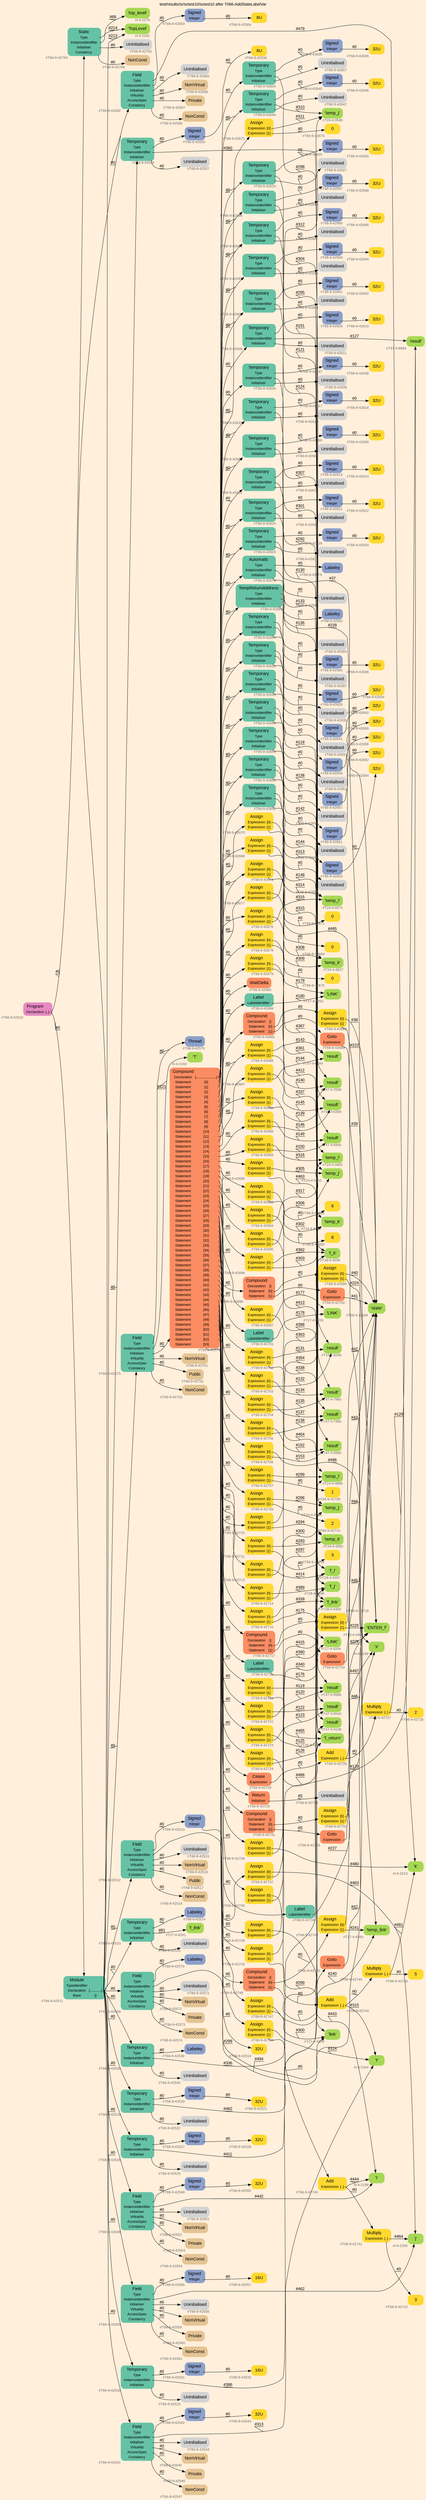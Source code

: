digraph "test/results/sr/sctest10/sctest10 after T066-AddStateLabelVar" {
label = "test/results/sr/sctest10/sctest10 after T066-AddStateLabelVar"
labelloc = t
graph [
    rankdir = "LR"
    ranksep = 0.3
    bgcolor = antiquewhite1
    color = black
    fontcolor = black
    fontname = "Arial"
];
node [
    fontname = "Arial"
];
edge [
    fontname = "Arial"
];

// -------------------- node figure --------------------
// -------- block #T66-9-42510 ----------
"#T66-9-42510" [
    fillcolor = "/set28/4"
    xlabel = "#T66-9-42510"
    fontsize = "12"
    fontcolor = grey40
    shape = "plaintext"
    label = <<TABLE BORDER="0" CELLBORDER="0" CELLSPACING="0">
     <TR><TD><FONT COLOR="black" POINT-SIZE="15">Program</FONT></TD></TR>
     <TR><TD><FONT COLOR="black" POINT-SIZE="12">Declaration</FONT></TD><TD PORT="port0"><FONT COLOR="black" POINT-SIZE="12">{..}</FONT></TD></TR>
    </TABLE>>
    style = "rounded,filled"
];

// -------- block #T66-9-42511 ----------
"#T66-9-42511" [
    fillcolor = "/set28/1"
    xlabel = "#T66-9-42511"
    fontsize = "12"
    fontcolor = grey40
    shape = "plaintext"
    label = <<TABLE BORDER="0" CELLBORDER="0" CELLSPACING="0">
     <TR><TD><FONT COLOR="black" POINT-SIZE="15">Module</FONT></TD></TR>
     <TR><TD><FONT COLOR="black" POINT-SIZE="12">TypeIdentifier</FONT></TD><TD PORT="port0"></TD></TR>
     <TR><TD><FONT COLOR="black" POINT-SIZE="12">Declaration</FONT></TD><TD PORT="port1"><FONT COLOR="black" POINT-SIZE="12">{.............}</FONT></TD></TR>
     <TR><TD><FONT COLOR="black" POINT-SIZE="12">Base</FONT></TD><TD PORT="port2"><FONT COLOR="black" POINT-SIZE="12">{}</FONT></TD></TR>
    </TABLE>>
    style = "rounded,filled"
];

// -------- block #I-4-2162 ----------
"#I-4-2162" [
    fillcolor = "/set28/5"
    xlabel = "#I-4-2162"
    fontsize = "12"
    fontcolor = grey40
    shape = "plaintext"
    label = <<TABLE BORDER="0" CELLBORDER="0" CELLSPACING="0">
     <TR><TD><FONT COLOR="black" POINT-SIZE="15">'TopLevel'</FONT></TD></TR>
    </TABLE>>
    style = "rounded,filled"
];

// -------- block #T66-9-42512 ----------
"#T66-9-42512" [
    fillcolor = "/set28/1"
    xlabel = "#T66-9-42512"
    fontsize = "12"
    fontcolor = grey40
    shape = "plaintext"
    label = <<TABLE BORDER="0" CELLBORDER="0" CELLSPACING="0">
     <TR><TD><FONT COLOR="black" POINT-SIZE="15">Field</FONT></TD></TR>
     <TR><TD><FONT COLOR="black" POINT-SIZE="12">Type</FONT></TD><TD PORT="port0"></TD></TR>
     <TR><TD><FONT COLOR="black" POINT-SIZE="12">InstanceIdentifier</FONT></TD><TD PORT="port1"></TD></TR>
     <TR><TD><FONT COLOR="black" POINT-SIZE="12">Initialiser</FONT></TD><TD PORT="port2"></TD></TR>
     <TR><TD><FONT COLOR="black" POINT-SIZE="12">Virtuality</FONT></TD><TD PORT="port3"></TD></TR>
     <TR><TD><FONT COLOR="black" POINT-SIZE="12">AccessSpec</FONT></TD><TD PORT="port4"></TD></TR>
     <TR><TD><FONT COLOR="black" POINT-SIZE="12">Constancy</FONT></TD><TD PORT="port5"></TD></TR>
    </TABLE>>
    style = "rounded,filled"
];

// -------- block #T66-9-42513 ----------
"#T66-9-42513" [
    fillcolor = "/set28/3"
    xlabel = "#T66-9-42513"
    fontsize = "12"
    fontcolor = grey40
    shape = "plaintext"
    label = <<TABLE BORDER="0" CELLBORDER="0" CELLSPACING="0">
     <TR><TD><FONT COLOR="black" POINT-SIZE="15">Signed</FONT></TD></TR>
     <TR><TD><FONT COLOR="black" POINT-SIZE="12">Integer</FONT></TD><TD PORT="port0"></TD></TR>
    </TABLE>>
    style = "rounded,filled"
];

// -------- block #T66-9-42514 ----------
"#T66-9-42514" [
    fillcolor = "/set28/6"
    xlabel = "#T66-9-42514"
    fontsize = "12"
    fontcolor = grey40
    shape = "plaintext"
    label = <<TABLE BORDER="0" CELLBORDER="0" CELLSPACING="0">
     <TR><TD><FONT COLOR="black" POINT-SIZE="15">32U</FONT></TD></TR>
    </TABLE>>
    style = "rounded,filled"
];

// -------- block #I-4-2169 ----------
"#I-4-2169" [
    fillcolor = "/set28/5"
    xlabel = "#I-4-2169"
    fontsize = "12"
    fontcolor = grey40
    shape = "plaintext"
    label = <<TABLE BORDER="0" CELLBORDER="0" CELLSPACING="0">
     <TR><TD><FONT COLOR="black" POINT-SIZE="15">'x'</FONT></TD></TR>
    </TABLE>>
    style = "rounded,filled"
];

// -------- block #T66-9-42515 ----------
"#T66-9-42515" [
    xlabel = "#T66-9-42515"
    fontsize = "12"
    fontcolor = grey40
    shape = "plaintext"
    label = <<TABLE BORDER="0" CELLBORDER="0" CELLSPACING="0">
     <TR><TD><FONT COLOR="black" POINT-SIZE="15">Uninitialised</FONT></TD></TR>
    </TABLE>>
    style = "rounded,filled"
];

// -------- block #T66-9-42516 ----------
"#T66-9-42516" [
    fillcolor = "/set28/7"
    xlabel = "#T66-9-42516"
    fontsize = "12"
    fontcolor = grey40
    shape = "plaintext"
    label = <<TABLE BORDER="0" CELLBORDER="0" CELLSPACING="0">
     <TR><TD><FONT COLOR="black" POINT-SIZE="15">NonVirtual</FONT></TD></TR>
    </TABLE>>
    style = "rounded,filled"
];

// -------- block #T66-9-42517 ----------
"#T66-9-42517" [
    fillcolor = "/set28/7"
    xlabel = "#T66-9-42517"
    fontsize = "12"
    fontcolor = grey40
    shape = "plaintext"
    label = <<TABLE BORDER="0" CELLBORDER="0" CELLSPACING="0">
     <TR><TD><FONT COLOR="black" POINT-SIZE="15">Public</FONT></TD></TR>
    </TABLE>>
    style = "rounded,filled"
];

// -------- block #T66-9-42518 ----------
"#T66-9-42518" [
    fillcolor = "/set28/7"
    xlabel = "#T66-9-42518"
    fontsize = "12"
    fontcolor = grey40
    shape = "plaintext"
    label = <<TABLE BORDER="0" CELLBORDER="0" CELLSPACING="0">
     <TR><TD><FONT COLOR="black" POINT-SIZE="15">NonConst</FONT></TD></TR>
    </TABLE>>
    style = "rounded,filled"
];

// -------- block #T66-9-42519 ----------
"#T66-9-42519" [
    fillcolor = "/set28/1"
    xlabel = "#T66-9-42519"
    fontsize = "12"
    fontcolor = grey40
    shape = "plaintext"
    label = <<TABLE BORDER="0" CELLBORDER="0" CELLSPACING="0">
     <TR><TD><FONT COLOR="black" POINT-SIZE="15">Temporary</FONT></TD></TR>
     <TR><TD><FONT COLOR="black" POINT-SIZE="12">Type</FONT></TD><TD PORT="port0"></TD></TR>
     <TR><TD><FONT COLOR="black" POINT-SIZE="12">InstanceIdentifier</FONT></TD><TD PORT="port1"></TD></TR>
     <TR><TD><FONT COLOR="black" POINT-SIZE="12">Initialiser</FONT></TD><TD PORT="port2"></TD></TR>
    </TABLE>>
    style = "rounded,filled"
];

// -------- block #T66-9-42520 ----------
"#T66-9-42520" [
    fillcolor = "/set28/3"
    xlabel = "#T66-9-42520"
    fontsize = "12"
    fontcolor = grey40
    shape = "plaintext"
    label = <<TABLE BORDER="0" CELLBORDER="0" CELLSPACING="0">
     <TR><TD><FONT COLOR="black" POINT-SIZE="15">Signed</FONT></TD></TR>
     <TR><TD><FONT COLOR="black" POINT-SIZE="12">Integer</FONT></TD><TD PORT="port0"></TD></TR>
    </TABLE>>
    style = "rounded,filled"
];

// -------- block #T66-9-42521 ----------
"#T66-9-42521" [
    fillcolor = "/set28/6"
    xlabel = "#T66-9-42521"
    fontsize = "12"
    fontcolor = grey40
    shape = "plaintext"
    label = <<TABLE BORDER="0" CELLBORDER="0" CELLSPACING="0">
     <TR><TD><FONT COLOR="black" POINT-SIZE="15">32U</FONT></TD></TR>
    </TABLE>>
    style = "rounded,filled"
];

// -------- block #T26-4-4233 ----------
"#T26-4-4233" [
    fillcolor = "/set28/5"
    xlabel = "#T26-4-4233"
    fontsize = "12"
    fontcolor = grey40
    shape = "plaintext"
    label = <<TABLE BORDER="0" CELLBORDER="0" CELLSPACING="0">
     <TR><TD><FONT COLOR="black" POINT-SIZE="15">'f_return'</FONT></TD></TR>
    </TABLE>>
    style = "rounded,filled"
];

// -------- block #T66-9-42522 ----------
"#T66-9-42522" [
    xlabel = "#T66-9-42522"
    fontsize = "12"
    fontcolor = grey40
    shape = "plaintext"
    label = <<TABLE BORDER="0" CELLBORDER="0" CELLSPACING="0">
     <TR><TD><FONT COLOR="black" POINT-SIZE="15">Uninitialised</FONT></TD></TR>
    </TABLE>>
    style = "rounded,filled"
];

// -------- block #T66-9-42523 ----------
"#T66-9-42523" [
    fillcolor = "/set28/1"
    xlabel = "#T66-9-42523"
    fontsize = "12"
    fontcolor = grey40
    shape = "plaintext"
    label = <<TABLE BORDER="0" CELLBORDER="0" CELLSPACING="0">
     <TR><TD><FONT COLOR="black" POINT-SIZE="15">Temporary</FONT></TD></TR>
     <TR><TD><FONT COLOR="black" POINT-SIZE="12">Type</FONT></TD><TD PORT="port0"></TD></TR>
     <TR><TD><FONT COLOR="black" POINT-SIZE="12">InstanceIdentifier</FONT></TD><TD PORT="port1"></TD></TR>
     <TR><TD><FONT COLOR="black" POINT-SIZE="12">Initialiser</FONT></TD><TD PORT="port2"></TD></TR>
    </TABLE>>
    style = "rounded,filled"
];

// -------- block #T66-9-42524 ----------
"#T66-9-42524" [
    fillcolor = "/set28/3"
    xlabel = "#T66-9-42524"
    fontsize = "12"
    fontcolor = grey40
    shape = "plaintext"
    label = <<TABLE BORDER="0" CELLBORDER="0" CELLSPACING="0">
     <TR><TD><FONT COLOR="black" POINT-SIZE="15">Labeley</FONT></TD></TR>
    </TABLE>>
    style = "rounded,filled"
];

// -------- block #T27-4-4261 ----------
"#T27-4-4261" [
    fillcolor = "/set28/5"
    xlabel = "#T27-4-4261"
    fontsize = "12"
    fontcolor = grey40
    shape = "plaintext"
    label = <<TABLE BORDER="0" CELLBORDER="0" CELLSPACING="0">
     <TR><TD><FONT COLOR="black" POINT-SIZE="15">'f_link'</FONT></TD></TR>
    </TABLE>>
    style = "rounded,filled"
];

// -------- block #T66-9-42525 ----------
"#T66-9-42525" [
    xlabel = "#T66-9-42525"
    fontsize = "12"
    fontcolor = grey40
    shape = "plaintext"
    label = <<TABLE BORDER="0" CELLBORDER="0" CELLSPACING="0">
     <TR><TD><FONT COLOR="black" POINT-SIZE="15">Uninitialised</FONT></TD></TR>
    </TABLE>>
    style = "rounded,filled"
];

// -------- block #T66-9-42526 ----------
"#T66-9-42526" [
    fillcolor = "/set28/1"
    xlabel = "#T66-9-42526"
    fontsize = "12"
    fontcolor = grey40
    shape = "plaintext"
    label = <<TABLE BORDER="0" CELLBORDER="0" CELLSPACING="0">
     <TR><TD><FONT COLOR="black" POINT-SIZE="15">Temporary</FONT></TD></TR>
     <TR><TD><FONT COLOR="black" POINT-SIZE="12">Type</FONT></TD><TD PORT="port0"></TD></TR>
     <TR><TD><FONT COLOR="black" POINT-SIZE="12">InstanceIdentifier</FONT></TD><TD PORT="port1"></TD></TR>
     <TR><TD><FONT COLOR="black" POINT-SIZE="12">Initialiser</FONT></TD><TD PORT="port2"></TD></TR>
    </TABLE>>
    style = "rounded,filled"
];

// -------- block #T66-9-42527 ----------
"#T66-9-42527" [
    fillcolor = "/set28/3"
    xlabel = "#T66-9-42527"
    fontsize = "12"
    fontcolor = grey40
    shape = "plaintext"
    label = <<TABLE BORDER="0" CELLBORDER="0" CELLSPACING="0">
     <TR><TD><FONT COLOR="black" POINT-SIZE="15">Signed</FONT></TD></TR>
     <TR><TD><FONT COLOR="black" POINT-SIZE="12">Integer</FONT></TD><TD PORT="port0"></TD></TR>
    </TABLE>>
    style = "rounded,filled"
];

// -------- block #T66-9-42528 ----------
"#T66-9-42528" [
    fillcolor = "/set28/6"
    xlabel = "#T66-9-42528"
    fontsize = "12"
    fontcolor = grey40
    shape = "plaintext"
    label = <<TABLE BORDER="0" CELLBORDER="0" CELLSPACING="0">
     <TR><TD><FONT COLOR="black" POINT-SIZE="15">32U</FONT></TD></TR>
    </TABLE>>
    style = "rounded,filled"
];

// -------- block #T28-4-4297 ----------
"#T28-4-4297" [
    fillcolor = "/set28/5"
    xlabel = "#T28-4-4297"
    fontsize = "12"
    fontcolor = grey40
    shape = "plaintext"
    label = <<TABLE BORDER="0" CELLBORDER="0" CELLSPACING="0">
     <TR><TD><FONT COLOR="black" POINT-SIZE="15">'f_i'</FONT></TD></TR>
    </TABLE>>
    style = "rounded,filled"
];

// -------- block #T66-9-42529 ----------
"#T66-9-42529" [
    xlabel = "#T66-9-42529"
    fontsize = "12"
    fontcolor = grey40
    shape = "plaintext"
    label = <<TABLE BORDER="0" CELLBORDER="0" CELLSPACING="0">
     <TR><TD><FONT COLOR="black" POINT-SIZE="15">Uninitialised</FONT></TD></TR>
    </TABLE>>
    style = "rounded,filled"
];

// -------- block #T66-9-42530 ----------
"#T66-9-42530" [
    fillcolor = "/set28/1"
    xlabel = "#T66-9-42530"
    fontsize = "12"
    fontcolor = grey40
    shape = "plaintext"
    label = <<TABLE BORDER="0" CELLBORDER="0" CELLSPACING="0">
     <TR><TD><FONT COLOR="black" POINT-SIZE="15">Temporary</FONT></TD></TR>
     <TR><TD><FONT COLOR="black" POINT-SIZE="12">Type</FONT></TD><TD PORT="port0"></TD></TR>
     <TR><TD><FONT COLOR="black" POINT-SIZE="12">InstanceIdentifier</FONT></TD><TD PORT="port1"></TD></TR>
     <TR><TD><FONT COLOR="black" POINT-SIZE="12">Initialiser</FONT></TD><TD PORT="port2"></TD></TR>
    </TABLE>>
    style = "rounded,filled"
];

// -------- block #T66-9-42531 ----------
"#T66-9-42531" [
    fillcolor = "/set28/3"
    xlabel = "#T66-9-42531"
    fontsize = "12"
    fontcolor = grey40
    shape = "plaintext"
    label = <<TABLE BORDER="0" CELLBORDER="0" CELLSPACING="0">
     <TR><TD><FONT COLOR="black" POINT-SIZE="15">Signed</FONT></TD></TR>
     <TR><TD><FONT COLOR="black" POINT-SIZE="12">Integer</FONT></TD><TD PORT="port0"></TD></TR>
    </TABLE>>
    style = "rounded,filled"
];

// -------- block #T66-9-42532 ----------
"#T66-9-42532" [
    fillcolor = "/set28/6"
    xlabel = "#T66-9-42532"
    fontsize = "12"
    fontcolor = grey40
    shape = "plaintext"
    label = <<TABLE BORDER="0" CELLBORDER="0" CELLSPACING="0">
     <TR><TD><FONT COLOR="black" POINT-SIZE="15">16U</FONT></TD></TR>
    </TABLE>>
    style = "rounded,filled"
];

// -------- block #T28-4-4298 ----------
"#T28-4-4298" [
    fillcolor = "/set28/5"
    xlabel = "#T28-4-4298"
    fontsize = "12"
    fontcolor = grey40
    shape = "plaintext"
    label = <<TABLE BORDER="0" CELLBORDER="0" CELLSPACING="0">
     <TR><TD><FONT COLOR="black" POINT-SIZE="15">'f_j'</FONT></TD></TR>
    </TABLE>>
    style = "rounded,filled"
];

// -------- block #T66-9-42533 ----------
"#T66-9-42533" [
    xlabel = "#T66-9-42533"
    fontsize = "12"
    fontcolor = grey40
    shape = "plaintext"
    label = <<TABLE BORDER="0" CELLBORDER="0" CELLSPACING="0">
     <TR><TD><FONT COLOR="black" POINT-SIZE="15">Uninitialised</FONT></TD></TR>
    </TABLE>>
    style = "rounded,filled"
];

// -------- block #T66-9-42534 ----------
"#T66-9-42534" [
    fillcolor = "/set28/1"
    xlabel = "#T66-9-42534"
    fontsize = "12"
    fontcolor = grey40
    shape = "plaintext"
    label = <<TABLE BORDER="0" CELLBORDER="0" CELLSPACING="0">
     <TR><TD><FONT COLOR="black" POINT-SIZE="15">Temporary</FONT></TD></TR>
     <TR><TD><FONT COLOR="black" POINT-SIZE="12">Type</FONT></TD><TD PORT="port0"></TD></TR>
     <TR><TD><FONT COLOR="black" POINT-SIZE="12">InstanceIdentifier</FONT></TD><TD PORT="port1"></TD></TR>
     <TR><TD><FONT COLOR="black" POINT-SIZE="12">Initialiser</FONT></TD><TD PORT="port2"></TD></TR>
    </TABLE>>
    style = "rounded,filled"
];

// -------- block #T66-9-42535 ----------
"#T66-9-42535" [
    fillcolor = "/set28/3"
    xlabel = "#T66-9-42535"
    fontsize = "12"
    fontcolor = grey40
    shape = "plaintext"
    label = <<TABLE BORDER="0" CELLBORDER="0" CELLSPACING="0">
     <TR><TD><FONT COLOR="black" POINT-SIZE="15">Signed</FONT></TD></TR>
     <TR><TD><FONT COLOR="black" POINT-SIZE="12">Integer</FONT></TD><TD PORT="port0"></TD></TR>
    </TABLE>>
    style = "rounded,filled"
];

// -------- block #T66-9-42536 ----------
"#T66-9-42536" [
    fillcolor = "/set28/6"
    xlabel = "#T66-9-42536"
    fontsize = "12"
    fontcolor = grey40
    shape = "plaintext"
    label = <<TABLE BORDER="0" CELLBORDER="0" CELLSPACING="0">
     <TR><TD><FONT COLOR="black" POINT-SIZE="15">8U</FONT></TD></TR>
    </TABLE>>
    style = "rounded,filled"
];

// -------- block #T28-4-4299 ----------
"#T28-4-4299" [
    fillcolor = "/set28/5"
    xlabel = "#T28-4-4299"
    fontsize = "12"
    fontcolor = grey40
    shape = "plaintext"
    label = <<TABLE BORDER="0" CELLBORDER="0" CELLSPACING="0">
     <TR><TD><FONT COLOR="black" POINT-SIZE="15">'f_k'</FONT></TD></TR>
    </TABLE>>
    style = "rounded,filled"
];

// -------- block #T66-9-42537 ----------
"#T66-9-42537" [
    xlabel = "#T66-9-42537"
    fontsize = "12"
    fontcolor = grey40
    shape = "plaintext"
    label = <<TABLE BORDER="0" CELLBORDER="0" CELLSPACING="0">
     <TR><TD><FONT COLOR="black" POINT-SIZE="15">Uninitialised</FONT></TD></TR>
    </TABLE>>
    style = "rounded,filled"
];

// -------- block #T66-9-42538 ----------
"#T66-9-42538" [
    fillcolor = "/set28/1"
    xlabel = "#T66-9-42538"
    fontsize = "12"
    fontcolor = grey40
    shape = "plaintext"
    label = <<TABLE BORDER="0" CELLBORDER="0" CELLSPACING="0">
     <TR><TD><FONT COLOR="black" POINT-SIZE="15">Temporary</FONT></TD></TR>
     <TR><TD><FONT COLOR="black" POINT-SIZE="12">Type</FONT></TD><TD PORT="port0"></TD></TR>
     <TR><TD><FONT COLOR="black" POINT-SIZE="12">InstanceIdentifier</FONT></TD><TD PORT="port1"></TD></TR>
     <TR><TD><FONT COLOR="black" POINT-SIZE="12">Initialiser</FONT></TD><TD PORT="port2"></TD></TR>
    </TABLE>>
    style = "rounded,filled"
];

// -------- block #T66-9-42539 ----------
"#T66-9-42539" [
    fillcolor = "/set28/3"
    xlabel = "#T66-9-42539"
    fontsize = "12"
    fontcolor = grey40
    shape = "plaintext"
    label = <<TABLE BORDER="0" CELLBORDER="0" CELLSPACING="0">
     <TR><TD><FONT COLOR="black" POINT-SIZE="15">Labeley</FONT></TD></TR>
    </TABLE>>
    style = "rounded,filled"
];

// -------- block #T28-4-4300 ----------
"#T28-4-4300" [
    fillcolor = "/set28/5"
    xlabel = "#T28-4-4300"
    fontsize = "12"
    fontcolor = grey40
    shape = "plaintext"
    label = <<TABLE BORDER="0" CELLBORDER="0" CELLSPACING="0">
     <TR><TD><FONT COLOR="black" POINT-SIZE="15">'f_link'</FONT></TD></TR>
    </TABLE>>
    style = "rounded,filled"
];

// -------- block #T66-9-42540 ----------
"#T66-9-42540" [
    xlabel = "#T66-9-42540"
    fontsize = "12"
    fontcolor = grey40
    shape = "plaintext"
    label = <<TABLE BORDER="0" CELLBORDER="0" CELLSPACING="0">
     <TR><TD><FONT COLOR="black" POINT-SIZE="15">Uninitialised</FONT></TD></TR>
    </TABLE>>
    style = "rounded,filled"
];

// -------- block #T66-9-42541 ----------
"#T66-9-42541" [
    fillcolor = "/set28/1"
    xlabel = "#T66-9-42541"
    fontsize = "12"
    fontcolor = grey40
    shape = "plaintext"
    label = <<TABLE BORDER="0" CELLBORDER="0" CELLSPACING="0">
     <TR><TD><FONT COLOR="black" POINT-SIZE="15">Field</FONT></TD></TR>
     <TR><TD><FONT COLOR="black" POINT-SIZE="12">Type</FONT></TD><TD PORT="port0"></TD></TR>
     <TR><TD><FONT COLOR="black" POINT-SIZE="12">InstanceIdentifier</FONT></TD><TD PORT="port1"></TD></TR>
     <TR><TD><FONT COLOR="black" POINT-SIZE="12">Initialiser</FONT></TD><TD PORT="port2"></TD></TR>
     <TR><TD><FONT COLOR="black" POINT-SIZE="12">Virtuality</FONT></TD><TD PORT="port3"></TD></TR>
     <TR><TD><FONT COLOR="black" POINT-SIZE="12">AccessSpec</FONT></TD><TD PORT="port4"></TD></TR>
     <TR><TD><FONT COLOR="black" POINT-SIZE="12">Constancy</FONT></TD><TD PORT="port5"></TD></TR>
    </TABLE>>
    style = "rounded,filled"
];

// -------- block #T66-9-42542 ----------
"#T66-9-42542" [
    fillcolor = "/set28/3"
    xlabel = "#T66-9-42542"
    fontsize = "12"
    fontcolor = grey40
    shape = "plaintext"
    label = <<TABLE BORDER="0" CELLBORDER="0" CELLSPACING="0">
     <TR><TD><FONT COLOR="black" POINT-SIZE="15">Signed</FONT></TD></TR>
     <TR><TD><FONT COLOR="black" POINT-SIZE="12">Integer</FONT></TD><TD PORT="port0"></TD></TR>
    </TABLE>>
    style = "rounded,filled"
];

// -------- block #T66-9-42543 ----------
"#T66-9-42543" [
    fillcolor = "/set28/6"
    xlabel = "#T66-9-42543"
    fontsize = "12"
    fontcolor = grey40
    shape = "plaintext"
    label = <<TABLE BORDER="0" CELLBORDER="0" CELLSPACING="0">
     <TR><TD><FONT COLOR="black" POINT-SIZE="15">32U</FONT></TD></TR>
    </TABLE>>
    style = "rounded,filled"
];

// -------- block #I-4-2264 ----------
"#I-4-2264" [
    fillcolor = "/set28/5"
    xlabel = "#I-4-2264"
    fontsize = "12"
    fontcolor = grey40
    shape = "plaintext"
    label = <<TABLE BORDER="0" CELLBORDER="0" CELLSPACING="0">
     <TR><TD><FONT COLOR="black" POINT-SIZE="15">'t'</FONT></TD></TR>
    </TABLE>>
    style = "rounded,filled"
];

// -------- block #T66-9-42544 ----------
"#T66-9-42544" [
    xlabel = "#T66-9-42544"
    fontsize = "12"
    fontcolor = grey40
    shape = "plaintext"
    label = <<TABLE BORDER="0" CELLBORDER="0" CELLSPACING="0">
     <TR><TD><FONT COLOR="black" POINT-SIZE="15">Uninitialised</FONT></TD></TR>
    </TABLE>>
    style = "rounded,filled"
];

// -------- block #T66-9-42545 ----------
"#T66-9-42545" [
    fillcolor = "/set28/7"
    xlabel = "#T66-9-42545"
    fontsize = "12"
    fontcolor = grey40
    shape = "plaintext"
    label = <<TABLE BORDER="0" CELLBORDER="0" CELLSPACING="0">
     <TR><TD><FONT COLOR="black" POINT-SIZE="15">NonVirtual</FONT></TD></TR>
    </TABLE>>
    style = "rounded,filled"
];

// -------- block #T66-9-42546 ----------
"#T66-9-42546" [
    fillcolor = "/set28/7"
    xlabel = "#T66-9-42546"
    fontsize = "12"
    fontcolor = grey40
    shape = "plaintext"
    label = <<TABLE BORDER="0" CELLBORDER="0" CELLSPACING="0">
     <TR><TD><FONT COLOR="black" POINT-SIZE="15">Private</FONT></TD></TR>
    </TABLE>>
    style = "rounded,filled"
];

// -------- block #T66-9-42547 ----------
"#T66-9-42547" [
    fillcolor = "/set28/7"
    xlabel = "#T66-9-42547"
    fontsize = "12"
    fontcolor = grey40
    shape = "plaintext"
    label = <<TABLE BORDER="0" CELLBORDER="0" CELLSPACING="0">
     <TR><TD><FONT COLOR="black" POINT-SIZE="15">NonConst</FONT></TD></TR>
    </TABLE>>
    style = "rounded,filled"
];

// -------- block #T66-9-42548 ----------
"#T66-9-42548" [
    fillcolor = "/set28/1"
    xlabel = "#T66-9-42548"
    fontsize = "12"
    fontcolor = grey40
    shape = "plaintext"
    label = <<TABLE BORDER="0" CELLBORDER="0" CELLSPACING="0">
     <TR><TD><FONT COLOR="black" POINT-SIZE="15">Field</FONT></TD></TR>
     <TR><TD><FONT COLOR="black" POINT-SIZE="12">Type</FONT></TD><TD PORT="port0"></TD></TR>
     <TR><TD><FONT COLOR="black" POINT-SIZE="12">InstanceIdentifier</FONT></TD><TD PORT="port1"></TD></TR>
     <TR><TD><FONT COLOR="black" POINT-SIZE="12">Initialiser</FONT></TD><TD PORT="port2"></TD></TR>
     <TR><TD><FONT COLOR="black" POINT-SIZE="12">Virtuality</FONT></TD><TD PORT="port3"></TD></TR>
     <TR><TD><FONT COLOR="black" POINT-SIZE="12">AccessSpec</FONT></TD><TD PORT="port4"></TD></TR>
     <TR><TD><FONT COLOR="black" POINT-SIZE="12">Constancy</FONT></TD><TD PORT="port5"></TD></TR>
    </TABLE>>
    style = "rounded,filled"
];

// -------- block #T66-9-42549 ----------
"#T66-9-42549" [
    fillcolor = "/set28/3"
    xlabel = "#T66-9-42549"
    fontsize = "12"
    fontcolor = grey40
    shape = "plaintext"
    label = <<TABLE BORDER="0" CELLBORDER="0" CELLSPACING="0">
     <TR><TD><FONT COLOR="black" POINT-SIZE="15">Signed</FONT></TD></TR>
     <TR><TD><FONT COLOR="black" POINT-SIZE="12">Integer</FONT></TD><TD PORT="port0"></TD></TR>
    </TABLE>>
    style = "rounded,filled"
];

// -------- block #T66-9-42550 ----------
"#T66-9-42550" [
    fillcolor = "/set28/6"
    xlabel = "#T66-9-42550"
    fontsize = "12"
    fontcolor = grey40
    shape = "plaintext"
    label = <<TABLE BORDER="0" CELLBORDER="0" CELLSPACING="0">
     <TR><TD><FONT COLOR="black" POINT-SIZE="15">32U</FONT></TD></TR>
    </TABLE>>
    style = "rounded,filled"
];

// -------- block #I-4-2199 ----------
"#I-4-2199" [
    fillcolor = "/set28/5"
    xlabel = "#I-4-2199"
    fontsize = "12"
    fontcolor = grey40
    shape = "plaintext"
    label = <<TABLE BORDER="0" CELLBORDER="0" CELLSPACING="0">
     <TR><TD><FONT COLOR="black" POINT-SIZE="15">'i'</FONT></TD></TR>
    </TABLE>>
    style = "rounded,filled"
];

// -------- block #T66-9-42551 ----------
"#T66-9-42551" [
    xlabel = "#T66-9-42551"
    fontsize = "12"
    fontcolor = grey40
    shape = "plaintext"
    label = <<TABLE BORDER="0" CELLBORDER="0" CELLSPACING="0">
     <TR><TD><FONT COLOR="black" POINT-SIZE="15">Uninitialised</FONT></TD></TR>
    </TABLE>>
    style = "rounded,filled"
];

// -------- block #T66-9-42552 ----------
"#T66-9-42552" [
    fillcolor = "/set28/7"
    xlabel = "#T66-9-42552"
    fontsize = "12"
    fontcolor = grey40
    shape = "plaintext"
    label = <<TABLE BORDER="0" CELLBORDER="0" CELLSPACING="0">
     <TR><TD><FONT COLOR="black" POINT-SIZE="15">NonVirtual</FONT></TD></TR>
    </TABLE>>
    style = "rounded,filled"
];

// -------- block #T66-9-42553 ----------
"#T66-9-42553" [
    fillcolor = "/set28/7"
    xlabel = "#T66-9-42553"
    fontsize = "12"
    fontcolor = grey40
    shape = "plaintext"
    label = <<TABLE BORDER="0" CELLBORDER="0" CELLSPACING="0">
     <TR><TD><FONT COLOR="black" POINT-SIZE="15">Private</FONT></TD></TR>
    </TABLE>>
    style = "rounded,filled"
];

// -------- block #T66-9-42554 ----------
"#T66-9-42554" [
    fillcolor = "/set28/7"
    xlabel = "#T66-9-42554"
    fontsize = "12"
    fontcolor = grey40
    shape = "plaintext"
    label = <<TABLE BORDER="0" CELLBORDER="0" CELLSPACING="0">
     <TR><TD><FONT COLOR="black" POINT-SIZE="15">NonConst</FONT></TD></TR>
    </TABLE>>
    style = "rounded,filled"
];

// -------- block #T66-9-42555 ----------
"#T66-9-42555" [
    fillcolor = "/set28/1"
    xlabel = "#T66-9-42555"
    fontsize = "12"
    fontcolor = grey40
    shape = "plaintext"
    label = <<TABLE BORDER="0" CELLBORDER="0" CELLSPACING="0">
     <TR><TD><FONT COLOR="black" POINT-SIZE="15">Field</FONT></TD></TR>
     <TR><TD><FONT COLOR="black" POINT-SIZE="12">Type</FONT></TD><TD PORT="port0"></TD></TR>
     <TR><TD><FONT COLOR="black" POINT-SIZE="12">InstanceIdentifier</FONT></TD><TD PORT="port1"></TD></TR>
     <TR><TD><FONT COLOR="black" POINT-SIZE="12">Initialiser</FONT></TD><TD PORT="port2"></TD></TR>
     <TR><TD><FONT COLOR="black" POINT-SIZE="12">Virtuality</FONT></TD><TD PORT="port3"></TD></TR>
     <TR><TD><FONT COLOR="black" POINT-SIZE="12">AccessSpec</FONT></TD><TD PORT="port4"></TD></TR>
     <TR><TD><FONT COLOR="black" POINT-SIZE="12">Constancy</FONT></TD><TD PORT="port5"></TD></TR>
    </TABLE>>
    style = "rounded,filled"
];

// -------- block #T66-9-42556 ----------
"#T66-9-42556" [
    fillcolor = "/set28/3"
    xlabel = "#T66-9-42556"
    fontsize = "12"
    fontcolor = grey40
    shape = "plaintext"
    label = <<TABLE BORDER="0" CELLBORDER="0" CELLSPACING="0">
     <TR><TD><FONT COLOR="black" POINT-SIZE="15">Signed</FONT></TD></TR>
     <TR><TD><FONT COLOR="black" POINT-SIZE="12">Integer</FONT></TD><TD PORT="port0"></TD></TR>
    </TABLE>>
    style = "rounded,filled"
];

// -------- block #T66-9-42557 ----------
"#T66-9-42557" [
    fillcolor = "/set28/6"
    xlabel = "#T66-9-42557"
    fontsize = "12"
    fontcolor = grey40
    shape = "plaintext"
    label = <<TABLE BORDER="0" CELLBORDER="0" CELLSPACING="0">
     <TR><TD><FONT COLOR="black" POINT-SIZE="15">16U</FONT></TD></TR>
    </TABLE>>
    style = "rounded,filled"
];

// -------- block #I-4-2206 ----------
"#I-4-2206" [
    fillcolor = "/set28/5"
    xlabel = "#I-4-2206"
    fontsize = "12"
    fontcolor = grey40
    shape = "plaintext"
    label = <<TABLE BORDER="0" CELLBORDER="0" CELLSPACING="0">
     <TR><TD><FONT COLOR="black" POINT-SIZE="15">'j'</FONT></TD></TR>
    </TABLE>>
    style = "rounded,filled"
];

// -------- block #T66-9-42558 ----------
"#T66-9-42558" [
    xlabel = "#T66-9-42558"
    fontsize = "12"
    fontcolor = grey40
    shape = "plaintext"
    label = <<TABLE BORDER="0" CELLBORDER="0" CELLSPACING="0">
     <TR><TD><FONT COLOR="black" POINT-SIZE="15">Uninitialised</FONT></TD></TR>
    </TABLE>>
    style = "rounded,filled"
];

// -------- block #T66-9-42559 ----------
"#T66-9-42559" [
    fillcolor = "/set28/7"
    xlabel = "#T66-9-42559"
    fontsize = "12"
    fontcolor = grey40
    shape = "plaintext"
    label = <<TABLE BORDER="0" CELLBORDER="0" CELLSPACING="0">
     <TR><TD><FONT COLOR="black" POINT-SIZE="15">NonVirtual</FONT></TD></TR>
    </TABLE>>
    style = "rounded,filled"
];

// -------- block #T66-9-42560 ----------
"#T66-9-42560" [
    fillcolor = "/set28/7"
    xlabel = "#T66-9-42560"
    fontsize = "12"
    fontcolor = grey40
    shape = "plaintext"
    label = <<TABLE BORDER="0" CELLBORDER="0" CELLSPACING="0">
     <TR><TD><FONT COLOR="black" POINT-SIZE="15">Private</FONT></TD></TR>
    </TABLE>>
    style = "rounded,filled"
];

// -------- block #T66-9-42561 ----------
"#T66-9-42561" [
    fillcolor = "/set28/7"
    xlabel = "#T66-9-42561"
    fontsize = "12"
    fontcolor = grey40
    shape = "plaintext"
    label = <<TABLE BORDER="0" CELLBORDER="0" CELLSPACING="0">
     <TR><TD><FONT COLOR="black" POINT-SIZE="15">NonConst</FONT></TD></TR>
    </TABLE>>
    style = "rounded,filled"
];

// -------- block #T66-9-42562 ----------
"#T66-9-42562" [
    fillcolor = "/set28/1"
    xlabel = "#T66-9-42562"
    fontsize = "12"
    fontcolor = grey40
    shape = "plaintext"
    label = <<TABLE BORDER="0" CELLBORDER="0" CELLSPACING="0">
     <TR><TD><FONT COLOR="black" POINT-SIZE="15">Field</FONT></TD></TR>
     <TR><TD><FONT COLOR="black" POINT-SIZE="12">Type</FONT></TD><TD PORT="port0"></TD></TR>
     <TR><TD><FONT COLOR="black" POINT-SIZE="12">InstanceIdentifier</FONT></TD><TD PORT="port1"></TD></TR>
     <TR><TD><FONT COLOR="black" POINT-SIZE="12">Initialiser</FONT></TD><TD PORT="port2"></TD></TR>
     <TR><TD><FONT COLOR="black" POINT-SIZE="12">Virtuality</FONT></TD><TD PORT="port3"></TD></TR>
     <TR><TD><FONT COLOR="black" POINT-SIZE="12">AccessSpec</FONT></TD><TD PORT="port4"></TD></TR>
     <TR><TD><FONT COLOR="black" POINT-SIZE="12">Constancy</FONT></TD><TD PORT="port5"></TD></TR>
    </TABLE>>
    style = "rounded,filled"
];

// -------- block #T66-9-42563 ----------
"#T66-9-42563" [
    fillcolor = "/set28/3"
    xlabel = "#T66-9-42563"
    fontsize = "12"
    fontcolor = grey40
    shape = "plaintext"
    label = <<TABLE BORDER="0" CELLBORDER="0" CELLSPACING="0">
     <TR><TD><FONT COLOR="black" POINT-SIZE="15">Signed</FONT></TD></TR>
     <TR><TD><FONT COLOR="black" POINT-SIZE="12">Integer</FONT></TD><TD PORT="port0"></TD></TR>
    </TABLE>>
    style = "rounded,filled"
];

// -------- block #T66-9-42564 ----------
"#T66-9-42564" [
    fillcolor = "/set28/6"
    xlabel = "#T66-9-42564"
    fontsize = "12"
    fontcolor = grey40
    shape = "plaintext"
    label = <<TABLE BORDER="0" CELLBORDER="0" CELLSPACING="0">
     <TR><TD><FONT COLOR="black" POINT-SIZE="15">8U</FONT></TD></TR>
    </TABLE>>
    style = "rounded,filled"
];

// -------- block #I-4-2213 ----------
"#I-4-2213" [
    fillcolor = "/set28/5"
    xlabel = "#I-4-2213"
    fontsize = "12"
    fontcolor = grey40
    shape = "plaintext"
    label = <<TABLE BORDER="0" CELLBORDER="0" CELLSPACING="0">
     <TR><TD><FONT COLOR="black" POINT-SIZE="15">'k'</FONT></TD></TR>
    </TABLE>>
    style = "rounded,filled"
];

// -------- block #T66-9-42565 ----------
"#T66-9-42565" [
    xlabel = "#T66-9-42565"
    fontsize = "12"
    fontcolor = grey40
    shape = "plaintext"
    label = <<TABLE BORDER="0" CELLBORDER="0" CELLSPACING="0">
     <TR><TD><FONT COLOR="black" POINT-SIZE="15">Uninitialised</FONT></TD></TR>
    </TABLE>>
    style = "rounded,filled"
];

// -------- block #T66-9-42566 ----------
"#T66-9-42566" [
    fillcolor = "/set28/7"
    xlabel = "#T66-9-42566"
    fontsize = "12"
    fontcolor = grey40
    shape = "plaintext"
    label = <<TABLE BORDER="0" CELLBORDER="0" CELLSPACING="0">
     <TR><TD><FONT COLOR="black" POINT-SIZE="15">NonVirtual</FONT></TD></TR>
    </TABLE>>
    style = "rounded,filled"
];

// -------- block #T66-9-42567 ----------
"#T66-9-42567" [
    fillcolor = "/set28/7"
    xlabel = "#T66-9-42567"
    fontsize = "12"
    fontcolor = grey40
    shape = "plaintext"
    label = <<TABLE BORDER="0" CELLBORDER="0" CELLSPACING="0">
     <TR><TD><FONT COLOR="black" POINT-SIZE="15">Private</FONT></TD></TR>
    </TABLE>>
    style = "rounded,filled"
];

// -------- block #T66-9-42568 ----------
"#T66-9-42568" [
    fillcolor = "/set28/7"
    xlabel = "#T66-9-42568"
    fontsize = "12"
    fontcolor = grey40
    shape = "plaintext"
    label = <<TABLE BORDER="0" CELLBORDER="0" CELLSPACING="0">
     <TR><TD><FONT COLOR="black" POINT-SIZE="15">NonConst</FONT></TD></TR>
    </TABLE>>
    style = "rounded,filled"
];

// -------- block #T66-9-42569 ----------
"#T66-9-42569" [
    fillcolor = "/set28/1"
    xlabel = "#T66-9-42569"
    fontsize = "12"
    fontcolor = grey40
    shape = "plaintext"
    label = <<TABLE BORDER="0" CELLBORDER="0" CELLSPACING="0">
     <TR><TD><FONT COLOR="black" POINT-SIZE="15">Field</FONT></TD></TR>
     <TR><TD><FONT COLOR="black" POINT-SIZE="12">Type</FONT></TD><TD PORT="port0"></TD></TR>
     <TR><TD><FONT COLOR="black" POINT-SIZE="12">InstanceIdentifier</FONT></TD><TD PORT="port1"></TD></TR>
     <TR><TD><FONT COLOR="black" POINT-SIZE="12">Initialiser</FONT></TD><TD PORT="port2"></TD></TR>
     <TR><TD><FONT COLOR="black" POINT-SIZE="12">Virtuality</FONT></TD><TD PORT="port3"></TD></TR>
     <TR><TD><FONT COLOR="black" POINT-SIZE="12">AccessSpec</FONT></TD><TD PORT="port4"></TD></TR>
     <TR><TD><FONT COLOR="black" POINT-SIZE="12">Constancy</FONT></TD><TD PORT="port5"></TD></TR>
    </TABLE>>
    style = "rounded,filled"
];

// -------- block #T66-9-42570 ----------
"#T66-9-42570" [
    fillcolor = "/set28/3"
    xlabel = "#T66-9-42570"
    fontsize = "12"
    fontcolor = grey40
    shape = "plaintext"
    label = <<TABLE BORDER="0" CELLBORDER="0" CELLSPACING="0">
     <TR><TD><FONT COLOR="black" POINT-SIZE="15">Labeley</FONT></TD></TR>
    </TABLE>>
    style = "rounded,filled"
];

// -------- block #T27-4-4259 ----------
"#T27-4-4259" [
    fillcolor = "/set28/5"
    xlabel = "#T27-4-4259"
    fontsize = "12"
    fontcolor = grey40
    shape = "plaintext"
    label = <<TABLE BORDER="0" CELLBORDER="0" CELLSPACING="0">
     <TR><TD><FONT COLOR="black" POINT-SIZE="15">'link'</FONT></TD></TR>
    </TABLE>>
    style = "rounded,filled"
];

// -------- block #T66-9-42571 ----------
"#T66-9-42571" [
    xlabel = "#T66-9-42571"
    fontsize = "12"
    fontcolor = grey40
    shape = "plaintext"
    label = <<TABLE BORDER="0" CELLBORDER="0" CELLSPACING="0">
     <TR><TD><FONT COLOR="black" POINT-SIZE="15">Uninitialised</FONT></TD></TR>
    </TABLE>>
    style = "rounded,filled"
];

// -------- block #T66-9-42572 ----------
"#T66-9-42572" [
    fillcolor = "/set28/7"
    xlabel = "#T66-9-42572"
    fontsize = "12"
    fontcolor = grey40
    shape = "plaintext"
    label = <<TABLE BORDER="0" CELLBORDER="0" CELLSPACING="0">
     <TR><TD><FONT COLOR="black" POINT-SIZE="15">NonVirtual</FONT></TD></TR>
    </TABLE>>
    style = "rounded,filled"
];

// -------- block #T66-9-42573 ----------
"#T66-9-42573" [
    fillcolor = "/set28/7"
    xlabel = "#T66-9-42573"
    fontsize = "12"
    fontcolor = grey40
    shape = "plaintext"
    label = <<TABLE BORDER="0" CELLBORDER="0" CELLSPACING="0">
     <TR><TD><FONT COLOR="black" POINT-SIZE="15">Private</FONT></TD></TR>
    </TABLE>>
    style = "rounded,filled"
];

// -------- block #T66-9-42574 ----------
"#T66-9-42574" [
    fillcolor = "/set28/7"
    xlabel = "#T66-9-42574"
    fontsize = "12"
    fontcolor = grey40
    shape = "plaintext"
    label = <<TABLE BORDER="0" CELLBORDER="0" CELLSPACING="0">
     <TR><TD><FONT COLOR="black" POINT-SIZE="15">NonConst</FONT></TD></TR>
    </TABLE>>
    style = "rounded,filled"
];

// -------- block #T66-9-42575 ----------
"#T66-9-42575" [
    fillcolor = "/set28/1"
    xlabel = "#T66-9-42575"
    fontsize = "12"
    fontcolor = grey40
    shape = "plaintext"
    label = <<TABLE BORDER="0" CELLBORDER="0" CELLSPACING="0">
     <TR><TD><FONT COLOR="black" POINT-SIZE="15">Field</FONT></TD></TR>
     <TR><TD><FONT COLOR="black" POINT-SIZE="12">Type</FONT></TD><TD PORT="port0"></TD></TR>
     <TR><TD><FONT COLOR="black" POINT-SIZE="12">InstanceIdentifier</FONT></TD><TD PORT="port1"></TD></TR>
     <TR><TD><FONT COLOR="black" POINT-SIZE="12">Initialiser</FONT></TD><TD PORT="port2"></TD></TR>
     <TR><TD><FONT COLOR="black" POINT-SIZE="12">Virtuality</FONT></TD><TD PORT="port3"></TD></TR>
     <TR><TD><FONT COLOR="black" POINT-SIZE="12">AccessSpec</FONT></TD><TD PORT="port4"></TD></TR>
     <TR><TD><FONT COLOR="black" POINT-SIZE="12">Constancy</FONT></TD><TD PORT="port5"></TD></TR>
    </TABLE>>
    style = "rounded,filled"
];

// -------- block #T66-9-42576 ----------
"#T66-9-42576" [
    fillcolor = "/set28/3"
    xlabel = "#T66-9-42576"
    fontsize = "12"
    fontcolor = grey40
    shape = "plaintext"
    label = <<TABLE BORDER="0" CELLBORDER="0" CELLSPACING="0">
     <TR><TD><FONT COLOR="black" POINT-SIZE="15">Thread</FONT></TD></TR>
    </TABLE>>
    style = "rounded,filled"
];

// -------- block #I-4-2192 ----------
"#I-4-2192" [
    fillcolor = "/set28/5"
    xlabel = "#I-4-2192"
    fontsize = "12"
    fontcolor = grey40
    shape = "plaintext"
    label = <<TABLE BORDER="0" CELLBORDER="0" CELLSPACING="0">
     <TR><TD><FONT COLOR="black" POINT-SIZE="15">'T'</FONT></TD></TR>
    </TABLE>>
    style = "rounded,filled"
];

// -------- block #T66-9-42577 ----------
"#T66-9-42577" [
    fillcolor = "/set28/2"
    xlabel = "#T66-9-42577"
    fontsize = "12"
    fontcolor = grey40
    shape = "plaintext"
    label = <<TABLE BORDER="0" CELLBORDER="0" CELLSPACING="0">
     <TR><TD><FONT COLOR="black" POINT-SIZE="15">Compound</FONT></TD></TR>
     <TR><TD><FONT COLOR="black" POINT-SIZE="12">Declaration</FONT></TD><TD PORT="port0"><FONT COLOR="black" POINT-SIZE="12">{.......................}</FONT></TD></TR>
     <TR><TD><FONT COLOR="black" POINT-SIZE="12">Statement</FONT></TD><TD PORT="port1"><FONT COLOR="black" POINT-SIZE="12">[0]</FONT></TD></TR>
     <TR><TD><FONT COLOR="black" POINT-SIZE="12">Statement</FONT></TD><TD PORT="port2"><FONT COLOR="black" POINT-SIZE="12">[1]</FONT></TD></TR>
     <TR><TD><FONT COLOR="black" POINT-SIZE="12">Statement</FONT></TD><TD PORT="port3"><FONT COLOR="black" POINT-SIZE="12">[2]</FONT></TD></TR>
     <TR><TD><FONT COLOR="black" POINT-SIZE="12">Statement</FONT></TD><TD PORT="port4"><FONT COLOR="black" POINT-SIZE="12">[3]</FONT></TD></TR>
     <TR><TD><FONT COLOR="black" POINT-SIZE="12">Statement</FONT></TD><TD PORT="port5"><FONT COLOR="black" POINT-SIZE="12">[4]</FONT></TD></TR>
     <TR><TD><FONT COLOR="black" POINT-SIZE="12">Statement</FONT></TD><TD PORT="port6"><FONT COLOR="black" POINT-SIZE="12">[5]</FONT></TD></TR>
     <TR><TD><FONT COLOR="black" POINT-SIZE="12">Statement</FONT></TD><TD PORT="port7"><FONT COLOR="black" POINT-SIZE="12">[6]</FONT></TD></TR>
     <TR><TD><FONT COLOR="black" POINT-SIZE="12">Statement</FONT></TD><TD PORT="port8"><FONT COLOR="black" POINT-SIZE="12">[7]</FONT></TD></TR>
     <TR><TD><FONT COLOR="black" POINT-SIZE="12">Statement</FONT></TD><TD PORT="port9"><FONT COLOR="black" POINT-SIZE="12">[8]</FONT></TD></TR>
     <TR><TD><FONT COLOR="black" POINT-SIZE="12">Statement</FONT></TD><TD PORT="port10"><FONT COLOR="black" POINT-SIZE="12">[9]</FONT></TD></TR>
     <TR><TD><FONT COLOR="black" POINT-SIZE="12">Statement</FONT></TD><TD PORT="port11"><FONT COLOR="black" POINT-SIZE="12">[10]</FONT></TD></TR>
     <TR><TD><FONT COLOR="black" POINT-SIZE="12">Statement</FONT></TD><TD PORT="port12"><FONT COLOR="black" POINT-SIZE="12">[11]</FONT></TD></TR>
     <TR><TD><FONT COLOR="black" POINT-SIZE="12">Statement</FONT></TD><TD PORT="port13"><FONT COLOR="black" POINT-SIZE="12">[12]</FONT></TD></TR>
     <TR><TD><FONT COLOR="black" POINT-SIZE="12">Statement</FONT></TD><TD PORT="port14"><FONT COLOR="black" POINT-SIZE="12">[13]</FONT></TD></TR>
     <TR><TD><FONT COLOR="black" POINT-SIZE="12">Statement</FONT></TD><TD PORT="port15"><FONT COLOR="black" POINT-SIZE="12">[14]</FONT></TD></TR>
     <TR><TD><FONT COLOR="black" POINT-SIZE="12">Statement</FONT></TD><TD PORT="port16"><FONT COLOR="black" POINT-SIZE="12">[15]</FONT></TD></TR>
     <TR><TD><FONT COLOR="black" POINT-SIZE="12">Statement</FONT></TD><TD PORT="port17"><FONT COLOR="black" POINT-SIZE="12">[16]</FONT></TD></TR>
     <TR><TD><FONT COLOR="black" POINT-SIZE="12">Statement</FONT></TD><TD PORT="port18"><FONT COLOR="black" POINT-SIZE="12">[17]</FONT></TD></TR>
     <TR><TD><FONT COLOR="black" POINT-SIZE="12">Statement</FONT></TD><TD PORT="port19"><FONT COLOR="black" POINT-SIZE="12">[18]</FONT></TD></TR>
     <TR><TD><FONT COLOR="black" POINT-SIZE="12">Statement</FONT></TD><TD PORT="port20"><FONT COLOR="black" POINT-SIZE="12">[19]</FONT></TD></TR>
     <TR><TD><FONT COLOR="black" POINT-SIZE="12">Statement</FONT></TD><TD PORT="port21"><FONT COLOR="black" POINT-SIZE="12">[20]</FONT></TD></TR>
     <TR><TD><FONT COLOR="black" POINT-SIZE="12">Statement</FONT></TD><TD PORT="port22"><FONT COLOR="black" POINT-SIZE="12">[21]</FONT></TD></TR>
     <TR><TD><FONT COLOR="black" POINT-SIZE="12">Statement</FONT></TD><TD PORT="port23"><FONT COLOR="black" POINT-SIZE="12">[22]</FONT></TD></TR>
     <TR><TD><FONT COLOR="black" POINT-SIZE="12">Statement</FONT></TD><TD PORT="port24"><FONT COLOR="black" POINT-SIZE="12">[23]</FONT></TD></TR>
     <TR><TD><FONT COLOR="black" POINT-SIZE="12">Statement</FONT></TD><TD PORT="port25"><FONT COLOR="black" POINT-SIZE="12">[24]</FONT></TD></TR>
     <TR><TD><FONT COLOR="black" POINT-SIZE="12">Statement</FONT></TD><TD PORT="port26"><FONT COLOR="black" POINT-SIZE="12">[25]</FONT></TD></TR>
     <TR><TD><FONT COLOR="black" POINT-SIZE="12">Statement</FONT></TD><TD PORT="port27"><FONT COLOR="black" POINT-SIZE="12">[26]</FONT></TD></TR>
     <TR><TD><FONT COLOR="black" POINT-SIZE="12">Statement</FONT></TD><TD PORT="port28"><FONT COLOR="black" POINT-SIZE="12">[27]</FONT></TD></TR>
     <TR><TD><FONT COLOR="black" POINT-SIZE="12">Statement</FONT></TD><TD PORT="port29"><FONT COLOR="black" POINT-SIZE="12">[28]</FONT></TD></TR>
     <TR><TD><FONT COLOR="black" POINT-SIZE="12">Statement</FONT></TD><TD PORT="port30"><FONT COLOR="black" POINT-SIZE="12">[29]</FONT></TD></TR>
     <TR><TD><FONT COLOR="black" POINT-SIZE="12">Statement</FONT></TD><TD PORT="port31"><FONT COLOR="black" POINT-SIZE="12">[30]</FONT></TD></TR>
     <TR><TD><FONT COLOR="black" POINT-SIZE="12">Statement</FONT></TD><TD PORT="port32"><FONT COLOR="black" POINT-SIZE="12">[31]</FONT></TD></TR>
     <TR><TD><FONT COLOR="black" POINT-SIZE="12">Statement</FONT></TD><TD PORT="port33"><FONT COLOR="black" POINT-SIZE="12">[32]</FONT></TD></TR>
     <TR><TD><FONT COLOR="black" POINT-SIZE="12">Statement</FONT></TD><TD PORT="port34"><FONT COLOR="black" POINT-SIZE="12">[33]</FONT></TD></TR>
     <TR><TD><FONT COLOR="black" POINT-SIZE="12">Statement</FONT></TD><TD PORT="port35"><FONT COLOR="black" POINT-SIZE="12">[34]</FONT></TD></TR>
     <TR><TD><FONT COLOR="black" POINT-SIZE="12">Statement</FONT></TD><TD PORT="port36"><FONT COLOR="black" POINT-SIZE="12">[35]</FONT></TD></TR>
     <TR><TD><FONT COLOR="black" POINT-SIZE="12">Statement</FONT></TD><TD PORT="port37"><FONT COLOR="black" POINT-SIZE="12">[36]</FONT></TD></TR>
     <TR><TD><FONT COLOR="black" POINT-SIZE="12">Statement</FONT></TD><TD PORT="port38"><FONT COLOR="black" POINT-SIZE="12">[37]</FONT></TD></TR>
     <TR><TD><FONT COLOR="black" POINT-SIZE="12">Statement</FONT></TD><TD PORT="port39"><FONT COLOR="black" POINT-SIZE="12">[38]</FONT></TD></TR>
     <TR><TD><FONT COLOR="black" POINT-SIZE="12">Statement</FONT></TD><TD PORT="port40"><FONT COLOR="black" POINT-SIZE="12">[39]</FONT></TD></TR>
     <TR><TD><FONT COLOR="black" POINT-SIZE="12">Statement</FONT></TD><TD PORT="port41"><FONT COLOR="black" POINT-SIZE="12">[40]</FONT></TD></TR>
     <TR><TD><FONT COLOR="black" POINT-SIZE="12">Statement</FONT></TD><TD PORT="port42"><FONT COLOR="black" POINT-SIZE="12">[41]</FONT></TD></TR>
     <TR><TD><FONT COLOR="black" POINT-SIZE="12">Statement</FONT></TD><TD PORT="port43"><FONT COLOR="black" POINT-SIZE="12">[42]</FONT></TD></TR>
     <TR><TD><FONT COLOR="black" POINT-SIZE="12">Statement</FONT></TD><TD PORT="port44"><FONT COLOR="black" POINT-SIZE="12">[43]</FONT></TD></TR>
     <TR><TD><FONT COLOR="black" POINT-SIZE="12">Statement</FONT></TD><TD PORT="port45"><FONT COLOR="black" POINT-SIZE="12">[44]</FONT></TD></TR>
     <TR><TD><FONT COLOR="black" POINT-SIZE="12">Statement</FONT></TD><TD PORT="port46"><FONT COLOR="black" POINT-SIZE="12">[45]</FONT></TD></TR>
     <TR><TD><FONT COLOR="black" POINT-SIZE="12">Statement</FONT></TD><TD PORT="port47"><FONT COLOR="black" POINT-SIZE="12">[46]</FONT></TD></TR>
     <TR><TD><FONT COLOR="black" POINT-SIZE="12">Statement</FONT></TD><TD PORT="port48"><FONT COLOR="black" POINT-SIZE="12">[47]</FONT></TD></TR>
     <TR><TD><FONT COLOR="black" POINT-SIZE="12">Statement</FONT></TD><TD PORT="port49"><FONT COLOR="black" POINT-SIZE="12">[48]</FONT></TD></TR>
     <TR><TD><FONT COLOR="black" POINT-SIZE="12">Statement</FONT></TD><TD PORT="port50"><FONT COLOR="black" POINT-SIZE="12">[49]</FONT></TD></TR>
     <TR><TD><FONT COLOR="black" POINT-SIZE="12">Statement</FONT></TD><TD PORT="port51"><FONT COLOR="black" POINT-SIZE="12">[50]</FONT></TD></TR>
     <TR><TD><FONT COLOR="black" POINT-SIZE="12">Statement</FONT></TD><TD PORT="port52"><FONT COLOR="black" POINT-SIZE="12">[51]</FONT></TD></TR>
     <TR><TD><FONT COLOR="black" POINT-SIZE="12">Statement</FONT></TD><TD PORT="port53"><FONT COLOR="black" POINT-SIZE="12">[52]</FONT></TD></TR>
     <TR><TD><FONT COLOR="black" POINT-SIZE="12">Statement</FONT></TD><TD PORT="port54"><FONT COLOR="black" POINT-SIZE="12">[53]</FONT></TD></TR>
    </TABLE>>
    style = "rounded,filled"
];

// -------- block #T66-9-42578 ----------
"#T66-9-42578" [
    fillcolor = "/set28/1"
    xlabel = "#T66-9-42578"
    fontsize = "12"
    fontcolor = grey40
    shape = "plaintext"
    label = <<TABLE BORDER="0" CELLBORDER="0" CELLSPACING="0">
     <TR><TD><FONT COLOR="black" POINT-SIZE="15">Automatic</FONT></TD></TR>
     <TR><TD><FONT COLOR="black" POINT-SIZE="12">Type</FONT></TD><TD PORT="port0"></TD></TR>
     <TR><TD><FONT COLOR="black" POINT-SIZE="12">InstanceIdentifier</FONT></TD><TD PORT="port1"></TD></TR>
     <TR><TD><FONT COLOR="black" POINT-SIZE="12">Initialiser</FONT></TD><TD PORT="port2"></TD></TR>
    </TABLE>>
    style = "rounded,filled"
];

// -------- block #T66-9-42579 ----------
"#T66-9-42579" [
    fillcolor = "/set28/3"
    xlabel = "#T66-9-42579"
    fontsize = "12"
    fontcolor = grey40
    shape = "plaintext"
    label = <<TABLE BORDER="0" CELLBORDER="0" CELLSPACING="0">
     <TR><TD><FONT COLOR="black" POINT-SIZE="15">Labeley</FONT></TD></TR>
    </TABLE>>
    style = "rounded,filled"
];

// -------- block #T66-4-11169 ----------
"#T66-4-11169" [
    fillcolor = "/set28/5"
    xlabel = "#T66-4-11169"
    fontsize = "12"
    fontcolor = grey40
    shape = "plaintext"
    label = <<TABLE BORDER="0" CELLBORDER="0" CELLSPACING="0">
     <TR><TD><FONT COLOR="black" POINT-SIZE="15">'state'</FONT></TD></TR>
    </TABLE>>
    style = "rounded,filled"
];

// -------- block #T66-9-42580 ----------
"#T66-9-42580" [
    xlabel = "#T66-9-42580"
    fontsize = "12"
    fontcolor = grey40
    shape = "plaintext"
    label = <<TABLE BORDER="0" CELLBORDER="0" CELLSPACING="0">
     <TR><TD><FONT COLOR="black" POINT-SIZE="15">Uninitialised</FONT></TD></TR>
    </TABLE>>
    style = "rounded,filled"
];

// -------- block #T66-9-42581 ----------
"#T66-9-42581" [
    fillcolor = "/set28/1"
    xlabel = "#T66-9-42581"
    fontsize = "12"
    fontcolor = grey40
    shape = "plaintext"
    label = <<TABLE BORDER="0" CELLBORDER="0" CELLSPACING="0">
     <TR><TD><FONT COLOR="black" POINT-SIZE="15">TempReturnAddress</FONT></TD></TR>
     <TR><TD><FONT COLOR="black" POINT-SIZE="12">Type</FONT></TD><TD PORT="port0"></TD></TR>
     <TR><TD><FONT COLOR="black" POINT-SIZE="12">InstanceIdentifier</FONT></TD><TD PORT="port1"></TD></TR>
     <TR><TD><FONT COLOR="black" POINT-SIZE="12">Initialiser</FONT></TD><TD PORT="port2"></TD></TR>
    </TABLE>>
    style = "rounded,filled"
];

// -------- block #T66-9-42582 ----------
"#T66-9-42582" [
    fillcolor = "/set28/3"
    xlabel = "#T66-9-42582"
    fontsize = "12"
    fontcolor = grey40
    shape = "plaintext"
    label = <<TABLE BORDER="0" CELLBORDER="0" CELLSPACING="0">
     <TR><TD><FONT COLOR="black" POINT-SIZE="15">Labeley</FONT></TD></TR>
    </TABLE>>
    style = "rounded,filled"
];

// -------- block #T27-4-4260 ----------
"#T27-4-4260" [
    fillcolor = "/set28/5"
    xlabel = "#T27-4-4260"
    fontsize = "12"
    fontcolor = grey40
    shape = "plaintext"
    label = <<TABLE BORDER="0" CELLBORDER="0" CELLSPACING="0">
     <TR><TD><FONT COLOR="black" POINT-SIZE="15">'temp_link'</FONT></TD></TR>
    </TABLE>>
    style = "rounded,filled"
];

// -------- block #T66-9-42583 ----------
"#T66-9-42583" [
    xlabel = "#T66-9-42583"
    fontsize = "12"
    fontcolor = grey40
    shape = "plaintext"
    label = <<TABLE BORDER="0" CELLBORDER="0" CELLSPACING="0">
     <TR><TD><FONT COLOR="black" POINT-SIZE="15">Uninitialised</FONT></TD></TR>
    </TABLE>>
    style = "rounded,filled"
];

// -------- block #T66-9-42584 ----------
"#T66-9-42584" [
    fillcolor = "/set28/1"
    xlabel = "#T66-9-42584"
    fontsize = "12"
    fontcolor = grey40
    shape = "plaintext"
    label = <<TABLE BORDER="0" CELLBORDER="0" CELLSPACING="0">
     <TR><TD><FONT COLOR="black" POINT-SIZE="15">Temporary</FONT></TD></TR>
     <TR><TD><FONT COLOR="black" POINT-SIZE="12">Type</FONT></TD><TD PORT="port0"></TD></TR>
     <TR><TD><FONT COLOR="black" POINT-SIZE="12">InstanceIdentifier</FONT></TD><TD PORT="port1"></TD></TR>
     <TR><TD><FONT COLOR="black" POINT-SIZE="12">Initialiser</FONT></TD><TD PORT="port2"></TD></TR>
    </TABLE>>
    style = "rounded,filled"
];

// -------- block #T66-9-42585 ----------
"#T66-9-42585" [
    fillcolor = "/set28/3"
    xlabel = "#T66-9-42585"
    fontsize = "12"
    fontcolor = grey40
    shape = "plaintext"
    label = <<TABLE BORDER="0" CELLBORDER="0" CELLSPACING="0">
     <TR><TD><FONT COLOR="black" POINT-SIZE="15">Signed</FONT></TD></TR>
     <TR><TD><FONT COLOR="black" POINT-SIZE="12">Integer</FONT></TD><TD PORT="port0"></TD></TR>
    </TABLE>>
    style = "rounded,filled"
];

// -------- block #T66-9-42586 ----------
"#T66-9-42586" [
    fillcolor = "/set28/6"
    xlabel = "#T66-9-42586"
    fontsize = "12"
    fontcolor = grey40
    shape = "plaintext"
    label = <<TABLE BORDER="0" CELLBORDER="0" CELLSPACING="0">
     <TR><TD><FONT COLOR="black" POINT-SIZE="15">32U</FONT></TD></TR>
    </TABLE>>
    style = "rounded,filled"
];

// -------- block #T47-4-9980 ----------
"#T47-4-9980" [
    fillcolor = "/set28/5"
    xlabel = "#T47-4-9980"
    fontsize = "12"
    fontcolor = grey40
    shape = "plaintext"
    label = <<TABLE BORDER="0" CELLBORDER="0" CELLSPACING="0">
     <TR><TD><FONT COLOR="black" POINT-SIZE="15">'result'</FONT></TD></TR>
    </TABLE>>
    style = "rounded,filled"
];

// -------- block #T66-9-42587 ----------
"#T66-9-42587" [
    xlabel = "#T66-9-42587"
    fontsize = "12"
    fontcolor = grey40
    shape = "plaintext"
    label = <<TABLE BORDER="0" CELLBORDER="0" CELLSPACING="0">
     <TR><TD><FONT COLOR="black" POINT-SIZE="15">Uninitialised</FONT></TD></TR>
    </TABLE>>
    style = "rounded,filled"
];

// -------- block #T66-9-42588 ----------
"#T66-9-42588" [
    fillcolor = "/set28/1"
    xlabel = "#T66-9-42588"
    fontsize = "12"
    fontcolor = grey40
    shape = "plaintext"
    label = <<TABLE BORDER="0" CELLBORDER="0" CELLSPACING="0">
     <TR><TD><FONT COLOR="black" POINT-SIZE="15">Temporary</FONT></TD></TR>
     <TR><TD><FONT COLOR="black" POINT-SIZE="12">Type</FONT></TD><TD PORT="port0"></TD></TR>
     <TR><TD><FONT COLOR="black" POINT-SIZE="12">InstanceIdentifier</FONT></TD><TD PORT="port1"></TD></TR>
     <TR><TD><FONT COLOR="black" POINT-SIZE="12">Initialiser</FONT></TD><TD PORT="port2"></TD></TR>
    </TABLE>>
    style = "rounded,filled"
];

// -------- block #T66-9-42589 ----------
"#T66-9-42589" [
    fillcolor = "/set28/3"
    xlabel = "#T66-9-42589"
    fontsize = "12"
    fontcolor = grey40
    shape = "plaintext"
    label = <<TABLE BORDER="0" CELLBORDER="0" CELLSPACING="0">
     <TR><TD><FONT COLOR="black" POINT-SIZE="15">Signed</FONT></TD></TR>
     <TR><TD><FONT COLOR="black" POINT-SIZE="12">Integer</FONT></TD><TD PORT="port0"></TD></TR>
    </TABLE>>
    style = "rounded,filled"
];

// -------- block #T66-9-42590 ----------
"#T66-9-42590" [
    fillcolor = "/set28/6"
    xlabel = "#T66-9-42590"
    fontsize = "12"
    fontcolor = grey40
    shape = "plaintext"
    label = <<TABLE BORDER="0" CELLBORDER="0" CELLSPACING="0">
     <TR><TD><FONT COLOR="black" POINT-SIZE="15">32U</FONT></TD></TR>
    </TABLE>>
    style = "rounded,filled"
];

// -------- block #T24-4-4082 ----------
"#T24-4-4082" [
    fillcolor = "/set28/5"
    xlabel = "#T24-4-4082"
    fontsize = "12"
    fontcolor = grey40
    shape = "plaintext"
    label = <<TABLE BORDER="0" CELLBORDER="0" CELLSPACING="0">
     <TR><TD><FONT COLOR="black" POINT-SIZE="15">'temp_k'</FONT></TD></TR>
    </TABLE>>
    style = "rounded,filled"
];

// -------- block #T66-9-42591 ----------
"#T66-9-42591" [
    xlabel = "#T66-9-42591"
    fontsize = "12"
    fontcolor = grey40
    shape = "plaintext"
    label = <<TABLE BORDER="0" CELLBORDER="0" CELLSPACING="0">
     <TR><TD><FONT COLOR="black" POINT-SIZE="15">Uninitialised</FONT></TD></TR>
    </TABLE>>
    style = "rounded,filled"
];

// -------- block #T66-9-42592 ----------
"#T66-9-42592" [
    fillcolor = "/set28/1"
    xlabel = "#T66-9-42592"
    fontsize = "12"
    fontcolor = grey40
    shape = "plaintext"
    label = <<TABLE BORDER="0" CELLBORDER="0" CELLSPACING="0">
     <TR><TD><FONT COLOR="black" POINT-SIZE="15">Temporary</FONT></TD></TR>
     <TR><TD><FONT COLOR="black" POINT-SIZE="12">Type</FONT></TD><TD PORT="port0"></TD></TR>
     <TR><TD><FONT COLOR="black" POINT-SIZE="12">InstanceIdentifier</FONT></TD><TD PORT="port1"></TD></TR>
     <TR><TD><FONT COLOR="black" POINT-SIZE="12">Initialiser</FONT></TD><TD PORT="port2"></TD></TR>
    </TABLE>>
    style = "rounded,filled"
];

// -------- block #T66-9-42593 ----------
"#T66-9-42593" [
    fillcolor = "/set28/3"
    xlabel = "#T66-9-42593"
    fontsize = "12"
    fontcolor = grey40
    shape = "plaintext"
    label = <<TABLE BORDER="0" CELLBORDER="0" CELLSPACING="0">
     <TR><TD><FONT COLOR="black" POINT-SIZE="15">Signed</FONT></TD></TR>
     <TR><TD><FONT COLOR="black" POINT-SIZE="12">Integer</FONT></TD><TD PORT="port0"></TD></TR>
    </TABLE>>
    style = "rounded,filled"
];

// -------- block #T66-9-42594 ----------
"#T66-9-42594" [
    fillcolor = "/set28/6"
    xlabel = "#T66-9-42594"
    fontsize = "12"
    fontcolor = grey40
    shape = "plaintext"
    label = <<TABLE BORDER="0" CELLBORDER="0" CELLSPACING="0">
     <TR><TD><FONT COLOR="black" POINT-SIZE="15">32U</FONT></TD></TR>
    </TABLE>>
    style = "rounded,filled"
];

// -------- block #T47-4-9540 ----------
"#T47-4-9540" [
    fillcolor = "/set28/5"
    xlabel = "#T47-4-9540"
    fontsize = "12"
    fontcolor = grey40
    shape = "plaintext"
    label = <<TABLE BORDER="0" CELLBORDER="0" CELLSPACING="0">
     <TR><TD><FONT COLOR="black" POINT-SIZE="15">'result'</FONT></TD></TR>
    </TABLE>>
    style = "rounded,filled"
];

// -------- block #T66-9-42595 ----------
"#T66-9-42595" [
    xlabel = "#T66-9-42595"
    fontsize = "12"
    fontcolor = grey40
    shape = "plaintext"
    label = <<TABLE BORDER="0" CELLBORDER="0" CELLSPACING="0">
     <TR><TD><FONT COLOR="black" POINT-SIZE="15">Uninitialised</FONT></TD></TR>
    </TABLE>>
    style = "rounded,filled"
];

// -------- block #T66-9-42596 ----------
"#T66-9-42596" [
    fillcolor = "/set28/1"
    xlabel = "#T66-9-42596"
    fontsize = "12"
    fontcolor = grey40
    shape = "plaintext"
    label = <<TABLE BORDER="0" CELLBORDER="0" CELLSPACING="0">
     <TR><TD><FONT COLOR="black" POINT-SIZE="15">Temporary</FONT></TD></TR>
     <TR><TD><FONT COLOR="black" POINT-SIZE="12">Type</FONT></TD><TD PORT="port0"></TD></TR>
     <TR><TD><FONT COLOR="black" POINT-SIZE="12">InstanceIdentifier</FONT></TD><TD PORT="port1"></TD></TR>
     <TR><TD><FONT COLOR="black" POINT-SIZE="12">Initialiser</FONT></TD><TD PORT="port2"></TD></TR>
    </TABLE>>
    style = "rounded,filled"
];

// -------- block #T66-9-42597 ----------
"#T66-9-42597" [
    fillcolor = "/set28/3"
    xlabel = "#T66-9-42597"
    fontsize = "12"
    fontcolor = grey40
    shape = "plaintext"
    label = <<TABLE BORDER="0" CELLBORDER="0" CELLSPACING="0">
     <TR><TD><FONT COLOR="black" POINT-SIZE="15">Signed</FONT></TD></TR>
     <TR><TD><FONT COLOR="black" POINT-SIZE="12">Integer</FONT></TD><TD PORT="port0"></TD></TR>
    </TABLE>>
    style = "rounded,filled"
];

// -------- block #T66-9-42598 ----------
"#T66-9-42598" [
    fillcolor = "/set28/6"
    xlabel = "#T66-9-42598"
    fontsize = "12"
    fontcolor = grey40
    shape = "plaintext"
    label = <<TABLE BORDER="0" CELLBORDER="0" CELLSPACING="0">
     <TR><TD><FONT COLOR="black" POINT-SIZE="15">32U</FONT></TD></TR>
    </TABLE>>
    style = "rounded,filled"
];

// -------- block #T24-4-3983 ----------
"#T24-4-3983" [
    fillcolor = "/set28/5"
    xlabel = "#T24-4-3983"
    fontsize = "12"
    fontcolor = grey40
    shape = "plaintext"
    label = <<TABLE BORDER="0" CELLBORDER="0" CELLSPACING="0">
     <TR><TD><FONT COLOR="black" POINT-SIZE="15">'temp_j'</FONT></TD></TR>
    </TABLE>>
    style = "rounded,filled"
];

// -------- block #T66-9-42599 ----------
"#T66-9-42599" [
    xlabel = "#T66-9-42599"
    fontsize = "12"
    fontcolor = grey40
    shape = "plaintext"
    label = <<TABLE BORDER="0" CELLBORDER="0" CELLSPACING="0">
     <TR><TD><FONT COLOR="black" POINT-SIZE="15">Uninitialised</FONT></TD></TR>
    </TABLE>>
    style = "rounded,filled"
];

// -------- block #T66-9-42600 ----------
"#T66-9-42600" [
    fillcolor = "/set28/1"
    xlabel = "#T66-9-42600"
    fontsize = "12"
    fontcolor = grey40
    shape = "plaintext"
    label = <<TABLE BORDER="0" CELLBORDER="0" CELLSPACING="0">
     <TR><TD><FONT COLOR="black" POINT-SIZE="15">Temporary</FONT></TD></TR>
     <TR><TD><FONT COLOR="black" POINT-SIZE="12">Type</FONT></TD><TD PORT="port0"></TD></TR>
     <TR><TD><FONT COLOR="black" POINT-SIZE="12">InstanceIdentifier</FONT></TD><TD PORT="port1"></TD></TR>
     <TR><TD><FONT COLOR="black" POINT-SIZE="12">Initialiser</FONT></TD><TD PORT="port2"></TD></TR>
    </TABLE>>
    style = "rounded,filled"
];

// -------- block #T66-9-42601 ----------
"#T66-9-42601" [
    fillcolor = "/set28/3"
    xlabel = "#T66-9-42601"
    fontsize = "12"
    fontcolor = grey40
    shape = "plaintext"
    label = <<TABLE BORDER="0" CELLBORDER="0" CELLSPACING="0">
     <TR><TD><FONT COLOR="black" POINT-SIZE="15">Signed</FONT></TD></TR>
     <TR><TD><FONT COLOR="black" POINT-SIZE="12">Integer</FONT></TD><TD PORT="port0"></TD></TR>
    </TABLE>>
    style = "rounded,filled"
];

// -------- block #T66-9-42602 ----------
"#T66-9-42602" [
    fillcolor = "/set28/6"
    xlabel = "#T66-9-42602"
    fontsize = "12"
    fontcolor = grey40
    shape = "plaintext"
    label = <<TABLE BORDER="0" CELLBORDER="0" CELLSPACING="0">
     <TR><TD><FONT COLOR="black" POINT-SIZE="15">32U</FONT></TD></TR>
    </TABLE>>
    style = "rounded,filled"
];

// -------- block #T47-4-9108 ----------
"#T47-4-9108" [
    fillcolor = "/set28/5"
    xlabel = "#T47-4-9108"
    fontsize = "12"
    fontcolor = grey40
    shape = "plaintext"
    label = <<TABLE BORDER="0" CELLBORDER="0" CELLSPACING="0">
     <TR><TD><FONT COLOR="black" POINT-SIZE="15">'result'</FONT></TD></TR>
    </TABLE>>
    style = "rounded,filled"
];

// -------- block #T66-9-42603 ----------
"#T66-9-42603" [
    xlabel = "#T66-9-42603"
    fontsize = "12"
    fontcolor = grey40
    shape = "plaintext"
    label = <<TABLE BORDER="0" CELLBORDER="0" CELLSPACING="0">
     <TR><TD><FONT COLOR="black" POINT-SIZE="15">Uninitialised</FONT></TD></TR>
    </TABLE>>
    style = "rounded,filled"
];

// -------- block #T66-9-42604 ----------
"#T66-9-42604" [
    fillcolor = "/set28/1"
    xlabel = "#T66-9-42604"
    fontsize = "12"
    fontcolor = grey40
    shape = "plaintext"
    label = <<TABLE BORDER="0" CELLBORDER="0" CELLSPACING="0">
     <TR><TD><FONT COLOR="black" POINT-SIZE="15">Temporary</FONT></TD></TR>
     <TR><TD><FONT COLOR="black" POINT-SIZE="12">Type</FONT></TD><TD PORT="port0"></TD></TR>
     <TR><TD><FONT COLOR="black" POINT-SIZE="12">InstanceIdentifier</FONT></TD><TD PORT="port1"></TD></TR>
     <TR><TD><FONT COLOR="black" POINT-SIZE="12">Initialiser</FONT></TD><TD PORT="port2"></TD></TR>
    </TABLE>>
    style = "rounded,filled"
];

// -------- block #T66-9-42605 ----------
"#T66-9-42605" [
    fillcolor = "/set28/3"
    xlabel = "#T66-9-42605"
    fontsize = "12"
    fontcolor = grey40
    shape = "plaintext"
    label = <<TABLE BORDER="0" CELLBORDER="0" CELLSPACING="0">
     <TR><TD><FONT COLOR="black" POINT-SIZE="15">Signed</FONT></TD></TR>
     <TR><TD><FONT COLOR="black" POINT-SIZE="12">Integer</FONT></TD><TD PORT="port0"></TD></TR>
    </TABLE>>
    style = "rounded,filled"
];

// -------- block #T66-9-42606 ----------
"#T66-9-42606" [
    fillcolor = "/set28/6"
    xlabel = "#T66-9-42606"
    fontsize = "12"
    fontcolor = grey40
    shape = "plaintext"
    label = <<TABLE BORDER="0" CELLBORDER="0" CELLSPACING="0">
     <TR><TD><FONT COLOR="black" POINT-SIZE="15">32U</FONT></TD></TR>
    </TABLE>>
    style = "rounded,filled"
];

// -------- block #T24-4-3888 ----------
"#T24-4-3888" [
    fillcolor = "/set28/5"
    xlabel = "#T24-4-3888"
    fontsize = "12"
    fontcolor = grey40
    shape = "plaintext"
    label = <<TABLE BORDER="0" CELLBORDER="0" CELLSPACING="0">
     <TR><TD><FONT COLOR="black" POINT-SIZE="15">'temp_i'</FONT></TD></TR>
    </TABLE>>
    style = "rounded,filled"
];

// -------- block #T66-9-42607 ----------
"#T66-9-42607" [
    xlabel = "#T66-9-42607"
    fontsize = "12"
    fontcolor = grey40
    shape = "plaintext"
    label = <<TABLE BORDER="0" CELLBORDER="0" CELLSPACING="0">
     <TR><TD><FONT COLOR="black" POINT-SIZE="15">Uninitialised</FONT></TD></TR>
    </TABLE>>
    style = "rounded,filled"
];

// -------- block #T66-9-42608 ----------
"#T66-9-42608" [
    fillcolor = "/set28/1"
    xlabel = "#T66-9-42608"
    fontsize = "12"
    fontcolor = grey40
    shape = "plaintext"
    label = <<TABLE BORDER="0" CELLBORDER="0" CELLSPACING="0">
     <TR><TD><FONT COLOR="black" POINT-SIZE="15">Temporary</FONT></TD></TR>
     <TR><TD><FONT COLOR="black" POINT-SIZE="12">Type</FONT></TD><TD PORT="port0"></TD></TR>
     <TR><TD><FONT COLOR="black" POINT-SIZE="12">InstanceIdentifier</FONT></TD><TD PORT="port1"></TD></TR>
     <TR><TD><FONT COLOR="black" POINT-SIZE="12">Initialiser</FONT></TD><TD PORT="port2"></TD></TR>
    </TABLE>>
    style = "rounded,filled"
];

// -------- block #T66-9-42609 ----------
"#T66-9-42609" [
    fillcolor = "/set28/3"
    xlabel = "#T66-9-42609"
    fontsize = "12"
    fontcolor = grey40
    shape = "plaintext"
    label = <<TABLE BORDER="0" CELLBORDER="0" CELLSPACING="0">
     <TR><TD><FONT COLOR="black" POINT-SIZE="15">Signed</FONT></TD></TR>
     <TR><TD><FONT COLOR="black" POINT-SIZE="12">Integer</FONT></TD><TD PORT="port0"></TD></TR>
    </TABLE>>
    style = "rounded,filled"
];

// -------- block #T66-9-42610 ----------
"#T66-9-42610" [
    fillcolor = "/set28/6"
    xlabel = "#T66-9-42610"
    fontsize = "12"
    fontcolor = grey40
    shape = "plaintext"
    label = <<TABLE BORDER="0" CELLBORDER="0" CELLSPACING="0">
     <TR><TD><FONT COLOR="black" POINT-SIZE="15">32U</FONT></TD></TR>
    </TABLE>>
    style = "rounded,filled"
];

// -------- block #T47-4-8684 ----------
"#T47-4-8684" [
    fillcolor = "/set28/5"
    xlabel = "#T47-4-8684"
    fontsize = "12"
    fontcolor = grey40
    shape = "plaintext"
    label = <<TABLE BORDER="0" CELLBORDER="0" CELLSPACING="0">
     <TR><TD><FONT COLOR="black" POINT-SIZE="15">'result'</FONT></TD></TR>
    </TABLE>>
    style = "rounded,filled"
];

// -------- block #T66-9-42611 ----------
"#T66-9-42611" [
    xlabel = "#T66-9-42611"
    fontsize = "12"
    fontcolor = grey40
    shape = "plaintext"
    label = <<TABLE BORDER="0" CELLBORDER="0" CELLSPACING="0">
     <TR><TD><FONT COLOR="black" POINT-SIZE="15">Uninitialised</FONT></TD></TR>
    </TABLE>>
    style = "rounded,filled"
];

// -------- block #T66-9-42612 ----------
"#T66-9-42612" [
    fillcolor = "/set28/1"
    xlabel = "#T66-9-42612"
    fontsize = "12"
    fontcolor = grey40
    shape = "plaintext"
    label = <<TABLE BORDER="0" CELLBORDER="0" CELLSPACING="0">
     <TR><TD><FONT COLOR="black" POINT-SIZE="15">Temporary</FONT></TD></TR>
     <TR><TD><FONT COLOR="black" POINT-SIZE="12">Type</FONT></TD><TD PORT="port0"></TD></TR>
     <TR><TD><FONT COLOR="black" POINT-SIZE="12">InstanceIdentifier</FONT></TD><TD PORT="port1"></TD></TR>
     <TR><TD><FONT COLOR="black" POINT-SIZE="12">Initialiser</FONT></TD><TD PORT="port2"></TD></TR>
    </TABLE>>
    style = "rounded,filled"
];

// -------- block #T66-9-42613 ----------
"#T66-9-42613" [
    fillcolor = "/set28/3"
    xlabel = "#T66-9-42613"
    fontsize = "12"
    fontcolor = grey40
    shape = "plaintext"
    label = <<TABLE BORDER="0" CELLBORDER="0" CELLSPACING="0">
     <TR><TD><FONT COLOR="black" POINT-SIZE="15">Signed</FONT></TD></TR>
     <TR><TD><FONT COLOR="black" POINT-SIZE="12">Integer</FONT></TD><TD PORT="port0"></TD></TR>
    </TABLE>>
    style = "rounded,filled"
];

// -------- block #T66-9-42614 ----------
"#T66-9-42614" [
    fillcolor = "/set28/6"
    xlabel = "#T66-9-42614"
    fontsize = "12"
    fontcolor = grey40
    shape = "plaintext"
    label = <<TABLE BORDER="0" CELLBORDER="0" CELLSPACING="0">
     <TR><TD><FONT COLOR="black" POINT-SIZE="15">32U</FONT></TD></TR>
    </TABLE>>
    style = "rounded,filled"
];

// -------- block #T47-4-8268 ----------
"#T47-4-8268" [
    fillcolor = "/set28/5"
    xlabel = "#T47-4-8268"
    fontsize = "12"
    fontcolor = grey40
    shape = "plaintext"
    label = <<TABLE BORDER="0" CELLBORDER="0" CELLSPACING="0">
     <TR><TD><FONT COLOR="black" POINT-SIZE="15">'result'</FONT></TD></TR>
    </TABLE>>
    style = "rounded,filled"
];

// -------- block #T66-9-42615 ----------
"#T66-9-42615" [
    xlabel = "#T66-9-42615"
    fontsize = "12"
    fontcolor = grey40
    shape = "plaintext"
    label = <<TABLE BORDER="0" CELLBORDER="0" CELLSPACING="0">
     <TR><TD><FONT COLOR="black" POINT-SIZE="15">Uninitialised</FONT></TD></TR>
    </TABLE>>
    style = "rounded,filled"
];

// -------- block #T66-9-42616 ----------
"#T66-9-42616" [
    fillcolor = "/set28/1"
    xlabel = "#T66-9-42616"
    fontsize = "12"
    fontcolor = grey40
    shape = "plaintext"
    label = <<TABLE BORDER="0" CELLBORDER="0" CELLSPACING="0">
     <TR><TD><FONT COLOR="black" POINT-SIZE="15">Temporary</FONT></TD></TR>
     <TR><TD><FONT COLOR="black" POINT-SIZE="12">Type</FONT></TD><TD PORT="port0"></TD></TR>
     <TR><TD><FONT COLOR="black" POINT-SIZE="12">InstanceIdentifier</FONT></TD><TD PORT="port1"></TD></TR>
     <TR><TD><FONT COLOR="black" POINT-SIZE="12">Initialiser</FONT></TD><TD PORT="port2"></TD></TR>
    </TABLE>>
    style = "rounded,filled"
];

// -------- block #T66-9-42617 ----------
"#T66-9-42617" [
    fillcolor = "/set28/3"
    xlabel = "#T66-9-42617"
    fontsize = "12"
    fontcolor = grey40
    shape = "plaintext"
    label = <<TABLE BORDER="0" CELLBORDER="0" CELLSPACING="0">
     <TR><TD><FONT COLOR="black" POINT-SIZE="15">Signed</FONT></TD></TR>
     <TR><TD><FONT COLOR="black" POINT-SIZE="12">Integer</FONT></TD><TD PORT="port0"></TD></TR>
    </TABLE>>
    style = "rounded,filled"
];

// -------- block #T66-9-42618 ----------
"#T66-9-42618" [
    fillcolor = "/set28/6"
    xlabel = "#T66-9-42618"
    fontsize = "12"
    fontcolor = grey40
    shape = "plaintext"
    label = <<TABLE BORDER="0" CELLBORDER="0" CELLSPACING="0">
     <TR><TD><FONT COLOR="black" POINT-SIZE="15">32U</FONT></TD></TR>
    </TABLE>>
    style = "rounded,filled"
];

// -------- block #T24-4-3797 ----------
"#T24-4-3797" [
    fillcolor = "/set28/5"
    xlabel = "#T24-4-3797"
    fontsize = "12"
    fontcolor = grey40
    shape = "plaintext"
    label = <<TABLE BORDER="0" CELLBORDER="0" CELLSPACING="0">
     <TR><TD><FONT COLOR="black" POINT-SIZE="15">'temp_k'</FONT></TD></TR>
    </TABLE>>
    style = "rounded,filled"
];

// -------- block #T66-9-42619 ----------
"#T66-9-42619" [
    xlabel = "#T66-9-42619"
    fontsize = "12"
    fontcolor = grey40
    shape = "plaintext"
    label = <<TABLE BORDER="0" CELLBORDER="0" CELLSPACING="0">
     <TR><TD><FONT COLOR="black" POINT-SIZE="15">Uninitialised</FONT></TD></TR>
    </TABLE>>
    style = "rounded,filled"
];

// -------- block #T66-9-42620 ----------
"#T66-9-42620" [
    fillcolor = "/set28/1"
    xlabel = "#T66-9-42620"
    fontsize = "12"
    fontcolor = grey40
    shape = "plaintext"
    label = <<TABLE BORDER="0" CELLBORDER="0" CELLSPACING="0">
     <TR><TD><FONT COLOR="black" POINT-SIZE="15">Temporary</FONT></TD></TR>
     <TR><TD><FONT COLOR="black" POINT-SIZE="12">Type</FONT></TD><TD PORT="port0"></TD></TR>
     <TR><TD><FONT COLOR="black" POINT-SIZE="12">InstanceIdentifier</FONT></TD><TD PORT="port1"></TD></TR>
     <TR><TD><FONT COLOR="black" POINT-SIZE="12">Initialiser</FONT></TD><TD PORT="port2"></TD></TR>
    </TABLE>>
    style = "rounded,filled"
];

// -------- block #T66-9-42621 ----------
"#T66-9-42621" [
    fillcolor = "/set28/3"
    xlabel = "#T66-9-42621"
    fontsize = "12"
    fontcolor = grey40
    shape = "plaintext"
    label = <<TABLE BORDER="0" CELLBORDER="0" CELLSPACING="0">
     <TR><TD><FONT COLOR="black" POINT-SIZE="15">Signed</FONT></TD></TR>
     <TR><TD><FONT COLOR="black" POINT-SIZE="12">Integer</FONT></TD><TD PORT="port0"></TD></TR>
    </TABLE>>
    style = "rounded,filled"
];

// -------- block #T66-9-42622 ----------
"#T66-9-42622" [
    fillcolor = "/set28/6"
    xlabel = "#T66-9-42622"
    fontsize = "12"
    fontcolor = grey40
    shape = "plaintext"
    label = <<TABLE BORDER="0" CELLBORDER="0" CELLSPACING="0">
     <TR><TD><FONT COLOR="black" POINT-SIZE="15">32U</FONT></TD></TR>
    </TABLE>>
    style = "rounded,filled"
];

// -------- block #T47-4-7860 ----------
"#T47-4-7860" [
    fillcolor = "/set28/5"
    xlabel = "#T47-4-7860"
    fontsize = "12"
    fontcolor = grey40
    shape = "plaintext"
    label = <<TABLE BORDER="0" CELLBORDER="0" CELLSPACING="0">
     <TR><TD><FONT COLOR="black" POINT-SIZE="15">'result'</FONT></TD></TR>
    </TABLE>>
    style = "rounded,filled"
];

// -------- block #T66-9-42623 ----------
"#T66-9-42623" [
    xlabel = "#T66-9-42623"
    fontsize = "12"
    fontcolor = grey40
    shape = "plaintext"
    label = <<TABLE BORDER="0" CELLBORDER="0" CELLSPACING="0">
     <TR><TD><FONT COLOR="black" POINT-SIZE="15">Uninitialised</FONT></TD></TR>
    </TABLE>>
    style = "rounded,filled"
];

// -------- block #T66-9-42624 ----------
"#T66-9-42624" [
    fillcolor = "/set28/1"
    xlabel = "#T66-9-42624"
    fontsize = "12"
    fontcolor = grey40
    shape = "plaintext"
    label = <<TABLE BORDER="0" CELLBORDER="0" CELLSPACING="0">
     <TR><TD><FONT COLOR="black" POINT-SIZE="15">Temporary</FONT></TD></TR>
     <TR><TD><FONT COLOR="black" POINT-SIZE="12">Type</FONT></TD><TD PORT="port0"></TD></TR>
     <TR><TD><FONT COLOR="black" POINT-SIZE="12">InstanceIdentifier</FONT></TD><TD PORT="port1"></TD></TR>
     <TR><TD><FONT COLOR="black" POINT-SIZE="12">Initialiser</FONT></TD><TD PORT="port2"></TD></TR>
    </TABLE>>
    style = "rounded,filled"
];

// -------- block #T66-9-42625 ----------
"#T66-9-42625" [
    fillcolor = "/set28/3"
    xlabel = "#T66-9-42625"
    fontsize = "12"
    fontcolor = grey40
    shape = "plaintext"
    label = <<TABLE BORDER="0" CELLBORDER="0" CELLSPACING="0">
     <TR><TD><FONT COLOR="black" POINT-SIZE="15">Signed</FONT></TD></TR>
     <TR><TD><FONT COLOR="black" POINT-SIZE="12">Integer</FONT></TD><TD PORT="port0"></TD></TR>
    </TABLE>>
    style = "rounded,filled"
];

// -------- block #T66-9-42626 ----------
"#T66-9-42626" [
    fillcolor = "/set28/6"
    xlabel = "#T66-9-42626"
    fontsize = "12"
    fontcolor = grey40
    shape = "plaintext"
    label = <<TABLE BORDER="0" CELLBORDER="0" CELLSPACING="0">
     <TR><TD><FONT COLOR="black" POINT-SIZE="15">32U</FONT></TD></TR>
    </TABLE>>
    style = "rounded,filled"
];

// -------- block #T24-4-3710 ----------
"#T24-4-3710" [
    fillcolor = "/set28/5"
    xlabel = "#T24-4-3710"
    fontsize = "12"
    fontcolor = grey40
    shape = "plaintext"
    label = <<TABLE BORDER="0" CELLBORDER="0" CELLSPACING="0">
     <TR><TD><FONT COLOR="black" POINT-SIZE="15">'temp_j'</FONT></TD></TR>
    </TABLE>>
    style = "rounded,filled"
];

// -------- block #T66-9-42627 ----------
"#T66-9-42627" [
    xlabel = "#T66-9-42627"
    fontsize = "12"
    fontcolor = grey40
    shape = "plaintext"
    label = <<TABLE BORDER="0" CELLBORDER="0" CELLSPACING="0">
     <TR><TD><FONT COLOR="black" POINT-SIZE="15">Uninitialised</FONT></TD></TR>
    </TABLE>>
    style = "rounded,filled"
];

// -------- block #T66-9-42628 ----------
"#T66-9-42628" [
    fillcolor = "/set28/1"
    xlabel = "#T66-9-42628"
    fontsize = "12"
    fontcolor = grey40
    shape = "plaintext"
    label = <<TABLE BORDER="0" CELLBORDER="0" CELLSPACING="0">
     <TR><TD><FONT COLOR="black" POINT-SIZE="15">Temporary</FONT></TD></TR>
     <TR><TD><FONT COLOR="black" POINT-SIZE="12">Type</FONT></TD><TD PORT="port0"></TD></TR>
     <TR><TD><FONT COLOR="black" POINT-SIZE="12">InstanceIdentifier</FONT></TD><TD PORT="port1"></TD></TR>
     <TR><TD><FONT COLOR="black" POINT-SIZE="12">Initialiser</FONT></TD><TD PORT="port2"></TD></TR>
    </TABLE>>
    style = "rounded,filled"
];

// -------- block #T66-9-42629 ----------
"#T66-9-42629" [
    fillcolor = "/set28/3"
    xlabel = "#T66-9-42629"
    fontsize = "12"
    fontcolor = grey40
    shape = "plaintext"
    label = <<TABLE BORDER="0" CELLBORDER="0" CELLSPACING="0">
     <TR><TD><FONT COLOR="black" POINT-SIZE="15">Signed</FONT></TD></TR>
     <TR><TD><FONT COLOR="black" POINT-SIZE="12">Integer</FONT></TD><TD PORT="port0"></TD></TR>
    </TABLE>>
    style = "rounded,filled"
];

// -------- block #T66-9-42630 ----------
"#T66-9-42630" [
    fillcolor = "/set28/6"
    xlabel = "#T66-9-42630"
    fontsize = "12"
    fontcolor = grey40
    shape = "plaintext"
    label = <<TABLE BORDER="0" CELLBORDER="0" CELLSPACING="0">
     <TR><TD><FONT COLOR="black" POINT-SIZE="15">32U</FONT></TD></TR>
    </TABLE>>
    style = "rounded,filled"
];

// -------- block #T47-4-7460 ----------
"#T47-4-7460" [
    fillcolor = "/set28/5"
    xlabel = "#T47-4-7460"
    fontsize = "12"
    fontcolor = grey40
    shape = "plaintext"
    label = <<TABLE BORDER="0" CELLBORDER="0" CELLSPACING="0">
     <TR><TD><FONT COLOR="black" POINT-SIZE="15">'result'</FONT></TD></TR>
    </TABLE>>
    style = "rounded,filled"
];

// -------- block #T66-9-42631 ----------
"#T66-9-42631" [
    xlabel = "#T66-9-42631"
    fontsize = "12"
    fontcolor = grey40
    shape = "plaintext"
    label = <<TABLE BORDER="0" CELLBORDER="0" CELLSPACING="0">
     <TR><TD><FONT COLOR="black" POINT-SIZE="15">Uninitialised</FONT></TD></TR>
    </TABLE>>
    style = "rounded,filled"
];

// -------- block #T66-9-42632 ----------
"#T66-9-42632" [
    fillcolor = "/set28/1"
    xlabel = "#T66-9-42632"
    fontsize = "12"
    fontcolor = grey40
    shape = "plaintext"
    label = <<TABLE BORDER="0" CELLBORDER="0" CELLSPACING="0">
     <TR><TD><FONT COLOR="black" POINT-SIZE="15">Temporary</FONT></TD></TR>
     <TR><TD><FONT COLOR="black" POINT-SIZE="12">Type</FONT></TD><TD PORT="port0"></TD></TR>
     <TR><TD><FONT COLOR="black" POINT-SIZE="12">InstanceIdentifier</FONT></TD><TD PORT="port1"></TD></TR>
     <TR><TD><FONT COLOR="black" POINT-SIZE="12">Initialiser</FONT></TD><TD PORT="port2"></TD></TR>
    </TABLE>>
    style = "rounded,filled"
];

// -------- block #T66-9-42633 ----------
"#T66-9-42633" [
    fillcolor = "/set28/3"
    xlabel = "#T66-9-42633"
    fontsize = "12"
    fontcolor = grey40
    shape = "plaintext"
    label = <<TABLE BORDER="0" CELLBORDER="0" CELLSPACING="0">
     <TR><TD><FONT COLOR="black" POINT-SIZE="15">Signed</FONT></TD></TR>
     <TR><TD><FONT COLOR="black" POINT-SIZE="12">Integer</FONT></TD><TD PORT="port0"></TD></TR>
    </TABLE>>
    style = "rounded,filled"
];

// -------- block #T66-9-42634 ----------
"#T66-9-42634" [
    fillcolor = "/set28/6"
    xlabel = "#T66-9-42634"
    fontsize = "12"
    fontcolor = grey40
    shape = "plaintext"
    label = <<TABLE BORDER="0" CELLBORDER="0" CELLSPACING="0">
     <TR><TD><FONT COLOR="black" POINT-SIZE="15">32U</FONT></TD></TR>
    </TABLE>>
    style = "rounded,filled"
];

// -------- block #T47-4-7068 ----------
"#T47-4-7068" [
    fillcolor = "/set28/5"
    xlabel = "#T47-4-7068"
    fontsize = "12"
    fontcolor = grey40
    shape = "plaintext"
    label = <<TABLE BORDER="0" CELLBORDER="0" CELLSPACING="0">
     <TR><TD><FONT COLOR="black" POINT-SIZE="15">'result'</FONT></TD></TR>
    </TABLE>>
    style = "rounded,filled"
];

// -------- block #T66-9-42635 ----------
"#T66-9-42635" [
    xlabel = "#T66-9-42635"
    fontsize = "12"
    fontcolor = grey40
    shape = "plaintext"
    label = <<TABLE BORDER="0" CELLBORDER="0" CELLSPACING="0">
     <TR><TD><FONT COLOR="black" POINT-SIZE="15">Uninitialised</FONT></TD></TR>
    </TABLE>>
    style = "rounded,filled"
];

// -------- block #T66-9-42636 ----------
"#T66-9-42636" [
    fillcolor = "/set28/1"
    xlabel = "#T66-9-42636"
    fontsize = "12"
    fontcolor = grey40
    shape = "plaintext"
    label = <<TABLE BORDER="0" CELLBORDER="0" CELLSPACING="0">
     <TR><TD><FONT COLOR="black" POINT-SIZE="15">Temporary</FONT></TD></TR>
     <TR><TD><FONT COLOR="black" POINT-SIZE="12">Type</FONT></TD><TD PORT="port0"></TD></TR>
     <TR><TD><FONT COLOR="black" POINT-SIZE="12">InstanceIdentifier</FONT></TD><TD PORT="port1"></TD></TR>
     <TR><TD><FONT COLOR="black" POINT-SIZE="12">Initialiser</FONT></TD><TD PORT="port2"></TD></TR>
    </TABLE>>
    style = "rounded,filled"
];

// -------- block #T66-9-42637 ----------
"#T66-9-42637" [
    fillcolor = "/set28/3"
    xlabel = "#T66-9-42637"
    fontsize = "12"
    fontcolor = grey40
    shape = "plaintext"
    label = <<TABLE BORDER="0" CELLBORDER="0" CELLSPACING="0">
     <TR><TD><FONT COLOR="black" POINT-SIZE="15">Signed</FONT></TD></TR>
     <TR><TD><FONT COLOR="black" POINT-SIZE="12">Integer</FONT></TD><TD PORT="port0"></TD></TR>
    </TABLE>>
    style = "rounded,filled"
];

// -------- block #T66-9-42638 ----------
"#T66-9-42638" [
    fillcolor = "/set28/6"
    xlabel = "#T66-9-42638"
    fontsize = "12"
    fontcolor = grey40
    shape = "plaintext"
    label = <<TABLE BORDER="0" CELLBORDER="0" CELLSPACING="0">
     <TR><TD><FONT COLOR="black" POINT-SIZE="15">32U</FONT></TD></TR>
    </TABLE>>
    style = "rounded,filled"
];

// -------- block #T24-4-3627 ----------
"#T24-4-3627" [
    fillcolor = "/set28/5"
    xlabel = "#T24-4-3627"
    fontsize = "12"
    fontcolor = grey40
    shape = "plaintext"
    label = <<TABLE BORDER="0" CELLBORDER="0" CELLSPACING="0">
     <TR><TD><FONT COLOR="black" POINT-SIZE="15">'temp_k'</FONT></TD></TR>
    </TABLE>>
    style = "rounded,filled"
];

// -------- block #T66-9-42639 ----------
"#T66-9-42639" [
    xlabel = "#T66-9-42639"
    fontsize = "12"
    fontcolor = grey40
    shape = "plaintext"
    label = <<TABLE BORDER="0" CELLBORDER="0" CELLSPACING="0">
     <TR><TD><FONT COLOR="black" POINT-SIZE="15">Uninitialised</FONT></TD></TR>
    </TABLE>>
    style = "rounded,filled"
];

// -------- block #T66-9-42640 ----------
"#T66-9-42640" [
    fillcolor = "/set28/1"
    xlabel = "#T66-9-42640"
    fontsize = "12"
    fontcolor = grey40
    shape = "plaintext"
    label = <<TABLE BORDER="0" CELLBORDER="0" CELLSPACING="0">
     <TR><TD><FONT COLOR="black" POINT-SIZE="15">Temporary</FONT></TD></TR>
     <TR><TD><FONT COLOR="black" POINT-SIZE="12">Type</FONT></TD><TD PORT="port0"></TD></TR>
     <TR><TD><FONT COLOR="black" POINT-SIZE="12">InstanceIdentifier</FONT></TD><TD PORT="port1"></TD></TR>
     <TR><TD><FONT COLOR="black" POINT-SIZE="12">Initialiser</FONT></TD><TD PORT="port2"></TD></TR>
    </TABLE>>
    style = "rounded,filled"
];

// -------- block #T66-9-42641 ----------
"#T66-9-42641" [
    fillcolor = "/set28/3"
    xlabel = "#T66-9-42641"
    fontsize = "12"
    fontcolor = grey40
    shape = "plaintext"
    label = <<TABLE BORDER="0" CELLBORDER="0" CELLSPACING="0">
     <TR><TD><FONT COLOR="black" POINT-SIZE="15">Signed</FONT></TD></TR>
     <TR><TD><FONT COLOR="black" POINT-SIZE="12">Integer</FONT></TD><TD PORT="port0"></TD></TR>
    </TABLE>>
    style = "rounded,filled"
];

// -------- block #T66-9-42642 ----------
"#T66-9-42642" [
    fillcolor = "/set28/6"
    xlabel = "#T66-9-42642"
    fontsize = "12"
    fontcolor = grey40
    shape = "plaintext"
    label = <<TABLE BORDER="0" CELLBORDER="0" CELLSPACING="0">
     <TR><TD><FONT COLOR="black" POINT-SIZE="15">32U</FONT></TD></TR>
    </TABLE>>
    style = "rounded,filled"
];

// -------- block #T47-4-6684 ----------
"#T47-4-6684" [
    fillcolor = "/set28/5"
    xlabel = "#T47-4-6684"
    fontsize = "12"
    fontcolor = grey40
    shape = "plaintext"
    label = <<TABLE BORDER="0" CELLBORDER="0" CELLSPACING="0">
     <TR><TD><FONT COLOR="black" POINT-SIZE="15">'result'</FONT></TD></TR>
    </TABLE>>
    style = "rounded,filled"
];

// -------- block #T66-9-42643 ----------
"#T66-9-42643" [
    xlabel = "#T66-9-42643"
    fontsize = "12"
    fontcolor = grey40
    shape = "plaintext"
    label = <<TABLE BORDER="0" CELLBORDER="0" CELLSPACING="0">
     <TR><TD><FONT COLOR="black" POINT-SIZE="15">Uninitialised</FONT></TD></TR>
    </TABLE>>
    style = "rounded,filled"
];

// -------- block #T66-9-42644 ----------
"#T66-9-42644" [
    fillcolor = "/set28/1"
    xlabel = "#T66-9-42644"
    fontsize = "12"
    fontcolor = grey40
    shape = "plaintext"
    label = <<TABLE BORDER="0" CELLBORDER="0" CELLSPACING="0">
     <TR><TD><FONT COLOR="black" POINT-SIZE="15">Temporary</FONT></TD></TR>
     <TR><TD><FONT COLOR="black" POINT-SIZE="12">Type</FONT></TD><TD PORT="port0"></TD></TR>
     <TR><TD><FONT COLOR="black" POINT-SIZE="12">InstanceIdentifier</FONT></TD><TD PORT="port1"></TD></TR>
     <TR><TD><FONT COLOR="black" POINT-SIZE="12">Initialiser</FONT></TD><TD PORT="port2"></TD></TR>
    </TABLE>>
    style = "rounded,filled"
];

// -------- block #T66-9-42645 ----------
"#T66-9-42645" [
    fillcolor = "/set28/3"
    xlabel = "#T66-9-42645"
    fontsize = "12"
    fontcolor = grey40
    shape = "plaintext"
    label = <<TABLE BORDER="0" CELLBORDER="0" CELLSPACING="0">
     <TR><TD><FONT COLOR="black" POINT-SIZE="15">Signed</FONT></TD></TR>
     <TR><TD><FONT COLOR="black" POINT-SIZE="12">Integer</FONT></TD><TD PORT="port0"></TD></TR>
    </TABLE>>
    style = "rounded,filled"
];

// -------- block #T66-9-42646 ----------
"#T66-9-42646" [
    fillcolor = "/set28/6"
    xlabel = "#T66-9-42646"
    fontsize = "12"
    fontcolor = grey40
    shape = "plaintext"
    label = <<TABLE BORDER="0" CELLBORDER="0" CELLSPACING="0">
     <TR><TD><FONT COLOR="black" POINT-SIZE="15">32U</FONT></TD></TR>
    </TABLE>>
    style = "rounded,filled"
];

// -------- block #T24-4-3548 ----------
"#T24-4-3548" [
    fillcolor = "/set28/5"
    xlabel = "#T24-4-3548"
    fontsize = "12"
    fontcolor = grey40
    shape = "plaintext"
    label = <<TABLE BORDER="0" CELLBORDER="0" CELLSPACING="0">
     <TR><TD><FONT COLOR="black" POINT-SIZE="15">'temp_j'</FONT></TD></TR>
    </TABLE>>
    style = "rounded,filled"
];

// -------- block #T66-9-42647 ----------
"#T66-9-42647" [
    xlabel = "#T66-9-42647"
    fontsize = "12"
    fontcolor = grey40
    shape = "plaintext"
    label = <<TABLE BORDER="0" CELLBORDER="0" CELLSPACING="0">
     <TR><TD><FONT COLOR="black" POINT-SIZE="15">Uninitialised</FONT></TD></TR>
    </TABLE>>
    style = "rounded,filled"
];

// -------- block #T66-9-42648 ----------
"#T66-9-42648" [
    fillcolor = "/set28/1"
    xlabel = "#T66-9-42648"
    fontsize = "12"
    fontcolor = grey40
    shape = "plaintext"
    label = <<TABLE BORDER="0" CELLBORDER="0" CELLSPACING="0">
     <TR><TD><FONT COLOR="black" POINT-SIZE="15">Temporary</FONT></TD></TR>
     <TR><TD><FONT COLOR="black" POINT-SIZE="12">Type</FONT></TD><TD PORT="port0"></TD></TR>
     <TR><TD><FONT COLOR="black" POINT-SIZE="12">InstanceIdentifier</FONT></TD><TD PORT="port1"></TD></TR>
     <TR><TD><FONT COLOR="black" POINT-SIZE="12">Initialiser</FONT></TD><TD PORT="port2"></TD></TR>
    </TABLE>>
    style = "rounded,filled"
];

// -------- block #T66-9-42649 ----------
"#T66-9-42649" [
    fillcolor = "/set28/3"
    xlabel = "#T66-9-42649"
    fontsize = "12"
    fontcolor = grey40
    shape = "plaintext"
    label = <<TABLE BORDER="0" CELLBORDER="0" CELLSPACING="0">
     <TR><TD><FONT COLOR="black" POINT-SIZE="15">Signed</FONT></TD></TR>
     <TR><TD><FONT COLOR="black" POINT-SIZE="12">Integer</FONT></TD><TD PORT="port0"></TD></TR>
    </TABLE>>
    style = "rounded,filled"
];

// -------- block #T66-9-42650 ----------
"#T66-9-42650" [
    fillcolor = "/set28/6"
    xlabel = "#T66-9-42650"
    fontsize = "12"
    fontcolor = grey40
    shape = "plaintext"
    label = <<TABLE BORDER="0" CELLBORDER="0" CELLSPACING="0">
     <TR><TD><FONT COLOR="black" POINT-SIZE="15">32U</FONT></TD></TR>
    </TABLE>>
    style = "rounded,filled"
];

// -------- block #T47-4-6308 ----------
"#T47-4-6308" [
    fillcolor = "/set28/5"
    xlabel = "#T47-4-6308"
    fontsize = "12"
    fontcolor = grey40
    shape = "plaintext"
    label = <<TABLE BORDER="0" CELLBORDER="0" CELLSPACING="0">
     <TR><TD><FONT COLOR="black" POINT-SIZE="15">'result'</FONT></TD></TR>
    </TABLE>>
    style = "rounded,filled"
];

// -------- block #T66-9-42651 ----------
"#T66-9-42651" [
    xlabel = "#T66-9-42651"
    fontsize = "12"
    fontcolor = grey40
    shape = "plaintext"
    label = <<TABLE BORDER="0" CELLBORDER="0" CELLSPACING="0">
     <TR><TD><FONT COLOR="black" POINT-SIZE="15">Uninitialised</FONT></TD></TR>
    </TABLE>>
    style = "rounded,filled"
];

// -------- block #T66-9-42652 ----------
"#T66-9-42652" [
    fillcolor = "/set28/1"
    xlabel = "#T66-9-42652"
    fontsize = "12"
    fontcolor = grey40
    shape = "plaintext"
    label = <<TABLE BORDER="0" CELLBORDER="0" CELLSPACING="0">
     <TR><TD><FONT COLOR="black" POINT-SIZE="15">Temporary</FONT></TD></TR>
     <TR><TD><FONT COLOR="black" POINT-SIZE="12">Type</FONT></TD><TD PORT="port0"></TD></TR>
     <TR><TD><FONT COLOR="black" POINT-SIZE="12">InstanceIdentifier</FONT></TD><TD PORT="port1"></TD></TR>
     <TR><TD><FONT COLOR="black" POINT-SIZE="12">Initialiser</FONT></TD><TD PORT="port2"></TD></TR>
    </TABLE>>
    style = "rounded,filled"
];

// -------- block #T66-9-42653 ----------
"#T66-9-42653" [
    fillcolor = "/set28/3"
    xlabel = "#T66-9-42653"
    fontsize = "12"
    fontcolor = grey40
    shape = "plaintext"
    label = <<TABLE BORDER="0" CELLBORDER="0" CELLSPACING="0">
     <TR><TD><FONT COLOR="black" POINT-SIZE="15">Signed</FONT></TD></TR>
     <TR><TD><FONT COLOR="black" POINT-SIZE="12">Integer</FONT></TD><TD PORT="port0"></TD></TR>
    </TABLE>>
    style = "rounded,filled"
];

// -------- block #T66-9-42654 ----------
"#T66-9-42654" [
    fillcolor = "/set28/6"
    xlabel = "#T66-9-42654"
    fontsize = "12"
    fontcolor = grey40
    shape = "plaintext"
    label = <<TABLE BORDER="0" CELLBORDER="0" CELLSPACING="0">
     <TR><TD><FONT COLOR="black" POINT-SIZE="15">32U</FONT></TD></TR>
    </TABLE>>
    style = "rounded,filled"
];

// -------- block #T24-4-3473 ----------
"#T24-4-3473" [
    fillcolor = "/set28/5"
    xlabel = "#T24-4-3473"
    fontsize = "12"
    fontcolor = grey40
    shape = "plaintext"
    label = <<TABLE BORDER="0" CELLBORDER="0" CELLSPACING="0">
     <TR><TD><FONT COLOR="black" POINT-SIZE="15">'temp_i'</FONT></TD></TR>
    </TABLE>>
    style = "rounded,filled"
];

// -------- block #T66-9-42655 ----------
"#T66-9-42655" [
    xlabel = "#T66-9-42655"
    fontsize = "12"
    fontcolor = grey40
    shape = "plaintext"
    label = <<TABLE BORDER="0" CELLBORDER="0" CELLSPACING="0">
     <TR><TD><FONT COLOR="black" POINT-SIZE="15">Uninitialised</FONT></TD></TR>
    </TABLE>>
    style = "rounded,filled"
];

// -------- block #T66-9-42656 ----------
"#T66-9-42656" [
    fillcolor = "/set28/1"
    xlabel = "#T66-9-42656"
    fontsize = "12"
    fontcolor = grey40
    shape = "plaintext"
    label = <<TABLE BORDER="0" CELLBORDER="0" CELLSPACING="0">
     <TR><TD><FONT COLOR="black" POINT-SIZE="15">Temporary</FONT></TD></TR>
     <TR><TD><FONT COLOR="black" POINT-SIZE="12">Type</FONT></TD><TD PORT="port0"></TD></TR>
     <TR><TD><FONT COLOR="black" POINT-SIZE="12">InstanceIdentifier</FONT></TD><TD PORT="port1"></TD></TR>
     <TR><TD><FONT COLOR="black" POINT-SIZE="12">Initialiser</FONT></TD><TD PORT="port2"></TD></TR>
    </TABLE>>
    style = "rounded,filled"
];

// -------- block #T66-9-42657 ----------
"#T66-9-42657" [
    fillcolor = "/set28/3"
    xlabel = "#T66-9-42657"
    fontsize = "12"
    fontcolor = grey40
    shape = "plaintext"
    label = <<TABLE BORDER="0" CELLBORDER="0" CELLSPACING="0">
     <TR><TD><FONT COLOR="black" POINT-SIZE="15">Signed</FONT></TD></TR>
     <TR><TD><FONT COLOR="black" POINT-SIZE="12">Integer</FONT></TD><TD PORT="port0"></TD></TR>
    </TABLE>>
    style = "rounded,filled"
];

// -------- block #T66-9-42658 ----------
"#T66-9-42658" [
    fillcolor = "/set28/6"
    xlabel = "#T66-9-42658"
    fontsize = "12"
    fontcolor = grey40
    shape = "plaintext"
    label = <<TABLE BORDER="0" CELLBORDER="0" CELLSPACING="0">
     <TR><TD><FONT COLOR="black" POINT-SIZE="15">32U</FONT></TD></TR>
    </TABLE>>
    style = "rounded,filled"
];

// -------- block #T47-4-5940 ----------
"#T47-4-5940" [
    fillcolor = "/set28/5"
    xlabel = "#T47-4-5940"
    fontsize = "12"
    fontcolor = grey40
    shape = "plaintext"
    label = <<TABLE BORDER="0" CELLBORDER="0" CELLSPACING="0">
     <TR><TD><FONT COLOR="black" POINT-SIZE="15">'result'</FONT></TD></TR>
    </TABLE>>
    style = "rounded,filled"
];

// -------- block #T66-9-42659 ----------
"#T66-9-42659" [
    xlabel = "#T66-9-42659"
    fontsize = "12"
    fontcolor = grey40
    shape = "plaintext"
    label = <<TABLE BORDER="0" CELLBORDER="0" CELLSPACING="0">
     <TR><TD><FONT COLOR="black" POINT-SIZE="15">Uninitialised</FONT></TD></TR>
    </TABLE>>
    style = "rounded,filled"
];

// -------- block #T66-9-42660 ----------
"#T66-9-42660" [
    fillcolor = "/set28/1"
    xlabel = "#T66-9-42660"
    fontsize = "12"
    fontcolor = grey40
    shape = "plaintext"
    label = <<TABLE BORDER="0" CELLBORDER="0" CELLSPACING="0">
     <TR><TD><FONT COLOR="black" POINT-SIZE="15">Temporary</FONT></TD></TR>
     <TR><TD><FONT COLOR="black" POINT-SIZE="12">Type</FONT></TD><TD PORT="port0"></TD></TR>
     <TR><TD><FONT COLOR="black" POINT-SIZE="12">InstanceIdentifier</FONT></TD><TD PORT="port1"></TD></TR>
     <TR><TD><FONT COLOR="black" POINT-SIZE="12">Initialiser</FONT></TD><TD PORT="port2"></TD></TR>
    </TABLE>>
    style = "rounded,filled"
];

// -------- block #T66-9-42661 ----------
"#T66-9-42661" [
    fillcolor = "/set28/3"
    xlabel = "#T66-9-42661"
    fontsize = "12"
    fontcolor = grey40
    shape = "plaintext"
    label = <<TABLE BORDER="0" CELLBORDER="0" CELLSPACING="0">
     <TR><TD><FONT COLOR="black" POINT-SIZE="15">Signed</FONT></TD></TR>
     <TR><TD><FONT COLOR="black" POINT-SIZE="12">Integer</FONT></TD><TD PORT="port0"></TD></TR>
    </TABLE>>
    style = "rounded,filled"
];

// -------- block #T66-9-42662 ----------
"#T66-9-42662" [
    fillcolor = "/set28/6"
    xlabel = "#T66-9-42662"
    fontsize = "12"
    fontcolor = grey40
    shape = "plaintext"
    label = <<TABLE BORDER="0" CELLBORDER="0" CELLSPACING="0">
     <TR><TD><FONT COLOR="black" POINT-SIZE="15">32U</FONT></TD></TR>
    </TABLE>>
    style = "rounded,filled"
];

// -------- block #T24-4-3402 ----------
"#T24-4-3402" [
    fillcolor = "/set28/5"
    xlabel = "#T24-4-3402"
    fontsize = "12"
    fontcolor = grey40
    shape = "plaintext"
    label = <<TABLE BORDER="0" CELLBORDER="0" CELLSPACING="0">
     <TR><TD><FONT COLOR="black" POINT-SIZE="15">'temp_i'</FONT></TD></TR>
    </TABLE>>
    style = "rounded,filled"
];

// -------- block #T66-9-42663 ----------
"#T66-9-42663" [
    xlabel = "#T66-9-42663"
    fontsize = "12"
    fontcolor = grey40
    shape = "plaintext"
    label = <<TABLE BORDER="0" CELLBORDER="0" CELLSPACING="0">
     <TR><TD><FONT COLOR="black" POINT-SIZE="15">Uninitialised</FONT></TD></TR>
    </TABLE>>
    style = "rounded,filled"
];

// -------- block #T66-9-42664 ----------
"#T66-9-42664" [
    fillcolor = "/set28/1"
    xlabel = "#T66-9-42664"
    fontsize = "12"
    fontcolor = grey40
    shape = "plaintext"
    label = <<TABLE BORDER="0" CELLBORDER="0" CELLSPACING="0">
     <TR><TD><FONT COLOR="black" POINT-SIZE="15">Temporary</FONT></TD></TR>
     <TR><TD><FONT COLOR="black" POINT-SIZE="12">Type</FONT></TD><TD PORT="port0"></TD></TR>
     <TR><TD><FONT COLOR="black" POINT-SIZE="12">InstanceIdentifier</FONT></TD><TD PORT="port1"></TD></TR>
     <TR><TD><FONT COLOR="black" POINT-SIZE="12">Initialiser</FONT></TD><TD PORT="port2"></TD></TR>
    </TABLE>>
    style = "rounded,filled"
];

// -------- block #T66-9-42665 ----------
"#T66-9-42665" [
    fillcolor = "/set28/3"
    xlabel = "#T66-9-42665"
    fontsize = "12"
    fontcolor = grey40
    shape = "plaintext"
    label = <<TABLE BORDER="0" CELLBORDER="0" CELLSPACING="0">
     <TR><TD><FONT COLOR="black" POINT-SIZE="15">Signed</FONT></TD></TR>
     <TR><TD><FONT COLOR="black" POINT-SIZE="12">Integer</FONT></TD><TD PORT="port0"></TD></TR>
    </TABLE>>
    style = "rounded,filled"
];

// -------- block #T66-9-42666 ----------
"#T66-9-42666" [
    fillcolor = "/set28/6"
    xlabel = "#T66-9-42666"
    fontsize = "12"
    fontcolor = grey40
    shape = "plaintext"
    label = <<TABLE BORDER="0" CELLBORDER="0" CELLSPACING="0">
     <TR><TD><FONT COLOR="black" POINT-SIZE="15">32U</FONT></TD></TR>
    </TABLE>>
    style = "rounded,filled"
];

// -------- block #T47-4-5580 ----------
"#T47-4-5580" [
    fillcolor = "/set28/5"
    xlabel = "#T47-4-5580"
    fontsize = "12"
    fontcolor = grey40
    shape = "plaintext"
    label = <<TABLE BORDER="0" CELLBORDER="0" CELLSPACING="0">
     <TR><TD><FONT COLOR="black" POINT-SIZE="15">'result'</FONT></TD></TR>
    </TABLE>>
    style = "rounded,filled"
];

// -------- block #T66-9-42667 ----------
"#T66-9-42667" [
    xlabel = "#T66-9-42667"
    fontsize = "12"
    fontcolor = grey40
    shape = "plaintext"
    label = <<TABLE BORDER="0" CELLBORDER="0" CELLSPACING="0">
     <TR><TD><FONT COLOR="black" POINT-SIZE="15">Uninitialised</FONT></TD></TR>
    </TABLE>>
    style = "rounded,filled"
];

// -------- block #T66-9-42668 ----------
"#T66-9-42668" [
    fillcolor = "/set28/6"
    xlabel = "#T66-9-42668"
    fontsize = "12"
    fontcolor = grey40
    shape = "plaintext"
    label = <<TABLE BORDER="0" CELLBORDER="0" CELLSPACING="0">
     <TR><TD><FONT COLOR="black" POINT-SIZE="15">Assign</FONT></TD></TR>
     <TR><TD><FONT COLOR="black" POINT-SIZE="12">Expression</FONT></TD><TD PORT="port0"><FONT COLOR="black" POINT-SIZE="12">[0]</FONT></TD></TR>
     <TR><TD><FONT COLOR="black" POINT-SIZE="12">Expression</FONT></TD><TD PORT="port1"><FONT COLOR="black" POINT-SIZE="12">[1]</FONT></TD></TR>
    </TABLE>>
    style = "rounded,filled"
];

// -------- block #T66-9-42669 ----------
"#T66-9-42669" [
    fillcolor = "/set28/6"
    xlabel = "#T66-9-42669"
    fontsize = "12"
    fontcolor = grey40
    shape = "plaintext"
    label = <<TABLE BORDER="0" CELLBORDER="0" CELLSPACING="0">
     <TR><TD><FONT COLOR="black" POINT-SIZE="15">0</FONT></TD></TR>
    </TABLE>>
    style = "rounded,filled"
];

// -------- block #T66-9-42670 ----------
"#T66-9-42670" [
    fillcolor = "/set28/6"
    xlabel = "#T66-9-42670"
    fontsize = "12"
    fontcolor = grey40
    shape = "plaintext"
    label = <<TABLE BORDER="0" CELLBORDER="0" CELLSPACING="0">
     <TR><TD><FONT COLOR="black" POINT-SIZE="15">Assign</FONT></TD></TR>
     <TR><TD><FONT COLOR="black" POINT-SIZE="12">Expression</FONT></TD><TD PORT="port0"><FONT COLOR="black" POINT-SIZE="12">[0]</FONT></TD></TR>
     <TR><TD><FONT COLOR="black" POINT-SIZE="12">Expression</FONT></TD><TD PORT="port1"><FONT COLOR="black" POINT-SIZE="12">[1]</FONT></TD></TR>
    </TABLE>>
    style = "rounded,filled"
];

// -------- block #T66-9-42671 ----------
"#T66-9-42671" [
    fillcolor = "/set28/6"
    xlabel = "#T66-9-42671"
    fontsize = "12"
    fontcolor = grey40
    shape = "plaintext"
    label = <<TABLE BORDER="0" CELLBORDER="0" CELLSPACING="0">
     <TR><TD><FONT COLOR="black" POINT-SIZE="15">0</FONT></TD></TR>
    </TABLE>>
    style = "rounded,filled"
];

// -------- block #T66-9-42672 ----------
"#T66-9-42672" [
    fillcolor = "/set28/6"
    xlabel = "#T66-9-42672"
    fontsize = "12"
    fontcolor = grey40
    shape = "plaintext"
    label = <<TABLE BORDER="0" CELLBORDER="0" CELLSPACING="0">
     <TR><TD><FONT COLOR="black" POINT-SIZE="15">Assign</FONT></TD></TR>
     <TR><TD><FONT COLOR="black" POINT-SIZE="12">Expression</FONT></TD><TD PORT="port0"><FONT COLOR="black" POINT-SIZE="12">[0]</FONT></TD></TR>
     <TR><TD><FONT COLOR="black" POINT-SIZE="12">Expression</FONT></TD><TD PORT="port1"><FONT COLOR="black" POINT-SIZE="12">[1]</FONT></TD></TR>
    </TABLE>>
    style = "rounded,filled"
];

// -------- block #T66-9-42673 ----------
"#T66-9-42673" [
    fillcolor = "/set28/6"
    xlabel = "#T66-9-42673"
    fontsize = "12"
    fontcolor = grey40
    shape = "plaintext"
    label = <<TABLE BORDER="0" CELLBORDER="0" CELLSPACING="0">
     <TR><TD><FONT COLOR="black" POINT-SIZE="15">0</FONT></TD></TR>
    </TABLE>>
    style = "rounded,filled"
];

// -------- block #T66-9-42674 ----------
"#T66-9-42674" [
    fillcolor = "/set28/6"
    xlabel = "#T66-9-42674"
    fontsize = "12"
    fontcolor = grey40
    shape = "plaintext"
    label = <<TABLE BORDER="0" CELLBORDER="0" CELLSPACING="0">
     <TR><TD><FONT COLOR="black" POINT-SIZE="15">Assign</FONT></TD></TR>
     <TR><TD><FONT COLOR="black" POINT-SIZE="12">Expression</FONT></TD><TD PORT="port0"><FONT COLOR="black" POINT-SIZE="12">[0]</FONT></TD></TR>
     <TR><TD><FONT COLOR="black" POINT-SIZE="12">Expression</FONT></TD><TD PORT="port1"><FONT COLOR="black" POINT-SIZE="12">[1]</FONT></TD></TR>
    </TABLE>>
    style = "rounded,filled"
];

// -------- block #T66-9-42675 ----------
"#T66-9-42675" [
    fillcolor = "/set28/6"
    xlabel = "#T66-9-42675"
    fontsize = "12"
    fontcolor = grey40
    shape = "plaintext"
    label = <<TABLE BORDER="0" CELLBORDER="0" CELLSPACING="0">
     <TR><TD><FONT COLOR="black" POINT-SIZE="15">0</FONT></TD></TR>
    </TABLE>>
    style = "rounded,filled"
];

// -------- block #T66-9-42676 ----------
"#T66-9-42676" [
    fillcolor = "/set28/6"
    xlabel = "#T66-9-42676"
    fontsize = "12"
    fontcolor = grey40
    shape = "plaintext"
    label = <<TABLE BORDER="0" CELLBORDER="0" CELLSPACING="0">
     <TR><TD><FONT COLOR="black" POINT-SIZE="15">Assign</FONT></TD></TR>
     <TR><TD><FONT COLOR="black" POINT-SIZE="12">Expression</FONT></TD><TD PORT="port0"><FONT COLOR="black" POINT-SIZE="12">[0]</FONT></TD></TR>
     <TR><TD><FONT COLOR="black" POINT-SIZE="12">Expression</FONT></TD><TD PORT="port1"><FONT COLOR="black" POINT-SIZE="12">[1]</FONT></TD></TR>
    </TABLE>>
    style = "rounded,filled"
];

// -------- block #T66-9-42677 ----------
"#T66-9-42677" [
    fillcolor = "/set28/6"
    xlabel = "#T66-9-42677"
    fontsize = "12"
    fontcolor = grey40
    shape = "plaintext"
    label = <<TABLE BORDER="0" CELLBORDER="0" CELLSPACING="0">
     <TR><TD><FONT COLOR="black" POINT-SIZE="15">Assign</FONT></TD></TR>
     <TR><TD><FONT COLOR="black" POINT-SIZE="12">Expression</FONT></TD><TD PORT="port0"><FONT COLOR="black" POINT-SIZE="12">[0]</FONT></TD></TR>
     <TR><TD><FONT COLOR="black" POINT-SIZE="12">Expression</FONT></TD><TD PORT="port1"><FONT COLOR="black" POINT-SIZE="12">[1]</FONT></TD></TR>
    </TABLE>>
    style = "rounded,filled"
];

// -------- block #T66-9-42678 ----------
"#T66-9-42678" [
    fillcolor = "/set28/6"
    xlabel = "#T66-9-42678"
    fontsize = "12"
    fontcolor = grey40
    shape = "plaintext"
    label = <<TABLE BORDER="0" CELLBORDER="0" CELLSPACING="0">
     <TR><TD><FONT COLOR="black" POINT-SIZE="15">Assign</FONT></TD></TR>
     <TR><TD><FONT COLOR="black" POINT-SIZE="12">Expression</FONT></TD><TD PORT="port0"><FONT COLOR="black" POINT-SIZE="12">[0]</FONT></TD></TR>
     <TR><TD><FONT COLOR="black" POINT-SIZE="12">Expression</FONT></TD><TD PORT="port1"><FONT COLOR="black" POINT-SIZE="12">[1]</FONT></TD></TR>
    </TABLE>>
    style = "rounded,filled"
];

// -------- block #T66-9-42679 ----------
"#T66-9-42679" [
    fillcolor = "/set28/6"
    xlabel = "#T66-9-42679"
    fontsize = "12"
    fontcolor = grey40
    shape = "plaintext"
    label = <<TABLE BORDER="0" CELLBORDER="0" CELLSPACING="0">
     <TR><TD><FONT COLOR="black" POINT-SIZE="15">Assign</FONT></TD></TR>
     <TR><TD><FONT COLOR="black" POINT-SIZE="12">Expression</FONT></TD><TD PORT="port0"><FONT COLOR="black" POINT-SIZE="12">[0]</FONT></TD></TR>
     <TR><TD><FONT COLOR="black" POINT-SIZE="12">Expression</FONT></TD><TD PORT="port1"><FONT COLOR="black" POINT-SIZE="12">[1]</FONT></TD></TR>
    </TABLE>>
    style = "rounded,filled"
];

// -------- block #T27-4-4262 ----------
"#T27-4-4262" [
    fillcolor = "/set28/5"
    xlabel = "#T27-4-4262"
    fontsize = "12"
    fontcolor = grey40
    shape = "plaintext"
    label = <<TABLE BORDER="0" CELLBORDER="0" CELLSPACING="0">
     <TR><TD><FONT COLOR="black" POINT-SIZE="15">'LINK'</FONT></TD></TR>
    </TABLE>>
    style = "rounded,filled"
];

// -------- block #T66-9-42680 ----------
"#T66-9-42680" [
    fillcolor = "/set28/2"
    xlabel = "#T66-9-42680"
    fontsize = "12"
    fontcolor = grey40
    shape = "plaintext"
    label = <<TABLE BORDER="0" CELLBORDER="0" CELLSPACING="0">
     <TR><TD><FONT COLOR="black" POINT-SIZE="15">WaitDelta</FONT></TD></TR>
    </TABLE>>
    style = "rounded,filled"
];

// -------- block #T66-9-42681 ----------
"#T66-9-42681" [
    fillcolor = "/set28/2"
    xlabel = "#T66-9-42681"
    fontsize = "12"
    fontcolor = grey40
    shape = "plaintext"
    label = <<TABLE BORDER="0" CELLBORDER="0" CELLSPACING="0">
     <TR><TD><FONT COLOR="black" POINT-SIZE="15">Compound</FONT></TD></TR>
     <TR><TD><FONT COLOR="black" POINT-SIZE="12">Declaration</FONT></TD><TD PORT="port0"><FONT COLOR="black" POINT-SIZE="12">{}</FONT></TD></TR>
     <TR><TD><FONT COLOR="black" POINT-SIZE="12">Statement</FONT></TD><TD PORT="port1"><FONT COLOR="black" POINT-SIZE="12">[0]</FONT></TD></TR>
     <TR><TD><FONT COLOR="black" POINT-SIZE="12">Statement</FONT></TD><TD PORT="port2"><FONT COLOR="black" POINT-SIZE="12">[1]</FONT></TD></TR>
    </TABLE>>
    style = "rounded,filled"
];

// -------- block #T66-9-42682 ----------
"#T66-9-42682" [
    fillcolor = "/set28/6"
    xlabel = "#T66-9-42682"
    fontsize = "12"
    fontcolor = grey40
    shape = "plaintext"
    label = <<TABLE BORDER="0" CELLBORDER="0" CELLSPACING="0">
     <TR><TD><FONT COLOR="black" POINT-SIZE="15">Assign</FONT></TD></TR>
     <TR><TD><FONT COLOR="black" POINT-SIZE="12">Expression</FONT></TD><TD PORT="port0"><FONT COLOR="black" POINT-SIZE="12">[0]</FONT></TD></TR>
     <TR><TD><FONT COLOR="black" POINT-SIZE="12">Expression</FONT></TD><TD PORT="port1"><FONT COLOR="black" POINT-SIZE="12">[1]</FONT></TD></TR>
    </TABLE>>
    style = "rounded,filled"
];

// -------- block #T33-4-4451 ----------
"#T33-4-4451" [
    fillcolor = "/set28/5"
    xlabel = "#T33-4-4451"
    fontsize = "12"
    fontcolor = grey40
    shape = "plaintext"
    label = <<TABLE BORDER="0" CELLBORDER="0" CELLSPACING="0">
     <TR><TD><FONT COLOR="black" POINT-SIZE="15">'ENTER_f'</FONT></TD></TR>
    </TABLE>>
    style = "rounded,filled"
];

// -------- block #T66-9-42683 ----------
"#T66-9-42683" [
    fillcolor = "/set28/2"
    xlabel = "#T66-9-42683"
    fontsize = "12"
    fontcolor = grey40
    shape = "plaintext"
    label = <<TABLE BORDER="0" CELLBORDER="0" CELLSPACING="0">
     <TR><TD><FONT COLOR="black" POINT-SIZE="15">Goto</FONT></TD></TR>
     <TR><TD><FONT COLOR="black" POINT-SIZE="12">Expression</FONT></TD><TD PORT="port0"></TD></TR>
    </TABLE>>
    style = "rounded,filled"
];

// -------- block #T66-9-42684 ----------
"#T66-9-42684" [
    fillcolor = "/set28/1"
    xlabel = "#T66-9-42684"
    fontsize = "12"
    fontcolor = grey40
    shape = "plaintext"
    label = <<TABLE BORDER="0" CELLBORDER="0" CELLSPACING="0">
     <TR><TD><FONT COLOR="black" POINT-SIZE="15">Label</FONT></TD></TR>
     <TR><TD><FONT COLOR="black" POINT-SIZE="12">LabelIdentifier</FONT></TD><TD PORT="port0"></TD></TR>
    </TABLE>>
    style = "rounded,filled"
];

// -------- block #T66-9-42685 ----------
"#T66-9-42685" [
    fillcolor = "/set28/6"
    xlabel = "#T66-9-42685"
    fontsize = "12"
    fontcolor = grey40
    shape = "plaintext"
    label = <<TABLE BORDER="0" CELLBORDER="0" CELLSPACING="0">
     <TR><TD><FONT COLOR="black" POINT-SIZE="15">Assign</FONT></TD></TR>
     <TR><TD><FONT COLOR="black" POINT-SIZE="12">Expression</FONT></TD><TD PORT="port0"><FONT COLOR="black" POINT-SIZE="12">[0]</FONT></TD></TR>
     <TR><TD><FONT COLOR="black" POINT-SIZE="12">Expression</FONT></TD><TD PORT="port1"><FONT COLOR="black" POINT-SIZE="12">[1]</FONT></TD></TR>
    </TABLE>>
    style = "rounded,filled"
];

// -------- block #T66-9-42686 ----------
"#T66-9-42686" [
    fillcolor = "/set28/6"
    xlabel = "#T66-9-42686"
    fontsize = "12"
    fontcolor = grey40
    shape = "plaintext"
    label = <<TABLE BORDER="0" CELLBORDER="0" CELLSPACING="0">
     <TR><TD><FONT COLOR="black" POINT-SIZE="15">Assign</FONT></TD></TR>
     <TR><TD><FONT COLOR="black" POINT-SIZE="12">Expression</FONT></TD><TD PORT="port0"><FONT COLOR="black" POINT-SIZE="12">[0]</FONT></TD></TR>
     <TR><TD><FONT COLOR="black" POINT-SIZE="12">Expression</FONT></TD><TD PORT="port1"><FONT COLOR="black" POINT-SIZE="12">[1]</FONT></TD></TR>
    </TABLE>>
    style = "rounded,filled"
];

// -------- block #T66-9-42687 ----------
"#T66-9-42687" [
    fillcolor = "/set28/6"
    xlabel = "#T66-9-42687"
    fontsize = "12"
    fontcolor = grey40
    shape = "plaintext"
    label = <<TABLE BORDER="0" CELLBORDER="0" CELLSPACING="0">
     <TR><TD><FONT COLOR="black" POINT-SIZE="15">Assign</FONT></TD></TR>
     <TR><TD><FONT COLOR="black" POINT-SIZE="12">Expression</FONT></TD><TD PORT="port0"><FONT COLOR="black" POINT-SIZE="12">[0]</FONT></TD></TR>
     <TR><TD><FONT COLOR="black" POINT-SIZE="12">Expression</FONT></TD><TD PORT="port1"><FONT COLOR="black" POINT-SIZE="12">[1]</FONT></TD></TR>
    </TABLE>>
    style = "rounded,filled"
];

// -------- block #T66-9-42688 ----------
"#T66-9-42688" [
    fillcolor = "/set28/6"
    xlabel = "#T66-9-42688"
    fontsize = "12"
    fontcolor = grey40
    shape = "plaintext"
    label = <<TABLE BORDER="0" CELLBORDER="0" CELLSPACING="0">
     <TR><TD><FONT COLOR="black" POINT-SIZE="15">Assign</FONT></TD></TR>
     <TR><TD><FONT COLOR="black" POINT-SIZE="12">Expression</FONT></TD><TD PORT="port0"><FONT COLOR="black" POINT-SIZE="12">[0]</FONT></TD></TR>
     <TR><TD><FONT COLOR="black" POINT-SIZE="12">Expression</FONT></TD><TD PORT="port1"><FONT COLOR="black" POINT-SIZE="12">[1]</FONT></TD></TR>
    </TABLE>>
    style = "rounded,filled"
];

// -------- block #T66-9-42689 ----------
"#T66-9-42689" [
    fillcolor = "/set28/6"
    xlabel = "#T66-9-42689"
    fontsize = "12"
    fontcolor = grey40
    shape = "plaintext"
    label = <<TABLE BORDER="0" CELLBORDER="0" CELLSPACING="0">
     <TR><TD><FONT COLOR="black" POINT-SIZE="15">Assign</FONT></TD></TR>
     <TR><TD><FONT COLOR="black" POINT-SIZE="12">Expression</FONT></TD><TD PORT="port0"><FONT COLOR="black" POINT-SIZE="12">[0]</FONT></TD></TR>
     <TR><TD><FONT COLOR="black" POINT-SIZE="12">Expression</FONT></TD><TD PORT="port1"><FONT COLOR="black" POINT-SIZE="12">[1]</FONT></TD></TR>
    </TABLE>>
    style = "rounded,filled"
];

// -------- block #T66-9-42690 ----------
"#T66-9-42690" [
    fillcolor = "/set28/6"
    xlabel = "#T66-9-42690"
    fontsize = "12"
    fontcolor = grey40
    shape = "plaintext"
    label = <<TABLE BORDER="0" CELLBORDER="0" CELLSPACING="0">
     <TR><TD><FONT COLOR="black" POINT-SIZE="15">Assign</FONT></TD></TR>
     <TR><TD><FONT COLOR="black" POINT-SIZE="12">Expression</FONT></TD><TD PORT="port0"><FONT COLOR="black" POINT-SIZE="12">[0]</FONT></TD></TR>
     <TR><TD><FONT COLOR="black" POINT-SIZE="12">Expression</FONT></TD><TD PORT="port1"><FONT COLOR="black" POINT-SIZE="12">[1]</FONT></TD></TR>
    </TABLE>>
    style = "rounded,filled"
];

// -------- block #T66-9-42691 ----------
"#T66-9-42691" [
    fillcolor = "/set28/6"
    xlabel = "#T66-9-42691"
    fontsize = "12"
    fontcolor = grey40
    shape = "plaintext"
    label = <<TABLE BORDER="0" CELLBORDER="0" CELLSPACING="0">
     <TR><TD><FONT COLOR="black" POINT-SIZE="15">6</FONT></TD></TR>
    </TABLE>>
    style = "rounded,filled"
];

// -------- block #T66-9-42692 ----------
"#T66-9-42692" [
    fillcolor = "/set28/6"
    xlabel = "#T66-9-42692"
    fontsize = "12"
    fontcolor = grey40
    shape = "plaintext"
    label = <<TABLE BORDER="0" CELLBORDER="0" CELLSPACING="0">
     <TR><TD><FONT COLOR="black" POINT-SIZE="15">Assign</FONT></TD></TR>
     <TR><TD><FONT COLOR="black" POINT-SIZE="12">Expression</FONT></TD><TD PORT="port0"><FONT COLOR="black" POINT-SIZE="12">[0]</FONT></TD></TR>
     <TR><TD><FONT COLOR="black" POINT-SIZE="12">Expression</FONT></TD><TD PORT="port1"><FONT COLOR="black" POINT-SIZE="12">[1]</FONT></TD></TR>
    </TABLE>>
    style = "rounded,filled"
];

// -------- block #T66-9-42693 ----------
"#T66-9-42693" [
    fillcolor = "/set28/6"
    xlabel = "#T66-9-42693"
    fontsize = "12"
    fontcolor = grey40
    shape = "plaintext"
    label = <<TABLE BORDER="0" CELLBORDER="0" CELLSPACING="0">
     <TR><TD><FONT COLOR="black" POINT-SIZE="15">8</FONT></TD></TR>
    </TABLE>>
    style = "rounded,filled"
];

// -------- block #T66-9-42694 ----------
"#T66-9-42694" [
    fillcolor = "/set28/6"
    xlabel = "#T66-9-42694"
    fontsize = "12"
    fontcolor = grey40
    shape = "plaintext"
    label = <<TABLE BORDER="0" CELLBORDER="0" CELLSPACING="0">
     <TR><TD><FONT COLOR="black" POINT-SIZE="15">Assign</FONT></TD></TR>
     <TR><TD><FONT COLOR="black" POINT-SIZE="12">Expression</FONT></TD><TD PORT="port0"><FONT COLOR="black" POINT-SIZE="12">[0]</FONT></TD></TR>
     <TR><TD><FONT COLOR="black" POINT-SIZE="12">Expression</FONT></TD><TD PORT="port1"><FONT COLOR="black" POINT-SIZE="12">[1]</FONT></TD></TR>
    </TABLE>>
    style = "rounded,filled"
];

// -------- block #T66-9-42695 ----------
"#T66-9-42695" [
    fillcolor = "/set28/6"
    xlabel = "#T66-9-42695"
    fontsize = "12"
    fontcolor = grey40
    shape = "plaintext"
    label = <<TABLE BORDER="0" CELLBORDER="0" CELLSPACING="0">
     <TR><TD><FONT COLOR="black" POINT-SIZE="15">Assign</FONT></TD></TR>
     <TR><TD><FONT COLOR="black" POINT-SIZE="12">Expression</FONT></TD><TD PORT="port0"><FONT COLOR="black" POINT-SIZE="12">[0]</FONT></TD></TR>
     <TR><TD><FONT COLOR="black" POINT-SIZE="12">Expression</FONT></TD><TD PORT="port1"><FONT COLOR="black" POINT-SIZE="12">[1]</FONT></TD></TR>
    </TABLE>>
    style = "rounded,filled"
];

// -------- block #T66-9-42696 ----------
"#T66-9-42696" [
    fillcolor = "/set28/6"
    xlabel = "#T66-9-42696"
    fontsize = "12"
    fontcolor = grey40
    shape = "plaintext"
    label = <<TABLE BORDER="0" CELLBORDER="0" CELLSPACING="0">
     <TR><TD><FONT COLOR="black" POINT-SIZE="15">Assign</FONT></TD></TR>
     <TR><TD><FONT COLOR="black" POINT-SIZE="12">Expression</FONT></TD><TD PORT="port0"><FONT COLOR="black" POINT-SIZE="12">[0]</FONT></TD></TR>
     <TR><TD><FONT COLOR="black" POINT-SIZE="12">Expression</FONT></TD><TD PORT="port1"><FONT COLOR="black" POINT-SIZE="12">[1]</FONT></TD></TR>
    </TABLE>>
    style = "rounded,filled"
];

// -------- block #T66-9-42697 ----------
"#T66-9-42697" [
    fillcolor = "/set28/6"
    xlabel = "#T66-9-42697"
    fontsize = "12"
    fontcolor = grey40
    shape = "plaintext"
    label = <<TABLE BORDER="0" CELLBORDER="0" CELLSPACING="0">
     <TR><TD><FONT COLOR="black" POINT-SIZE="15">Assign</FONT></TD></TR>
     <TR><TD><FONT COLOR="black" POINT-SIZE="12">Expression</FONT></TD><TD PORT="port0"><FONT COLOR="black" POINT-SIZE="12">[0]</FONT></TD></TR>
     <TR><TD><FONT COLOR="black" POINT-SIZE="12">Expression</FONT></TD><TD PORT="port1"><FONT COLOR="black" POINT-SIZE="12">[1]</FONT></TD></TR>
    </TABLE>>
    style = "rounded,filled"
];

// -------- block #T27-4-4263 ----------
"#T27-4-4263" [
    fillcolor = "/set28/5"
    xlabel = "#T27-4-4263"
    fontsize = "12"
    fontcolor = grey40
    shape = "plaintext"
    label = <<TABLE BORDER="0" CELLBORDER="0" CELLSPACING="0">
     <TR><TD><FONT COLOR="black" POINT-SIZE="15">'LINK'</FONT></TD></TR>
    </TABLE>>
    style = "rounded,filled"
];

// -------- block #T66-9-42698 ----------
"#T66-9-42698" [
    fillcolor = "/set28/2"
    xlabel = "#T66-9-42698"
    fontsize = "12"
    fontcolor = grey40
    shape = "plaintext"
    label = <<TABLE BORDER="0" CELLBORDER="0" CELLSPACING="0">
     <TR><TD><FONT COLOR="black" POINT-SIZE="15">Compound</FONT></TD></TR>
     <TR><TD><FONT COLOR="black" POINT-SIZE="12">Declaration</FONT></TD><TD PORT="port0"><FONT COLOR="black" POINT-SIZE="12">{}</FONT></TD></TR>
     <TR><TD><FONT COLOR="black" POINT-SIZE="12">Statement</FONT></TD><TD PORT="port1"><FONT COLOR="black" POINT-SIZE="12">[0]</FONT></TD></TR>
     <TR><TD><FONT COLOR="black" POINT-SIZE="12">Statement</FONT></TD><TD PORT="port2"><FONT COLOR="black" POINT-SIZE="12">[1]</FONT></TD></TR>
    </TABLE>>
    style = "rounded,filled"
];

// -------- block #T66-9-42699 ----------
"#T66-9-42699" [
    fillcolor = "/set28/6"
    xlabel = "#T66-9-42699"
    fontsize = "12"
    fontcolor = grey40
    shape = "plaintext"
    label = <<TABLE BORDER="0" CELLBORDER="0" CELLSPACING="0">
     <TR><TD><FONT COLOR="black" POINT-SIZE="15">Assign</FONT></TD></TR>
     <TR><TD><FONT COLOR="black" POINT-SIZE="12">Expression</FONT></TD><TD PORT="port0"><FONT COLOR="black" POINT-SIZE="12">[0]</FONT></TD></TR>
     <TR><TD><FONT COLOR="black" POINT-SIZE="12">Expression</FONT></TD><TD PORT="port1"><FONT COLOR="black" POINT-SIZE="12">[1]</FONT></TD></TR>
    </TABLE>>
    style = "rounded,filled"
];

// -------- block #T66-9-42700 ----------
"#T66-9-42700" [
    fillcolor = "/set28/2"
    xlabel = "#T66-9-42700"
    fontsize = "12"
    fontcolor = grey40
    shape = "plaintext"
    label = <<TABLE BORDER="0" CELLBORDER="0" CELLSPACING="0">
     <TR><TD><FONT COLOR="black" POINT-SIZE="15">Goto</FONT></TD></TR>
     <TR><TD><FONT COLOR="black" POINT-SIZE="12">Expression</FONT></TD><TD PORT="port0"></TD></TR>
    </TABLE>>
    style = "rounded,filled"
];

// -------- block #T66-9-42701 ----------
"#T66-9-42701" [
    fillcolor = "/set28/1"
    xlabel = "#T66-9-42701"
    fontsize = "12"
    fontcolor = grey40
    shape = "plaintext"
    label = <<TABLE BORDER="0" CELLBORDER="0" CELLSPACING="0">
     <TR><TD><FONT COLOR="black" POINT-SIZE="15">Label</FONT></TD></TR>
     <TR><TD><FONT COLOR="black" POINT-SIZE="12">LabelIdentifier</FONT></TD><TD PORT="port0"></TD></TR>
    </TABLE>>
    style = "rounded,filled"
];

// -------- block #T66-9-42702 ----------
"#T66-9-42702" [
    fillcolor = "/set28/6"
    xlabel = "#T66-9-42702"
    fontsize = "12"
    fontcolor = grey40
    shape = "plaintext"
    label = <<TABLE BORDER="0" CELLBORDER="0" CELLSPACING="0">
     <TR><TD><FONT COLOR="black" POINT-SIZE="15">Assign</FONT></TD></TR>
     <TR><TD><FONT COLOR="black" POINT-SIZE="12">Expression</FONT></TD><TD PORT="port0"><FONT COLOR="black" POINT-SIZE="12">[0]</FONT></TD></TR>
     <TR><TD><FONT COLOR="black" POINT-SIZE="12">Expression</FONT></TD><TD PORT="port1"><FONT COLOR="black" POINT-SIZE="12">[1]</FONT></TD></TR>
    </TABLE>>
    style = "rounded,filled"
];

// -------- block #T66-9-42703 ----------
"#T66-9-42703" [
    fillcolor = "/set28/6"
    xlabel = "#T66-9-42703"
    fontsize = "12"
    fontcolor = grey40
    shape = "plaintext"
    label = <<TABLE BORDER="0" CELLBORDER="0" CELLSPACING="0">
     <TR><TD><FONT COLOR="black" POINT-SIZE="15">Assign</FONT></TD></TR>
     <TR><TD><FONT COLOR="black" POINT-SIZE="12">Expression</FONT></TD><TD PORT="port0"><FONT COLOR="black" POINT-SIZE="12">[0]</FONT></TD></TR>
     <TR><TD><FONT COLOR="black" POINT-SIZE="12">Expression</FONT></TD><TD PORT="port1"><FONT COLOR="black" POINT-SIZE="12">[1]</FONT></TD></TR>
    </TABLE>>
    style = "rounded,filled"
];

// -------- block #T66-9-42704 ----------
"#T66-9-42704" [
    fillcolor = "/set28/6"
    xlabel = "#T66-9-42704"
    fontsize = "12"
    fontcolor = grey40
    shape = "plaintext"
    label = <<TABLE BORDER="0" CELLBORDER="0" CELLSPACING="0">
     <TR><TD><FONT COLOR="black" POINT-SIZE="15">Assign</FONT></TD></TR>
     <TR><TD><FONT COLOR="black" POINT-SIZE="12">Expression</FONT></TD><TD PORT="port0"><FONT COLOR="black" POINT-SIZE="12">[0]</FONT></TD></TR>
     <TR><TD><FONT COLOR="black" POINT-SIZE="12">Expression</FONT></TD><TD PORT="port1"><FONT COLOR="black" POINT-SIZE="12">[1]</FONT></TD></TR>
    </TABLE>>
    style = "rounded,filled"
];

// -------- block #T66-9-42705 ----------
"#T66-9-42705" [
    fillcolor = "/set28/6"
    xlabel = "#T66-9-42705"
    fontsize = "12"
    fontcolor = grey40
    shape = "plaintext"
    label = <<TABLE BORDER="0" CELLBORDER="0" CELLSPACING="0">
     <TR><TD><FONT COLOR="black" POINT-SIZE="15">Assign</FONT></TD></TR>
     <TR><TD><FONT COLOR="black" POINT-SIZE="12">Expression</FONT></TD><TD PORT="port0"><FONT COLOR="black" POINT-SIZE="12">[0]</FONT></TD></TR>
     <TR><TD><FONT COLOR="black" POINT-SIZE="12">Expression</FONT></TD><TD PORT="port1"><FONT COLOR="black" POINT-SIZE="12">[1]</FONT></TD></TR>
    </TABLE>>
    style = "rounded,filled"
];

// -------- block #T66-9-42706 ----------
"#T66-9-42706" [
    fillcolor = "/set28/6"
    xlabel = "#T66-9-42706"
    fontsize = "12"
    fontcolor = grey40
    shape = "plaintext"
    label = <<TABLE BORDER="0" CELLBORDER="0" CELLSPACING="0">
     <TR><TD><FONT COLOR="black" POINT-SIZE="15">Assign</FONT></TD></TR>
     <TR><TD><FONT COLOR="black" POINT-SIZE="12">Expression</FONT></TD><TD PORT="port0"><FONT COLOR="black" POINT-SIZE="12">[0]</FONT></TD></TR>
     <TR><TD><FONT COLOR="black" POINT-SIZE="12">Expression</FONT></TD><TD PORT="port1"><FONT COLOR="black" POINT-SIZE="12">[1]</FONT></TD></TR>
    </TABLE>>
    style = "rounded,filled"
];

// -------- block #T66-9-42707 ----------
"#T66-9-42707" [
    fillcolor = "/set28/6"
    xlabel = "#T66-9-42707"
    fontsize = "12"
    fontcolor = grey40
    shape = "plaintext"
    label = <<TABLE BORDER="0" CELLBORDER="0" CELLSPACING="0">
     <TR><TD><FONT COLOR="black" POINT-SIZE="15">Assign</FONT></TD></TR>
     <TR><TD><FONT COLOR="black" POINT-SIZE="12">Expression</FONT></TD><TD PORT="port0"><FONT COLOR="black" POINT-SIZE="12">[0]</FONT></TD></TR>
     <TR><TD><FONT COLOR="black" POINT-SIZE="12">Expression</FONT></TD><TD PORT="port1"><FONT COLOR="black" POINT-SIZE="12">[1]</FONT></TD></TR>
    </TABLE>>
    style = "rounded,filled"
];

// -------- block #T66-9-42708 ----------
"#T66-9-42708" [
    fillcolor = "/set28/6"
    xlabel = "#T66-9-42708"
    fontsize = "12"
    fontcolor = grey40
    shape = "plaintext"
    label = <<TABLE BORDER="0" CELLBORDER="0" CELLSPACING="0">
     <TR><TD><FONT COLOR="black" POINT-SIZE="15">1</FONT></TD></TR>
    </TABLE>>
    style = "rounded,filled"
];

// -------- block #T66-9-42709 ----------
"#T66-9-42709" [
    fillcolor = "/set28/6"
    xlabel = "#T66-9-42709"
    fontsize = "12"
    fontcolor = grey40
    shape = "plaintext"
    label = <<TABLE BORDER="0" CELLBORDER="0" CELLSPACING="0">
     <TR><TD><FONT COLOR="black" POINT-SIZE="15">Assign</FONT></TD></TR>
     <TR><TD><FONT COLOR="black" POINT-SIZE="12">Expression</FONT></TD><TD PORT="port0"><FONT COLOR="black" POINT-SIZE="12">[0]</FONT></TD></TR>
     <TR><TD><FONT COLOR="black" POINT-SIZE="12">Expression</FONT></TD><TD PORT="port1"><FONT COLOR="black" POINT-SIZE="12">[1]</FONT></TD></TR>
    </TABLE>>
    style = "rounded,filled"
];

// -------- block #T66-9-42710 ----------
"#T66-9-42710" [
    fillcolor = "/set28/6"
    xlabel = "#T66-9-42710"
    fontsize = "12"
    fontcolor = grey40
    shape = "plaintext"
    label = <<TABLE BORDER="0" CELLBORDER="0" CELLSPACING="0">
     <TR><TD><FONT COLOR="black" POINT-SIZE="15">2</FONT></TD></TR>
    </TABLE>>
    style = "rounded,filled"
];

// -------- block #T66-9-42711 ----------
"#T66-9-42711" [
    fillcolor = "/set28/6"
    xlabel = "#T66-9-42711"
    fontsize = "12"
    fontcolor = grey40
    shape = "plaintext"
    label = <<TABLE BORDER="0" CELLBORDER="0" CELLSPACING="0">
     <TR><TD><FONT COLOR="black" POINT-SIZE="15">Assign</FONT></TD></TR>
     <TR><TD><FONT COLOR="black" POINT-SIZE="12">Expression</FONT></TD><TD PORT="port0"><FONT COLOR="black" POINT-SIZE="12">[0]</FONT></TD></TR>
     <TR><TD><FONT COLOR="black" POINT-SIZE="12">Expression</FONT></TD><TD PORT="port1"><FONT COLOR="black" POINT-SIZE="12">[1]</FONT></TD></TR>
    </TABLE>>
    style = "rounded,filled"
];

// -------- block #T66-9-42712 ----------
"#T66-9-42712" [
    fillcolor = "/set28/6"
    xlabel = "#T66-9-42712"
    fontsize = "12"
    fontcolor = grey40
    shape = "plaintext"
    label = <<TABLE BORDER="0" CELLBORDER="0" CELLSPACING="0">
     <TR><TD><FONT COLOR="black" POINT-SIZE="15">3</FONT></TD></TR>
    </TABLE>>
    style = "rounded,filled"
];

// -------- block #T66-9-42713 ----------
"#T66-9-42713" [
    fillcolor = "/set28/6"
    xlabel = "#T66-9-42713"
    fontsize = "12"
    fontcolor = grey40
    shape = "plaintext"
    label = <<TABLE BORDER="0" CELLBORDER="0" CELLSPACING="0">
     <TR><TD><FONT COLOR="black" POINT-SIZE="15">Assign</FONT></TD></TR>
     <TR><TD><FONT COLOR="black" POINT-SIZE="12">Expression</FONT></TD><TD PORT="port0"><FONT COLOR="black" POINT-SIZE="12">[0]</FONT></TD></TR>
     <TR><TD><FONT COLOR="black" POINT-SIZE="12">Expression</FONT></TD><TD PORT="port1"><FONT COLOR="black" POINT-SIZE="12">[1]</FONT></TD></TR>
    </TABLE>>
    style = "rounded,filled"
];

// -------- block #T66-9-42714 ----------
"#T66-9-42714" [
    fillcolor = "/set28/6"
    xlabel = "#T66-9-42714"
    fontsize = "12"
    fontcolor = grey40
    shape = "plaintext"
    label = <<TABLE BORDER="0" CELLBORDER="0" CELLSPACING="0">
     <TR><TD><FONT COLOR="black" POINT-SIZE="15">Assign</FONT></TD></TR>
     <TR><TD><FONT COLOR="black" POINT-SIZE="12">Expression</FONT></TD><TD PORT="port0"><FONT COLOR="black" POINT-SIZE="12">[0]</FONT></TD></TR>
     <TR><TD><FONT COLOR="black" POINT-SIZE="12">Expression</FONT></TD><TD PORT="port1"><FONT COLOR="black" POINT-SIZE="12">[1]</FONT></TD></TR>
    </TABLE>>
    style = "rounded,filled"
];

// -------- block #T66-9-42715 ----------
"#T66-9-42715" [
    fillcolor = "/set28/6"
    xlabel = "#T66-9-42715"
    fontsize = "12"
    fontcolor = grey40
    shape = "plaintext"
    label = <<TABLE BORDER="0" CELLBORDER="0" CELLSPACING="0">
     <TR><TD><FONT COLOR="black" POINT-SIZE="15">Assign</FONT></TD></TR>
     <TR><TD><FONT COLOR="black" POINT-SIZE="12">Expression</FONT></TD><TD PORT="port0"><FONT COLOR="black" POINT-SIZE="12">[0]</FONT></TD></TR>
     <TR><TD><FONT COLOR="black" POINT-SIZE="12">Expression</FONT></TD><TD PORT="port1"><FONT COLOR="black" POINT-SIZE="12">[1]</FONT></TD></TR>
    </TABLE>>
    style = "rounded,filled"
];

// -------- block #T66-9-42716 ----------
"#T66-9-42716" [
    fillcolor = "/set28/6"
    xlabel = "#T66-9-42716"
    fontsize = "12"
    fontcolor = grey40
    shape = "plaintext"
    label = <<TABLE BORDER="0" CELLBORDER="0" CELLSPACING="0">
     <TR><TD><FONT COLOR="black" POINT-SIZE="15">Assign</FONT></TD></TR>
     <TR><TD><FONT COLOR="black" POINT-SIZE="12">Expression</FONT></TD><TD PORT="port0"><FONT COLOR="black" POINT-SIZE="12">[0]</FONT></TD></TR>
     <TR><TD><FONT COLOR="black" POINT-SIZE="12">Expression</FONT></TD><TD PORT="port1"><FONT COLOR="black" POINT-SIZE="12">[1]</FONT></TD></TR>
    </TABLE>>
    style = "rounded,filled"
];

// -------- block #T27-4-4264 ----------
"#T27-4-4264" [
    fillcolor = "/set28/5"
    xlabel = "#T27-4-4264"
    fontsize = "12"
    fontcolor = grey40
    shape = "plaintext"
    label = <<TABLE BORDER="0" CELLBORDER="0" CELLSPACING="0">
     <TR><TD><FONT COLOR="black" POINT-SIZE="15">'LINK'</FONT></TD></TR>
    </TABLE>>
    style = "rounded,filled"
];

// -------- block #T66-9-42717 ----------
"#T66-9-42717" [
    fillcolor = "/set28/2"
    xlabel = "#T66-9-42717"
    fontsize = "12"
    fontcolor = grey40
    shape = "plaintext"
    label = <<TABLE BORDER="0" CELLBORDER="0" CELLSPACING="0">
     <TR><TD><FONT COLOR="black" POINT-SIZE="15">Compound</FONT></TD></TR>
     <TR><TD><FONT COLOR="black" POINT-SIZE="12">Declaration</FONT></TD><TD PORT="port0"><FONT COLOR="black" POINT-SIZE="12">{}</FONT></TD></TR>
     <TR><TD><FONT COLOR="black" POINT-SIZE="12">Statement</FONT></TD><TD PORT="port1"><FONT COLOR="black" POINT-SIZE="12">[0]</FONT></TD></TR>
     <TR><TD><FONT COLOR="black" POINT-SIZE="12">Statement</FONT></TD><TD PORT="port2"><FONT COLOR="black" POINT-SIZE="12">[1]</FONT></TD></TR>
    </TABLE>>
    style = "rounded,filled"
];

// -------- block #T66-9-42718 ----------
"#T66-9-42718" [
    fillcolor = "/set28/6"
    xlabel = "#T66-9-42718"
    fontsize = "12"
    fontcolor = grey40
    shape = "plaintext"
    label = <<TABLE BORDER="0" CELLBORDER="0" CELLSPACING="0">
     <TR><TD><FONT COLOR="black" POINT-SIZE="15">Assign</FONT></TD></TR>
     <TR><TD><FONT COLOR="black" POINT-SIZE="12">Expression</FONT></TD><TD PORT="port0"><FONT COLOR="black" POINT-SIZE="12">[0]</FONT></TD></TR>
     <TR><TD><FONT COLOR="black" POINT-SIZE="12">Expression</FONT></TD><TD PORT="port1"><FONT COLOR="black" POINT-SIZE="12">[1]</FONT></TD></TR>
    </TABLE>>
    style = "rounded,filled"
];

// -------- block #T66-9-42719 ----------
"#T66-9-42719" [
    fillcolor = "/set28/2"
    xlabel = "#T66-9-42719"
    fontsize = "12"
    fontcolor = grey40
    shape = "plaintext"
    label = <<TABLE BORDER="0" CELLBORDER="0" CELLSPACING="0">
     <TR><TD><FONT COLOR="black" POINT-SIZE="15">Goto</FONT></TD></TR>
     <TR><TD><FONT COLOR="black" POINT-SIZE="12">Expression</FONT></TD><TD PORT="port0"></TD></TR>
    </TABLE>>
    style = "rounded,filled"
];

// -------- block #T66-9-42720 ----------
"#T66-9-42720" [
    fillcolor = "/set28/1"
    xlabel = "#T66-9-42720"
    fontsize = "12"
    fontcolor = grey40
    shape = "plaintext"
    label = <<TABLE BORDER="0" CELLBORDER="0" CELLSPACING="0">
     <TR><TD><FONT COLOR="black" POINT-SIZE="15">Label</FONT></TD></TR>
     <TR><TD><FONT COLOR="black" POINT-SIZE="12">LabelIdentifier</FONT></TD><TD PORT="port0"></TD></TR>
    </TABLE>>
    style = "rounded,filled"
];

// -------- block #T66-9-42721 ----------
"#T66-9-42721" [
    fillcolor = "/set28/6"
    xlabel = "#T66-9-42721"
    fontsize = "12"
    fontcolor = grey40
    shape = "plaintext"
    label = <<TABLE BORDER="0" CELLBORDER="0" CELLSPACING="0">
     <TR><TD><FONT COLOR="black" POINT-SIZE="15">Assign</FONT></TD></TR>
     <TR><TD><FONT COLOR="black" POINT-SIZE="12">Expression</FONT></TD><TD PORT="port0"><FONT COLOR="black" POINT-SIZE="12">[0]</FONT></TD></TR>
     <TR><TD><FONT COLOR="black" POINT-SIZE="12">Expression</FONT></TD><TD PORT="port1"><FONT COLOR="black" POINT-SIZE="12">[1]</FONT></TD></TR>
    </TABLE>>
    style = "rounded,filled"
];

// -------- block #T66-9-42722 ----------
"#T66-9-42722" [
    fillcolor = "/set28/6"
    xlabel = "#T66-9-42722"
    fontsize = "12"
    fontcolor = grey40
    shape = "plaintext"
    label = <<TABLE BORDER="0" CELLBORDER="0" CELLSPACING="0">
     <TR><TD><FONT COLOR="black" POINT-SIZE="15">Assign</FONT></TD></TR>
     <TR><TD><FONT COLOR="black" POINT-SIZE="12">Expression</FONT></TD><TD PORT="port0"><FONT COLOR="black" POINT-SIZE="12">[0]</FONT></TD></TR>
     <TR><TD><FONT COLOR="black" POINT-SIZE="12">Expression</FONT></TD><TD PORT="port1"><FONT COLOR="black" POINT-SIZE="12">[1]</FONT></TD></TR>
    </TABLE>>
    style = "rounded,filled"
];

// -------- block #T66-9-42723 ----------
"#T66-9-42723" [
    fillcolor = "/set28/6"
    xlabel = "#T66-9-42723"
    fontsize = "12"
    fontcolor = grey40
    shape = "plaintext"
    label = <<TABLE BORDER="0" CELLBORDER="0" CELLSPACING="0">
     <TR><TD><FONT COLOR="black" POINT-SIZE="15">Assign</FONT></TD></TR>
     <TR><TD><FONT COLOR="black" POINT-SIZE="12">Expression</FONT></TD><TD PORT="port0"><FONT COLOR="black" POINT-SIZE="12">[0]</FONT></TD></TR>
     <TR><TD><FONT COLOR="black" POINT-SIZE="12">Expression</FONT></TD><TD PORT="port1"><FONT COLOR="black" POINT-SIZE="12">[1]</FONT></TD></TR>
    </TABLE>>
    style = "rounded,filled"
];

// -------- block #T66-9-42724 ----------
"#T66-9-42724" [
    fillcolor = "/set28/6"
    xlabel = "#T66-9-42724"
    fontsize = "12"
    fontcolor = grey40
    shape = "plaintext"
    label = <<TABLE BORDER="0" CELLBORDER="0" CELLSPACING="0">
     <TR><TD><FONT COLOR="black" POINT-SIZE="15">Assign</FONT></TD></TR>
     <TR><TD><FONT COLOR="black" POINT-SIZE="12">Expression</FONT></TD><TD PORT="port0"><FONT COLOR="black" POINT-SIZE="12">[0]</FONT></TD></TR>
     <TR><TD><FONT COLOR="black" POINT-SIZE="12">Expression</FONT></TD><TD PORT="port1"><FONT COLOR="black" POINT-SIZE="12">[1]</FONT></TD></TR>
    </TABLE>>
    style = "rounded,filled"
];

// -------- block #T66-9-42725 ----------
"#T66-9-42725" [
    fillcolor = "/set28/2"
    xlabel = "#T66-9-42725"
    fontsize = "12"
    fontcolor = grey40
    shape = "plaintext"
    label = <<TABLE BORDER="0" CELLBORDER="0" CELLSPACING="0">
     <TR><TD><FONT COLOR="black" POINT-SIZE="15">Cease</FONT></TD></TR>
     <TR><TD><FONT COLOR="black" POINT-SIZE="12">Expression</FONT></TD><TD PORT="port0"></TD></TR>
    </TABLE>>
    style = "rounded,filled"
];

// -------- block #T66-9-42726 ----------
"#T66-9-42726" [
    fillcolor = "/set28/6"
    xlabel = "#T66-9-42726"
    fontsize = "12"
    fontcolor = grey40
    shape = "plaintext"
    label = <<TABLE BORDER="0" CELLBORDER="0" CELLSPACING="0">
     <TR><TD><FONT COLOR="black" POINT-SIZE="15">Add</FONT></TD></TR>
     <TR><TD><FONT COLOR="black" POINT-SIZE="12">Expression</FONT></TD><TD PORT="port0"><FONT COLOR="black" POINT-SIZE="12">{..}</FONT></TD></TR>
    </TABLE>>
    style = "rounded,filled"
];

// -------- block #T66-9-42727 ----------
"#T66-9-42727" [
    fillcolor = "/set28/6"
    xlabel = "#T66-9-42727"
    fontsize = "12"
    fontcolor = grey40
    shape = "plaintext"
    label = <<TABLE BORDER="0" CELLBORDER="0" CELLSPACING="0">
     <TR><TD><FONT COLOR="black" POINT-SIZE="15">Multiply</FONT></TD></TR>
     <TR><TD><FONT COLOR="black" POINT-SIZE="12">Expression</FONT></TD><TD PORT="port0"><FONT COLOR="black" POINT-SIZE="12">{..}</FONT></TD></TR>
    </TABLE>>
    style = "rounded,filled"
];

// -------- block #T66-9-42728 ----------
"#T66-9-42728" [
    fillcolor = "/set28/6"
    xlabel = "#T66-9-42728"
    fontsize = "12"
    fontcolor = grey40
    shape = "plaintext"
    label = <<TABLE BORDER="0" CELLBORDER="0" CELLSPACING="0">
     <TR><TD><FONT COLOR="black" POINT-SIZE="15">2</FONT></TD></TR>
    </TABLE>>
    style = "rounded,filled"
];

// -------- block #T66-9-42729 ----------
"#T66-9-42729" [
    fillcolor = "/set28/2"
    xlabel = "#T66-9-42729"
    fontsize = "12"
    fontcolor = grey40
    shape = "plaintext"
    label = <<TABLE BORDER="0" CELLBORDER="0" CELLSPACING="0">
     <TR><TD><FONT COLOR="black" POINT-SIZE="15">Return</FONT></TD></TR>
     <TR><TD><FONT COLOR="black" POINT-SIZE="12">Initialiser</FONT></TD><TD PORT="port0"></TD></TR>
    </TABLE>>
    style = "rounded,filled"
];

// -------- block #T66-9-42730 ----------
"#T66-9-42730" [
    xlabel = "#T66-9-42730"
    fontsize = "12"
    fontcolor = grey40
    shape = "plaintext"
    label = <<TABLE BORDER="0" CELLBORDER="0" CELLSPACING="0">
     <TR><TD><FONT COLOR="black" POINT-SIZE="15">Uninitialised</FONT></TD></TR>
    </TABLE>>
    style = "rounded,filled"
];

// -------- block #T66-9-42731 ----------
"#T66-9-42731" [
    fillcolor = "/set28/2"
    xlabel = "#T66-9-42731"
    fontsize = "12"
    fontcolor = grey40
    shape = "plaintext"
    label = <<TABLE BORDER="0" CELLBORDER="0" CELLSPACING="0">
     <TR><TD><FONT COLOR="black" POINT-SIZE="15">Compound</FONT></TD></TR>
     <TR><TD><FONT COLOR="black" POINT-SIZE="12">Declaration</FONT></TD><TD PORT="port0"><FONT COLOR="black" POINT-SIZE="12">{}</FONT></TD></TR>
     <TR><TD><FONT COLOR="black" POINT-SIZE="12">Statement</FONT></TD><TD PORT="port1"><FONT COLOR="black" POINT-SIZE="12">[0]</FONT></TD></TR>
     <TR><TD><FONT COLOR="black" POINT-SIZE="12">Statement</FONT></TD><TD PORT="port2"><FONT COLOR="black" POINT-SIZE="12">[1]</FONT></TD></TR>
    </TABLE>>
    style = "rounded,filled"
];

// -------- block #T66-9-42732 ----------
"#T66-9-42732" [
    fillcolor = "/set28/6"
    xlabel = "#T66-9-42732"
    fontsize = "12"
    fontcolor = grey40
    shape = "plaintext"
    label = <<TABLE BORDER="0" CELLBORDER="0" CELLSPACING="0">
     <TR><TD><FONT COLOR="black" POINT-SIZE="15">Assign</FONT></TD></TR>
     <TR><TD><FONT COLOR="black" POINT-SIZE="12">Expression</FONT></TD><TD PORT="port0"><FONT COLOR="black" POINT-SIZE="12">[0]</FONT></TD></TR>
     <TR><TD><FONT COLOR="black" POINT-SIZE="12">Expression</FONT></TD><TD PORT="port1"><FONT COLOR="black" POINT-SIZE="12">[1]</FONT></TD></TR>
    </TABLE>>
    style = "rounded,filled"
];

// -------- block #T66-9-42733 ----------
"#T66-9-42733" [
    fillcolor = "/set28/2"
    xlabel = "#T66-9-42733"
    fontsize = "12"
    fontcolor = grey40
    shape = "plaintext"
    label = <<TABLE BORDER="0" CELLBORDER="0" CELLSPACING="0">
     <TR><TD><FONT COLOR="black" POINT-SIZE="15">Goto</FONT></TD></TR>
     <TR><TD><FONT COLOR="black" POINT-SIZE="12">Expression</FONT></TD><TD PORT="port0"></TD></TR>
    </TABLE>>
    style = "rounded,filled"
];

// -------- block #T66-9-42734 ----------
"#T66-9-42734" [
    fillcolor = "/set28/1"
    xlabel = "#T66-9-42734"
    fontsize = "12"
    fontcolor = grey40
    shape = "plaintext"
    label = <<TABLE BORDER="0" CELLBORDER="0" CELLSPACING="0">
     <TR><TD><FONT COLOR="black" POINT-SIZE="15">Label</FONT></TD></TR>
     <TR><TD><FONT COLOR="black" POINT-SIZE="12">LabelIdentifier</FONT></TD><TD PORT="port0"></TD></TR>
    </TABLE>>
    style = "rounded,filled"
];

// -------- block #T66-9-42735 ----------
"#T66-9-42735" [
    fillcolor = "/set28/6"
    xlabel = "#T66-9-42735"
    fontsize = "12"
    fontcolor = grey40
    shape = "plaintext"
    label = <<TABLE BORDER="0" CELLBORDER="0" CELLSPACING="0">
     <TR><TD><FONT COLOR="black" POINT-SIZE="15">Assign</FONT></TD></TR>
     <TR><TD><FONT COLOR="black" POINT-SIZE="12">Expression</FONT></TD><TD PORT="port0"><FONT COLOR="black" POINT-SIZE="12">[0]</FONT></TD></TR>
     <TR><TD><FONT COLOR="black" POINT-SIZE="12">Expression</FONT></TD><TD PORT="port1"><FONT COLOR="black" POINT-SIZE="12">[1]</FONT></TD></TR>
    </TABLE>>
    style = "rounded,filled"
];

// -------- block #T66-9-42736 ----------
"#T66-9-42736" [
    fillcolor = "/set28/6"
    xlabel = "#T66-9-42736"
    fontsize = "12"
    fontcolor = grey40
    shape = "plaintext"
    label = <<TABLE BORDER="0" CELLBORDER="0" CELLSPACING="0">
     <TR><TD><FONT COLOR="black" POINT-SIZE="15">Assign</FONT></TD></TR>
     <TR><TD><FONT COLOR="black" POINT-SIZE="12">Expression</FONT></TD><TD PORT="port0"><FONT COLOR="black" POINT-SIZE="12">[0]</FONT></TD></TR>
     <TR><TD><FONT COLOR="black" POINT-SIZE="12">Expression</FONT></TD><TD PORT="port1"><FONT COLOR="black" POINT-SIZE="12">[1]</FONT></TD></TR>
    </TABLE>>
    style = "rounded,filled"
];

// -------- block #T66-9-42737 ----------
"#T66-9-42737" [
    fillcolor = "/set28/6"
    xlabel = "#T66-9-42737"
    fontsize = "12"
    fontcolor = grey40
    shape = "plaintext"
    label = <<TABLE BORDER="0" CELLBORDER="0" CELLSPACING="0">
     <TR><TD><FONT COLOR="black" POINT-SIZE="15">Assign</FONT></TD></TR>
     <TR><TD><FONT COLOR="black" POINT-SIZE="12">Expression</FONT></TD><TD PORT="port0"><FONT COLOR="black" POINT-SIZE="12">[0]</FONT></TD></TR>
     <TR><TD><FONT COLOR="black" POINT-SIZE="12">Expression</FONT></TD><TD PORT="port1"><FONT COLOR="black" POINT-SIZE="12">[1]</FONT></TD></TR>
    </TABLE>>
    style = "rounded,filled"
];

// -------- block #T66-9-42738 ----------
"#T66-9-42738" [
    fillcolor = "/set28/6"
    xlabel = "#T66-9-42738"
    fontsize = "12"
    fontcolor = grey40
    shape = "plaintext"
    label = <<TABLE BORDER="0" CELLBORDER="0" CELLSPACING="0">
     <TR><TD><FONT COLOR="black" POINT-SIZE="15">Assign</FONT></TD></TR>
     <TR><TD><FONT COLOR="black" POINT-SIZE="12">Expression</FONT></TD><TD PORT="port0"><FONT COLOR="black" POINT-SIZE="12">[0]</FONT></TD></TR>
     <TR><TD><FONT COLOR="black" POINT-SIZE="12">Expression</FONT></TD><TD PORT="port1"><FONT COLOR="black" POINT-SIZE="12">[1]</FONT></TD></TR>
    </TABLE>>
    style = "rounded,filled"
];

// -------- block #T66-9-42739 ----------
"#T66-9-42739" [
    fillcolor = "/set28/6"
    xlabel = "#T66-9-42739"
    fontsize = "12"
    fontcolor = grey40
    shape = "plaintext"
    label = <<TABLE BORDER="0" CELLBORDER="0" CELLSPACING="0">
     <TR><TD><FONT COLOR="black" POINT-SIZE="15">Assign</FONT></TD></TR>
     <TR><TD><FONT COLOR="black" POINT-SIZE="12">Expression</FONT></TD><TD PORT="port0"><FONT COLOR="black" POINT-SIZE="12">[0]</FONT></TD></TR>
     <TR><TD><FONT COLOR="black" POINT-SIZE="12">Expression</FONT></TD><TD PORT="port1"><FONT COLOR="black" POINT-SIZE="12">[1]</FONT></TD></TR>
    </TABLE>>
    style = "rounded,filled"
];

// -------- block #T66-9-42740 ----------
"#T66-9-42740" [
    fillcolor = "/set28/6"
    xlabel = "#T66-9-42740"
    fontsize = "12"
    fontcolor = grey40
    shape = "plaintext"
    label = <<TABLE BORDER="0" CELLBORDER="0" CELLSPACING="0">
     <TR><TD><FONT COLOR="black" POINT-SIZE="15">Add</FONT></TD></TR>
     <TR><TD><FONT COLOR="black" POINT-SIZE="12">Expression</FONT></TD><TD PORT="port0"><FONT COLOR="black" POINT-SIZE="12">{..}</FONT></TD></TR>
    </TABLE>>
    style = "rounded,filled"
];

// -------- block #T66-9-42741 ----------
"#T66-9-42741" [
    fillcolor = "/set28/6"
    xlabel = "#T66-9-42741"
    fontsize = "12"
    fontcolor = grey40
    shape = "plaintext"
    label = <<TABLE BORDER="0" CELLBORDER="0" CELLSPACING="0">
     <TR><TD><FONT COLOR="black" POINT-SIZE="15">Multiply</FONT></TD></TR>
     <TR><TD><FONT COLOR="black" POINT-SIZE="12">Expression</FONT></TD><TD PORT="port0"><FONT COLOR="black" POINT-SIZE="12">{..}</FONT></TD></TR>
    </TABLE>>
    style = "rounded,filled"
];

// -------- block #T66-9-42742 ----------
"#T66-9-42742" [
    fillcolor = "/set28/6"
    xlabel = "#T66-9-42742"
    fontsize = "12"
    fontcolor = grey40
    shape = "plaintext"
    label = <<TABLE BORDER="0" CELLBORDER="0" CELLSPACING="0">
     <TR><TD><FONT COLOR="black" POINT-SIZE="15">3</FONT></TD></TR>
    </TABLE>>
    style = "rounded,filled"
];

// -------- block #T66-9-42743 ----------
"#T66-9-42743" [
    fillcolor = "/set28/6"
    xlabel = "#T66-9-42743"
    fontsize = "12"
    fontcolor = grey40
    shape = "plaintext"
    label = <<TABLE BORDER="0" CELLBORDER="0" CELLSPACING="0">
     <TR><TD><FONT COLOR="black" POINT-SIZE="15">Assign</FONT></TD></TR>
     <TR><TD><FONT COLOR="black" POINT-SIZE="12">Expression</FONT></TD><TD PORT="port0"><FONT COLOR="black" POINT-SIZE="12">[0]</FONT></TD></TR>
     <TR><TD><FONT COLOR="black" POINT-SIZE="12">Expression</FONT></TD><TD PORT="port1"><FONT COLOR="black" POINT-SIZE="12">[1]</FONT></TD></TR>
    </TABLE>>
    style = "rounded,filled"
];

// -------- block #T66-9-42744 ----------
"#T66-9-42744" [
    fillcolor = "/set28/6"
    xlabel = "#T66-9-42744"
    fontsize = "12"
    fontcolor = grey40
    shape = "plaintext"
    label = <<TABLE BORDER="0" CELLBORDER="0" CELLSPACING="0">
     <TR><TD><FONT COLOR="black" POINT-SIZE="15">Add</FONT></TD></TR>
     <TR><TD><FONT COLOR="black" POINT-SIZE="12">Expression</FONT></TD><TD PORT="port0"><FONT COLOR="black" POINT-SIZE="12">{..}</FONT></TD></TR>
    </TABLE>>
    style = "rounded,filled"
];

// -------- block #T66-9-42745 ----------
"#T66-9-42745" [
    fillcolor = "/set28/6"
    xlabel = "#T66-9-42745"
    fontsize = "12"
    fontcolor = grey40
    shape = "plaintext"
    label = <<TABLE BORDER="0" CELLBORDER="0" CELLSPACING="0">
     <TR><TD><FONT COLOR="black" POINT-SIZE="15">Multiply</FONT></TD></TR>
     <TR><TD><FONT COLOR="black" POINT-SIZE="12">Expression</FONT></TD><TD PORT="port0"><FONT COLOR="black" POINT-SIZE="12">{..}</FONT></TD></TR>
    </TABLE>>
    style = "rounded,filled"
];

// -------- block #T66-9-42746 ----------
"#T66-9-42746" [
    fillcolor = "/set28/6"
    xlabel = "#T66-9-42746"
    fontsize = "12"
    fontcolor = grey40
    shape = "plaintext"
    label = <<TABLE BORDER="0" CELLBORDER="0" CELLSPACING="0">
     <TR><TD><FONT COLOR="black" POINT-SIZE="15">5</FONT></TD></TR>
    </TABLE>>
    style = "rounded,filled"
];

// -------- block #T66-9-42747 ----------
"#T66-9-42747" [
    fillcolor = "/set28/6"
    xlabel = "#T66-9-42747"
    fontsize = "12"
    fontcolor = grey40
    shape = "plaintext"
    label = <<TABLE BORDER="0" CELLBORDER="0" CELLSPACING="0">
     <TR><TD><FONT COLOR="black" POINT-SIZE="15">Assign</FONT></TD></TR>
     <TR><TD><FONT COLOR="black" POINT-SIZE="12">Expression</FONT></TD><TD PORT="port0"><FONT COLOR="black" POINT-SIZE="12">[0]</FONT></TD></TR>
     <TR><TD><FONT COLOR="black" POINT-SIZE="12">Expression</FONT></TD><TD PORT="port1"><FONT COLOR="black" POINT-SIZE="12">[1]</FONT></TD></TR>
    </TABLE>>
    style = "rounded,filled"
];

// -------- block #T66-9-42748 ----------
"#T66-9-42748" [
    fillcolor = "/set28/2"
    xlabel = "#T66-9-42748"
    fontsize = "12"
    fontcolor = grey40
    shape = "plaintext"
    label = <<TABLE BORDER="0" CELLBORDER="0" CELLSPACING="0">
     <TR><TD><FONT COLOR="black" POINT-SIZE="15">Compound</FONT></TD></TR>
     <TR><TD><FONT COLOR="black" POINT-SIZE="12">Declaration</FONT></TD><TD PORT="port0"><FONT COLOR="black" POINT-SIZE="12">{}</FONT></TD></TR>
     <TR><TD><FONT COLOR="black" POINT-SIZE="12">Statement</FONT></TD><TD PORT="port1"><FONT COLOR="black" POINT-SIZE="12">[0]</FONT></TD></TR>
     <TR><TD><FONT COLOR="black" POINT-SIZE="12">Statement</FONT></TD><TD PORT="port2"><FONT COLOR="black" POINT-SIZE="12">[1]</FONT></TD></TR>
    </TABLE>>
    style = "rounded,filled"
];

// -------- block #T66-9-42749 ----------
"#T66-9-42749" [
    fillcolor = "/set28/6"
    xlabel = "#T66-9-42749"
    fontsize = "12"
    fontcolor = grey40
    shape = "plaintext"
    label = <<TABLE BORDER="0" CELLBORDER="0" CELLSPACING="0">
     <TR><TD><FONT COLOR="black" POINT-SIZE="15">Assign</FONT></TD></TR>
     <TR><TD><FONT COLOR="black" POINT-SIZE="12">Expression</FONT></TD><TD PORT="port0"><FONT COLOR="black" POINT-SIZE="12">[0]</FONT></TD></TR>
     <TR><TD><FONT COLOR="black" POINT-SIZE="12">Expression</FONT></TD><TD PORT="port1"><FONT COLOR="black" POINT-SIZE="12">[1]</FONT></TD></TR>
    </TABLE>>
    style = "rounded,filled"
];

// -------- block #T66-9-42750 ----------
"#T66-9-42750" [
    fillcolor = "/set28/2"
    xlabel = "#T66-9-42750"
    fontsize = "12"
    fontcolor = grey40
    shape = "plaintext"
    label = <<TABLE BORDER="0" CELLBORDER="0" CELLSPACING="0">
     <TR><TD><FONT COLOR="black" POINT-SIZE="15">Goto</FONT></TD></TR>
     <TR><TD><FONT COLOR="black" POINT-SIZE="12">Expression</FONT></TD><TD PORT="port0"></TD></TR>
    </TABLE>>
    style = "rounded,filled"
];

// -------- block #T66-9-42751 ----------
"#T66-9-42751" [
    fillcolor = "/set28/7"
    xlabel = "#T66-9-42751"
    fontsize = "12"
    fontcolor = grey40
    shape = "plaintext"
    label = <<TABLE BORDER="0" CELLBORDER="0" CELLSPACING="0">
     <TR><TD><FONT COLOR="black" POINT-SIZE="15">NonVirtual</FONT></TD></TR>
    </TABLE>>
    style = "rounded,filled"
];

// -------- block #T66-9-42752 ----------
"#T66-9-42752" [
    fillcolor = "/set28/7"
    xlabel = "#T66-9-42752"
    fontsize = "12"
    fontcolor = grey40
    shape = "plaintext"
    label = <<TABLE BORDER="0" CELLBORDER="0" CELLSPACING="0">
     <TR><TD><FONT COLOR="black" POINT-SIZE="15">Public</FONT></TD></TR>
    </TABLE>>
    style = "rounded,filled"
];

// -------- block #T66-9-42753 ----------
"#T66-9-42753" [
    fillcolor = "/set28/7"
    xlabel = "#T66-9-42753"
    fontsize = "12"
    fontcolor = grey40
    shape = "plaintext"
    label = <<TABLE BORDER="0" CELLBORDER="0" CELLSPACING="0">
     <TR><TD><FONT COLOR="black" POINT-SIZE="15">NonConst</FONT></TD></TR>
    </TABLE>>
    style = "rounded,filled"
];

// -------- block #T66-9-42754 ----------
"#T66-9-42754" [
    fillcolor = "/set28/1"
    xlabel = "#T66-9-42754"
    fontsize = "12"
    fontcolor = grey40
    shape = "plaintext"
    label = <<TABLE BORDER="0" CELLBORDER="0" CELLSPACING="0">
     <TR><TD><FONT COLOR="black" POINT-SIZE="15">Static</FONT></TD></TR>
     <TR><TD><FONT COLOR="black" POINT-SIZE="12">Type</FONT></TD><TD PORT="port0"></TD></TR>
     <TR><TD><FONT COLOR="black" POINT-SIZE="12">InstanceIdentifier</FONT></TD><TD PORT="port1"></TD></TR>
     <TR><TD><FONT COLOR="black" POINT-SIZE="12">Initialiser</FONT></TD><TD PORT="port2"></TD></TR>
     <TR><TD><FONT COLOR="black" POINT-SIZE="12">Constancy</FONT></TD><TD PORT="port3"></TD></TR>
    </TABLE>>
    style = "rounded,filled"
];

// -------- block #I-4-2279 ----------
"#I-4-2279" [
    fillcolor = "/set28/5"
    xlabel = "#I-4-2279"
    fontsize = "12"
    fontcolor = grey40
    shape = "plaintext"
    label = <<TABLE BORDER="0" CELLBORDER="0" CELLSPACING="0">
     <TR><TD><FONT COLOR="black" POINT-SIZE="15">'top_level'</FONT></TD></TR>
    </TABLE>>
    style = "rounded,filled"
];

// -------- block #T66-9-42755 ----------
"#T66-9-42755" [
    xlabel = "#T66-9-42755"
    fontsize = "12"
    fontcolor = grey40
    shape = "plaintext"
    label = <<TABLE BORDER="0" CELLBORDER="0" CELLSPACING="0">
     <TR><TD><FONT COLOR="black" POINT-SIZE="15">Uninitialised</FONT></TD></TR>
    </TABLE>>
    style = "rounded,filled"
];

// -------- block #T66-9-42756 ----------
"#T66-9-42756" [
    fillcolor = "/set28/7"
    xlabel = "#T66-9-42756"
    fontsize = "12"
    fontcolor = grey40
    shape = "plaintext"
    label = <<TABLE BORDER="0" CELLBORDER="0" CELLSPACING="0">
     <TR><TD><FONT COLOR="black" POINT-SIZE="15">NonConst</FONT></TD></TR>
    </TABLE>>
    style = "rounded,filled"
];

"#T66-9-42510":port0 -> "#T66-9-42511" [
    label = "#0"
    decorate = true
    color = black
    fontcolor = black
];

"#T66-9-42510":port0 -> "#T66-9-42754" [
    label = "#0"
    decorate = true
    color = black
    fontcolor = black
];

"#T66-9-42511":port0 -> "#I-4-2162" [
    label = "#213"
    decorate = true
    color = black
    fontcolor = black
];

"#T66-9-42511":port1 -> "#T66-9-42512" [
    label = "#0"
    decorate = true
    color = black
    fontcolor = black
];

"#T66-9-42511":port1 -> "#T66-9-42519" [
    label = "#0"
    decorate = true
    color = black
    fontcolor = black
];

"#T66-9-42511":port1 -> "#T66-9-42523" [
    label = "#0"
    decorate = true
    color = black
    fontcolor = black
];

"#T66-9-42511":port1 -> "#T66-9-42526" [
    label = "#0"
    decorate = true
    color = black
    fontcolor = black
];

"#T66-9-42511":port1 -> "#T66-9-42530" [
    label = "#0"
    decorate = true
    color = black
    fontcolor = black
];

"#T66-9-42511":port1 -> "#T66-9-42534" [
    label = "#0"
    decorate = true
    color = black
    fontcolor = black
];

"#T66-9-42511":port1 -> "#T66-9-42538" [
    label = "#0"
    decorate = true
    color = black
    fontcolor = black
];

"#T66-9-42511":port1 -> "#T66-9-42541" [
    label = "#0"
    decorate = true
    color = black
    fontcolor = black
];

"#T66-9-42511":port1 -> "#T66-9-42548" [
    label = "#0"
    decorate = true
    color = black
    fontcolor = black
];

"#T66-9-42511":port1 -> "#T66-9-42555" [
    label = "#0"
    decorate = true
    color = black
    fontcolor = black
];

"#T66-9-42511":port1 -> "#T66-9-42562" [
    label = "#0"
    decorate = true
    color = black
    fontcolor = black
];

"#T66-9-42511":port1 -> "#T66-9-42569" [
    label = "#0"
    decorate = true
    color = black
    fontcolor = black
];

"#T66-9-42511":port1 -> "#T66-9-42575" [
    label = "#0"
    decorate = true
    color = black
    fontcolor = black
];

"#T66-9-42512":port0 -> "#T66-9-42513" [
    label = "#0"
    decorate = true
    color = black
    fontcolor = black
];

"#T66-9-42512":port1 -> "#I-4-2169" [
    label = "#494"
    decorate = true
    color = black
    fontcolor = black
];

"#T66-9-42512":port2 -> "#T66-9-42515" [
    label = "#0"
    decorate = true
    color = black
    fontcolor = black
];

"#T66-9-42512":port3 -> "#T66-9-42516" [
    label = "#0"
    decorate = true
    color = black
    fontcolor = black
];

"#T66-9-42512":port4 -> "#T66-9-42517" [
    label = "#0"
    decorate = true
    color = black
    fontcolor = black
];

"#T66-9-42512":port5 -> "#T66-9-42518" [
    label = "#0"
    decorate = true
    color = black
    fontcolor = black
];

"#T66-9-42513":port0 -> "#T66-9-42514" [
    label = "#0"
    decorate = true
    color = black
    fontcolor = black
];

"#T66-9-42519":port0 -> "#T66-9-42520" [
    label = "#0"
    decorate = true
    color = black
    fontcolor = black
];

"#T66-9-42519":port1 -> "#T26-4-4233" [
    label = "#462"
    decorate = true
    color = black
    fontcolor = black
];

"#T66-9-42519":port2 -> "#T66-9-42522" [
    label = "#0"
    decorate = true
    color = black
    fontcolor = black
];

"#T66-9-42520":port0 -> "#T66-9-42521" [
    label = "#0"
    decorate = true
    color = black
    fontcolor = black
];

"#T66-9-42523":port0 -> "#T66-9-42524" [
    label = "#0"
    decorate = true
    color = black
    fontcolor = black
];

"#T66-9-42523":port1 -> "#T27-4-4261" [
    label = "#81"
    decorate = true
    color = black
    fontcolor = black
];

"#T66-9-42523":port2 -> "#T66-9-42525" [
    label = "#0"
    decorate = true
    color = black
    fontcolor = black
];

"#T66-9-42526":port0 -> "#T66-9-42527" [
    label = "#0"
    decorate = true
    color = black
    fontcolor = black
];

"#T66-9-42526":port1 -> "#T28-4-4297" [
    label = "#411"
    decorate = true
    color = black
    fontcolor = black
];

"#T66-9-42526":port2 -> "#T66-9-42529" [
    label = "#0"
    decorate = true
    color = black
    fontcolor = black
];

"#T66-9-42527":port0 -> "#T66-9-42528" [
    label = "#0"
    decorate = true
    color = black
    fontcolor = black
];

"#T66-9-42530":port0 -> "#T66-9-42531" [
    label = "#0"
    decorate = true
    color = black
    fontcolor = black
];

"#T66-9-42530":port1 -> "#T28-4-4298" [
    label = "#386"
    decorate = true
    color = black
    fontcolor = black
];

"#T66-9-42530":port2 -> "#T66-9-42533" [
    label = "#0"
    decorate = true
    color = black
    fontcolor = black
];

"#T66-9-42531":port0 -> "#T66-9-42532" [
    label = "#0"
    decorate = true
    color = black
    fontcolor = black
];

"#T66-9-42534":port0 -> "#T66-9-42535" [
    label = "#0"
    decorate = true
    color = black
    fontcolor = black
];

"#T66-9-42534":port1 -> "#T28-4-4299" [
    label = "#360"
    decorate = true
    color = black
    fontcolor = black
];

"#T66-9-42534":port2 -> "#T66-9-42537" [
    label = "#0"
    decorate = true
    color = black
    fontcolor = black
];

"#T66-9-42535":port0 -> "#T66-9-42536" [
    label = "#0"
    decorate = true
    color = black
    fontcolor = black
];

"#T66-9-42538":port0 -> "#T66-9-42539" [
    label = "#0"
    decorate = true
    color = black
    fontcolor = black
];

"#T66-9-42538":port1 -> "#T28-4-4300" [
    label = "#336"
    decorate = true
    color = black
    fontcolor = black
];

"#T66-9-42538":port2 -> "#T66-9-42540" [
    label = "#0"
    decorate = true
    color = black
    fontcolor = black
];

"#T66-9-42541":port0 -> "#T66-9-42542" [
    label = "#0"
    decorate = true
    color = black
    fontcolor = black
];

"#T66-9-42541":port1 -> "#I-4-2264" [
    label = "#313"
    decorate = true
    color = black
    fontcolor = black
];

"#T66-9-42541":port2 -> "#T66-9-42544" [
    label = "#0"
    decorate = true
    color = black
    fontcolor = black
];

"#T66-9-42541":port3 -> "#T66-9-42545" [
    label = "#0"
    decorate = true
    color = black
    fontcolor = black
];

"#T66-9-42541":port4 -> "#T66-9-42546" [
    label = "#0"
    decorate = true
    color = black
    fontcolor = black
];

"#T66-9-42541":port5 -> "#T66-9-42547" [
    label = "#0"
    decorate = true
    color = black
    fontcolor = black
];

"#T66-9-42542":port0 -> "#T66-9-42543" [
    label = "#0"
    decorate = true
    color = black
    fontcolor = black
];

"#T66-9-42548":port0 -> "#T66-9-42549" [
    label = "#0"
    decorate = true
    color = black
    fontcolor = black
];

"#T66-9-42548":port1 -> "#I-4-2199" [
    label = "#442"
    decorate = true
    color = black
    fontcolor = black
];

"#T66-9-42548":port2 -> "#T66-9-42551" [
    label = "#0"
    decorate = true
    color = black
    fontcolor = black
];

"#T66-9-42548":port3 -> "#T66-9-42552" [
    label = "#0"
    decorate = true
    color = black
    fontcolor = black
];

"#T66-9-42548":port4 -> "#T66-9-42553" [
    label = "#0"
    decorate = true
    color = black
    fontcolor = black
];

"#T66-9-42548":port5 -> "#T66-9-42554" [
    label = "#0"
    decorate = true
    color = black
    fontcolor = black
];

"#T66-9-42549":port0 -> "#T66-9-42550" [
    label = "#0"
    decorate = true
    color = black
    fontcolor = black
];

"#T66-9-42555":port0 -> "#T66-9-42556" [
    label = "#0"
    decorate = true
    color = black
    fontcolor = black
];

"#T66-9-42555":port1 -> "#I-4-2206" [
    label = "#462"
    decorate = true
    color = black
    fontcolor = black
];

"#T66-9-42555":port2 -> "#T66-9-42558" [
    label = "#0"
    decorate = true
    color = black
    fontcolor = black
];

"#T66-9-42555":port3 -> "#T66-9-42559" [
    label = "#0"
    decorate = true
    color = black
    fontcolor = black
];

"#T66-9-42555":port4 -> "#T66-9-42560" [
    label = "#0"
    decorate = true
    color = black
    fontcolor = black
];

"#T66-9-42555":port5 -> "#T66-9-42561" [
    label = "#0"
    decorate = true
    color = black
    fontcolor = black
];

"#T66-9-42556":port0 -> "#T66-9-42557" [
    label = "#0"
    decorate = true
    color = black
    fontcolor = black
];

"#T66-9-42562":port0 -> "#T66-9-42563" [
    label = "#0"
    decorate = true
    color = black
    fontcolor = black
];

"#T66-9-42562":port1 -> "#I-4-2213" [
    label = "#479"
    decorate = true
    color = black
    fontcolor = black
];

"#T66-9-42562":port2 -> "#T66-9-42565" [
    label = "#0"
    decorate = true
    color = black
    fontcolor = black
];

"#T66-9-42562":port3 -> "#T66-9-42566" [
    label = "#0"
    decorate = true
    color = black
    fontcolor = black
];

"#T66-9-42562":port4 -> "#T66-9-42567" [
    label = "#0"
    decorate = true
    color = black
    fontcolor = black
];

"#T66-9-42562":port5 -> "#T66-9-42568" [
    label = "#0"
    decorate = true
    color = black
    fontcolor = black
];

"#T66-9-42563":port0 -> "#T66-9-42564" [
    label = "#0"
    decorate = true
    color = black
    fontcolor = black
];

"#T66-9-42569":port0 -> "#T66-9-42570" [
    label = "#0"
    decorate = true
    color = black
    fontcolor = black
];

"#T66-9-42569":port1 -> "#T27-4-4259" [
    label = "#298"
    decorate = true
    color = black
    fontcolor = black
];

"#T66-9-42569":port2 -> "#T66-9-42571" [
    label = "#0"
    decorate = true
    color = black
    fontcolor = black
];

"#T66-9-42569":port3 -> "#T66-9-42572" [
    label = "#0"
    decorate = true
    color = black
    fontcolor = black
];

"#T66-9-42569":port4 -> "#T66-9-42573" [
    label = "#0"
    decorate = true
    color = black
    fontcolor = black
];

"#T66-9-42569":port5 -> "#T66-9-42574" [
    label = "#0"
    decorate = true
    color = black
    fontcolor = black
];

"#T66-9-42575":port0 -> "#T66-9-42576" [
    label = "#0"
    decorate = true
    color = black
    fontcolor = black
];

"#T66-9-42575":port1 -> "#I-4-2192" [
    label = "#121"
    decorate = true
    color = black
    fontcolor = black
];

"#T66-9-42575":port2 -> "#T66-9-42577" [
    label = "#0"
    decorate = true
    color = black
    fontcolor = black
];

"#T66-9-42575":port3 -> "#T66-9-42751" [
    label = "#0"
    decorate = true
    color = black
    fontcolor = black
];

"#T66-9-42575":port4 -> "#T66-9-42752" [
    label = "#0"
    decorate = true
    color = black
    fontcolor = black
];

"#T66-9-42575":port5 -> "#T66-9-42753" [
    label = "#0"
    decorate = true
    color = black
    fontcolor = black
];

"#T66-9-42577":port0 -> "#T66-9-42578" [
    label = "#0"
    decorate = true
    color = black
    fontcolor = black
];

"#T66-9-42577":port0 -> "#T66-9-42581" [
    label = "#0"
    decorate = true
    color = black
    fontcolor = black
];

"#T66-9-42577":port0 -> "#T66-9-42584" [
    label = "#0"
    decorate = true
    color = black
    fontcolor = black
];

"#T66-9-42577":port0 -> "#T66-9-42588" [
    label = "#0"
    decorate = true
    color = black
    fontcolor = black
];

"#T66-9-42577":port0 -> "#T66-9-42592" [
    label = "#0"
    decorate = true
    color = black
    fontcolor = black
];

"#T66-9-42577":port0 -> "#T66-9-42596" [
    label = "#0"
    decorate = true
    color = black
    fontcolor = black
];

"#T66-9-42577":port0 -> "#T66-9-42600" [
    label = "#0"
    decorate = true
    color = black
    fontcolor = black
];

"#T66-9-42577":port0 -> "#T66-9-42604" [
    label = "#0"
    decorate = true
    color = black
    fontcolor = black
];

"#T66-9-42577":port0 -> "#T66-9-42608" [
    label = "#0"
    decorate = true
    color = black
    fontcolor = black
];

"#T66-9-42577":port0 -> "#T66-9-42612" [
    label = "#0"
    decorate = true
    color = black
    fontcolor = black
];

"#T66-9-42577":port0 -> "#T66-9-42616" [
    label = "#0"
    decorate = true
    color = black
    fontcolor = black
];

"#T66-9-42577":port0 -> "#T66-9-42620" [
    label = "#0"
    decorate = true
    color = black
    fontcolor = black
];

"#T66-9-42577":port0 -> "#T66-9-42624" [
    label = "#0"
    decorate = true
    color = black
    fontcolor = black
];

"#T66-9-42577":port0 -> "#T66-9-42628" [
    label = "#0"
    decorate = true
    color = black
    fontcolor = black
];

"#T66-9-42577":port0 -> "#T66-9-42632" [
    label = "#0"
    decorate = true
    color = black
    fontcolor = black
];

"#T66-9-42577":port0 -> "#T66-9-42636" [
    label = "#0"
    decorate = true
    color = black
    fontcolor = black
];

"#T66-9-42577":port0 -> "#T66-9-42640" [
    label = "#0"
    decorate = true
    color = black
    fontcolor = black
];

"#T66-9-42577":port0 -> "#T66-9-42644" [
    label = "#0"
    decorate = true
    color = black
    fontcolor = black
];

"#T66-9-42577":port0 -> "#T66-9-42648" [
    label = "#0"
    decorate = true
    color = black
    fontcolor = black
];

"#T66-9-42577":port0 -> "#T66-9-42652" [
    label = "#0"
    decorate = true
    color = black
    fontcolor = black
];

"#T66-9-42577":port0 -> "#T66-9-42656" [
    label = "#0"
    decorate = true
    color = black
    fontcolor = black
];

"#T66-9-42577":port0 -> "#T66-9-42660" [
    label = "#0"
    decorate = true
    color = black
    fontcolor = black
];

"#T66-9-42577":port0 -> "#T66-9-42664" [
    label = "#0"
    decorate = true
    color = black
    fontcolor = black
];

"#T66-9-42577":port1 -> "#T66-9-42668" [
    label = "#0"
    decorate = true
    color = black
    fontcolor = black
];

"#T66-9-42577":port2 -> "#T66-9-42670" [
    label = "#0"
    decorate = true
    color = black
    fontcolor = black
];

"#T66-9-42577":port3 -> "#T66-9-42672" [
    label = "#0"
    decorate = true
    color = black
    fontcolor = black
];

"#T66-9-42577":port4 -> "#T66-9-42674" [
    label = "#0"
    decorate = true
    color = black
    fontcolor = black
];

"#T66-9-42577":port5 -> "#T66-9-42676" [
    label = "#0"
    decorate = true
    color = black
    fontcolor = black
];

"#T66-9-42577":port6 -> "#T66-9-42677" [
    label = "#0"
    decorate = true
    color = black
    fontcolor = black
];

"#T66-9-42577":port7 -> "#T66-9-42678" [
    label = "#0"
    decorate = true
    color = black
    fontcolor = black
];

"#T66-9-42577":port8 -> "#T66-9-42679" [
    label = "#0"
    decorate = true
    color = black
    fontcolor = black
];

"#T66-9-42577":port9 -> "#T66-9-42680" [
    label = "#0"
    decorate = true
    color = black
    fontcolor = black
];

"#T66-9-42577":port10 -> "#T66-9-42681" [
    label = "#0"
    decorate = true
    color = black
    fontcolor = black
];

"#T66-9-42577":port11 -> "#T66-9-42684" [
    label = "#0"
    decorate = true
    color = black
    fontcolor = black
];

"#T66-9-42577":port12 -> "#T66-9-42685" [
    label = "#0"
    decorate = true
    color = black
    fontcolor = black
];

"#T66-9-42577":port13 -> "#T66-9-42686" [
    label = "#0"
    decorate = true
    color = black
    fontcolor = black
];

"#T66-9-42577":port14 -> "#T66-9-42687" [
    label = "#0"
    decorate = true
    color = black
    fontcolor = black
];

"#T66-9-42577":port15 -> "#T66-9-42688" [
    label = "#0"
    decorate = true
    color = black
    fontcolor = black
];

"#T66-9-42577":port16 -> "#T66-9-42689" [
    label = "#0"
    decorate = true
    color = black
    fontcolor = black
];

"#T66-9-42577":port17 -> "#T66-9-42690" [
    label = "#0"
    decorate = true
    color = black
    fontcolor = black
];

"#T66-9-42577":port18 -> "#T66-9-42692" [
    label = "#0"
    decorate = true
    color = black
    fontcolor = black
];

"#T66-9-42577":port19 -> "#T66-9-42694" [
    label = "#0"
    decorate = true
    color = black
    fontcolor = black
];

"#T66-9-42577":port20 -> "#T66-9-42695" [
    label = "#0"
    decorate = true
    color = black
    fontcolor = black
];

"#T66-9-42577":port21 -> "#T66-9-42696" [
    label = "#0"
    decorate = true
    color = black
    fontcolor = black
];

"#T66-9-42577":port22 -> "#T66-9-42697" [
    label = "#0"
    decorate = true
    color = black
    fontcolor = black
];

"#T66-9-42577":port23 -> "#T66-9-42698" [
    label = "#0"
    decorate = true
    color = black
    fontcolor = black
];

"#T66-9-42577":port24 -> "#T66-9-42701" [
    label = "#0"
    decorate = true
    color = black
    fontcolor = black
];

"#T66-9-42577":port25 -> "#T66-9-42702" [
    label = "#0"
    decorate = true
    color = black
    fontcolor = black
];

"#T66-9-42577":port26 -> "#T66-9-42703" [
    label = "#0"
    decorate = true
    color = black
    fontcolor = black
];

"#T66-9-42577":port27 -> "#T66-9-42704" [
    label = "#0"
    decorate = true
    color = black
    fontcolor = black
];

"#T66-9-42577":port28 -> "#T66-9-42705" [
    label = "#0"
    decorate = true
    color = black
    fontcolor = black
];

"#T66-9-42577":port29 -> "#T66-9-42706" [
    label = "#0"
    decorate = true
    color = black
    fontcolor = black
];

"#T66-9-42577":port30 -> "#T66-9-42707" [
    label = "#0"
    decorate = true
    color = black
    fontcolor = black
];

"#T66-9-42577":port31 -> "#T66-9-42709" [
    label = "#0"
    decorate = true
    color = black
    fontcolor = black
];

"#T66-9-42577":port32 -> "#T66-9-42711" [
    label = "#0"
    decorate = true
    color = black
    fontcolor = black
];

"#T66-9-42577":port33 -> "#T66-9-42713" [
    label = "#0"
    decorate = true
    color = black
    fontcolor = black
];

"#T66-9-42577":port34 -> "#T66-9-42714" [
    label = "#0"
    decorate = true
    color = black
    fontcolor = black
];

"#T66-9-42577":port35 -> "#T66-9-42715" [
    label = "#0"
    decorate = true
    color = black
    fontcolor = black
];

"#T66-9-42577":port36 -> "#T66-9-42716" [
    label = "#0"
    decorate = true
    color = black
    fontcolor = black
];

"#T66-9-42577":port37 -> "#T66-9-42717" [
    label = "#0"
    decorate = true
    color = black
    fontcolor = black
];

"#T66-9-42577":port38 -> "#T66-9-42720" [
    label = "#0"
    decorate = true
    color = black
    fontcolor = black
];

"#T66-9-42577":port39 -> "#T66-9-42721" [
    label = "#0"
    decorate = true
    color = black
    fontcolor = black
];

"#T66-9-42577":port40 -> "#T66-9-42722" [
    label = "#0"
    decorate = true
    color = black
    fontcolor = black
];

"#T66-9-42577":port41 -> "#T66-9-42723" [
    label = "#0"
    decorate = true
    color = black
    fontcolor = black
];

"#T66-9-42577":port42 -> "#T66-9-42724" [
    label = "#0"
    decorate = true
    color = black
    fontcolor = black
];

"#T66-9-42577":port43 -> "#T66-9-42725" [
    label = "#0"
    decorate = true
    color = black
    fontcolor = black
];

"#T66-9-42577":port44 -> "#T66-9-42729" [
    label = "#0"
    decorate = true
    color = black
    fontcolor = black
];

"#T66-9-42577":port45 -> "#T66-9-42731" [
    label = "#0"
    decorate = true
    color = black
    fontcolor = black
];

"#T66-9-42577":port46 -> "#T66-9-42734" [
    label = "#0"
    decorate = true
    color = black
    fontcolor = black
];

"#T66-9-42577":port47 -> "#T66-9-42735" [
    label = "#0"
    decorate = true
    color = black
    fontcolor = black
];

"#T66-9-42577":port48 -> "#T66-9-42736" [
    label = "#0"
    decorate = true
    color = black
    fontcolor = black
];

"#T66-9-42577":port49 -> "#T66-9-42737" [
    label = "#0"
    decorate = true
    color = black
    fontcolor = black
];

"#T66-9-42577":port50 -> "#T66-9-42738" [
    label = "#0"
    decorate = true
    color = black
    fontcolor = black
];

"#T66-9-42577":port51 -> "#T66-9-42739" [
    label = "#0"
    decorate = true
    color = black
    fontcolor = black
];

"#T66-9-42577":port52 -> "#T66-9-42743" [
    label = "#0"
    decorate = true
    color = black
    fontcolor = black
];

"#T66-9-42577":port53 -> "#T66-9-42747" [
    label = "#0"
    decorate = true
    color = black
    fontcolor = black
];

"#T66-9-42577":port54 -> "#T66-9-42748" [
    label = "#0"
    decorate = true
    color = black
    fontcolor = black
];

"#T66-9-42578":port0 -> "#T66-9-42579" [
    label = "#0"
    decorate = true
    color = black
    fontcolor = black
];

"#T66-9-42578":port1 -> "#T66-4-11169" [
    label = "#37"
    decorate = true
    color = black
    fontcolor = black
];

"#T66-9-42578":port2 -> "#T66-9-42580" [
    label = "#0"
    decorate = true
    color = black
    fontcolor = black
];

"#T66-9-42581":port0 -> "#T66-9-42582" [
    label = "#0"
    decorate = true
    color = black
    fontcolor = black
];

"#T66-9-42581":port1 -> "#T27-4-4260" [
    label = "#239"
    decorate = true
    color = black
    fontcolor = black
];

"#T66-9-42581":port2 -> "#T66-9-42583" [
    label = "#0"
    decorate = true
    color = black
    fontcolor = black
];

"#T66-9-42584":port0 -> "#T66-9-42585" [
    label = "#0"
    decorate = true
    color = black
    fontcolor = black
];

"#T66-9-42584":port1 -> "#T47-4-9980" [
    label = "#118"
    decorate = true
    color = black
    fontcolor = black
];

"#T66-9-42584":port2 -> "#T66-9-42587" [
    label = "#0"
    decorate = true
    color = black
    fontcolor = black
];

"#T66-9-42585":port0 -> "#T66-9-42586" [
    label = "#0"
    decorate = true
    color = black
    fontcolor = black
];

"#T66-9-42588":port0 -> "#T66-9-42589" [
    label = "#0"
    decorate = true
    color = black
    fontcolor = black
];

"#T66-9-42588":port1 -> "#T24-4-4082" [
    label = "#292"
    decorate = true
    color = black
    fontcolor = black
];

"#T66-9-42588":port2 -> "#T66-9-42591" [
    label = "#0"
    decorate = true
    color = black
    fontcolor = black
];

"#T66-9-42589":port0 -> "#T66-9-42590" [
    label = "#0"
    decorate = true
    color = black
    fontcolor = black
];

"#T66-9-42592":port0 -> "#T66-9-42593" [
    label = "#0"
    decorate = true
    color = black
    fontcolor = black
];

"#T66-9-42592":port1 -> "#T47-4-9540" [
    label = "#121"
    decorate = true
    color = black
    fontcolor = black
];

"#T66-9-42592":port2 -> "#T66-9-42595" [
    label = "#0"
    decorate = true
    color = black
    fontcolor = black
];

"#T66-9-42593":port0 -> "#T66-9-42594" [
    label = "#0"
    decorate = true
    color = black
    fontcolor = black
];

"#T66-9-42596":port0 -> "#T66-9-42597" [
    label = "#0"
    decorate = true
    color = black
    fontcolor = black
];

"#T66-9-42596":port1 -> "#T24-4-3983" [
    label = "#295"
    decorate = true
    color = black
    fontcolor = black
];

"#T66-9-42596":port2 -> "#T66-9-42599" [
    label = "#0"
    decorate = true
    color = black
    fontcolor = black
];

"#T66-9-42597":port0 -> "#T66-9-42598" [
    label = "#0"
    decorate = true
    color = black
    fontcolor = black
];

"#T66-9-42600":port0 -> "#T66-9-42601" [
    label = "#0"
    decorate = true
    color = black
    fontcolor = black
];

"#T66-9-42600":port1 -> "#T47-4-9108" [
    label = "#124"
    decorate = true
    color = black
    fontcolor = black
];

"#T66-9-42600":port2 -> "#T66-9-42603" [
    label = "#0"
    decorate = true
    color = black
    fontcolor = black
];

"#T66-9-42601":port0 -> "#T66-9-42602" [
    label = "#0"
    decorate = true
    color = black
    fontcolor = black
];

"#T66-9-42604":port0 -> "#T66-9-42605" [
    label = "#0"
    decorate = true
    color = black
    fontcolor = black
];

"#T66-9-42604":port1 -> "#T24-4-3888" [
    label = "#298"
    decorate = true
    color = black
    fontcolor = black
];

"#T66-9-42604":port2 -> "#T66-9-42607" [
    label = "#0"
    decorate = true
    color = black
    fontcolor = black
];

"#T66-9-42605":port0 -> "#T66-9-42606" [
    label = "#0"
    decorate = true
    color = black
    fontcolor = black
];

"#T66-9-42608":port0 -> "#T66-9-42609" [
    label = "#0"
    decorate = true
    color = black
    fontcolor = black
];

"#T66-9-42608":port1 -> "#T47-4-8684" [
    label = "#127"
    decorate = true
    color = black
    fontcolor = black
];

"#T66-9-42608":port2 -> "#T66-9-42611" [
    label = "#0"
    decorate = true
    color = black
    fontcolor = black
];

"#T66-9-42609":port0 -> "#T66-9-42610" [
    label = "#0"
    decorate = true
    color = black
    fontcolor = black
];

"#T66-9-42612":port0 -> "#T66-9-42613" [
    label = "#0"
    decorate = true
    color = black
    fontcolor = black
];

"#T66-9-42612":port1 -> "#T47-4-8268" [
    label = "#130"
    decorate = true
    color = black
    fontcolor = black
];

"#T66-9-42612":port2 -> "#T66-9-42615" [
    label = "#0"
    decorate = true
    color = black
    fontcolor = black
];

"#T66-9-42613":port0 -> "#T66-9-42614" [
    label = "#0"
    decorate = true
    color = black
    fontcolor = black
];

"#T66-9-42616":port0 -> "#T66-9-42617" [
    label = "#0"
    decorate = true
    color = black
    fontcolor = black
];

"#T66-9-42616":port1 -> "#T24-4-3797" [
    label = "#301"
    decorate = true
    color = black
    fontcolor = black
];

"#T66-9-42616":port2 -> "#T66-9-42619" [
    label = "#0"
    decorate = true
    color = black
    fontcolor = black
];

"#T66-9-42617":port0 -> "#T66-9-42618" [
    label = "#0"
    decorate = true
    color = black
    fontcolor = black
];

"#T66-9-42620":port0 -> "#T66-9-42621" [
    label = "#0"
    decorate = true
    color = black
    fontcolor = black
];

"#T66-9-42620":port1 -> "#T47-4-7860" [
    label = "#133"
    decorate = true
    color = black
    fontcolor = black
];

"#T66-9-42620":port2 -> "#T66-9-42623" [
    label = "#0"
    decorate = true
    color = black
    fontcolor = black
];

"#T66-9-42621":port0 -> "#T66-9-42622" [
    label = "#0"
    decorate = true
    color = black
    fontcolor = black
];

"#T66-9-42624":port0 -> "#T66-9-42625" [
    label = "#0"
    decorate = true
    color = black
    fontcolor = black
];

"#T66-9-42624":port1 -> "#T24-4-3710" [
    label = "#304"
    decorate = true
    color = black
    fontcolor = black
];

"#T66-9-42624":port2 -> "#T66-9-42627" [
    label = "#0"
    decorate = true
    color = black
    fontcolor = black
];

"#T66-9-42625":port0 -> "#T66-9-42626" [
    label = "#0"
    decorate = true
    color = black
    fontcolor = black
];

"#T66-9-42628":port0 -> "#T66-9-42629" [
    label = "#0"
    decorate = true
    color = black
    fontcolor = black
];

"#T66-9-42628":port1 -> "#T47-4-7460" [
    label = "#136"
    decorate = true
    color = black
    fontcolor = black
];

"#T66-9-42628":port2 -> "#T66-9-42631" [
    label = "#0"
    decorate = true
    color = black
    fontcolor = black
];

"#T66-9-42629":port0 -> "#T66-9-42630" [
    label = "#0"
    decorate = true
    color = black
    fontcolor = black
];

"#T66-9-42632":port0 -> "#T66-9-42633" [
    label = "#0"
    decorate = true
    color = black
    fontcolor = black
];

"#T66-9-42632":port1 -> "#T47-4-7068" [
    label = "#138"
    decorate = true
    color = black
    fontcolor = black
];

"#T66-9-42632":port2 -> "#T66-9-42635" [
    label = "#0"
    decorate = true
    color = black
    fontcolor = black
];

"#T66-9-42633":port0 -> "#T66-9-42634" [
    label = "#0"
    decorate = true
    color = black
    fontcolor = black
];

"#T66-9-42636":port0 -> "#T66-9-42637" [
    label = "#0"
    decorate = true
    color = black
    fontcolor = black
];

"#T66-9-42636":port1 -> "#T24-4-3627" [
    label = "#307"
    decorate = true
    color = black
    fontcolor = black
];

"#T66-9-42636":port2 -> "#T66-9-42639" [
    label = "#0"
    decorate = true
    color = black
    fontcolor = black
];

"#T66-9-42637":port0 -> "#T66-9-42638" [
    label = "#0"
    decorate = true
    color = black
    fontcolor = black
];

"#T66-9-42640":port0 -> "#T66-9-42641" [
    label = "#0"
    decorate = true
    color = black
    fontcolor = black
];

"#T66-9-42640":port1 -> "#T47-4-6684" [
    label = "#142"
    decorate = true
    color = black
    fontcolor = black
];

"#T66-9-42640":port2 -> "#T66-9-42643" [
    label = "#0"
    decorate = true
    color = black
    fontcolor = black
];

"#T66-9-42641":port0 -> "#T66-9-42642" [
    label = "#0"
    decorate = true
    color = black
    fontcolor = black
];

"#T66-9-42644":port0 -> "#T66-9-42645" [
    label = "#0"
    decorate = true
    color = black
    fontcolor = black
];

"#T66-9-42644":port1 -> "#T24-4-3548" [
    label = "#310"
    decorate = true
    color = black
    fontcolor = black
];

"#T66-9-42644":port2 -> "#T66-9-42647" [
    label = "#0"
    decorate = true
    color = black
    fontcolor = black
];

"#T66-9-42645":port0 -> "#T66-9-42646" [
    label = "#0"
    decorate = true
    color = black
    fontcolor = black
];

"#T66-9-42648":port0 -> "#T66-9-42649" [
    label = "#0"
    decorate = true
    color = black
    fontcolor = black
];

"#T66-9-42648":port1 -> "#T47-4-6308" [
    label = "#144"
    decorate = true
    color = black
    fontcolor = black
];

"#T66-9-42648":port2 -> "#T66-9-42651" [
    label = "#0"
    decorate = true
    color = black
    fontcolor = black
];

"#T66-9-42649":port0 -> "#T66-9-42650" [
    label = "#0"
    decorate = true
    color = black
    fontcolor = black
];

"#T66-9-42652":port0 -> "#T66-9-42653" [
    label = "#0"
    decorate = true
    color = black
    fontcolor = black
];

"#T66-9-42652":port1 -> "#T24-4-3473" [
    label = "#313"
    decorate = true
    color = black
    fontcolor = black
];

"#T66-9-42652":port2 -> "#T66-9-42655" [
    label = "#0"
    decorate = true
    color = black
    fontcolor = black
];

"#T66-9-42653":port0 -> "#T66-9-42654" [
    label = "#0"
    decorate = true
    color = black
    fontcolor = black
];

"#T66-9-42656":port0 -> "#T66-9-42657" [
    label = "#0"
    decorate = true
    color = black
    fontcolor = black
];

"#T66-9-42656":port1 -> "#T47-4-5940" [
    label = "#148"
    decorate = true
    color = black
    fontcolor = black
];

"#T66-9-42656":port2 -> "#T66-9-42659" [
    label = "#0"
    decorate = true
    color = black
    fontcolor = black
];

"#T66-9-42657":port0 -> "#T66-9-42658" [
    label = "#0"
    decorate = true
    color = black
    fontcolor = black
];

"#T66-9-42660":port0 -> "#T66-9-42661" [
    label = "#0"
    decorate = true
    color = black
    fontcolor = black
];

"#T66-9-42660":port1 -> "#T24-4-3402" [
    label = "#315"
    decorate = true
    color = black
    fontcolor = black
];

"#T66-9-42660":port2 -> "#T66-9-42663" [
    label = "#0"
    decorate = true
    color = black
    fontcolor = black
];

"#T66-9-42661":port0 -> "#T66-9-42662" [
    label = "#0"
    decorate = true
    color = black
    fontcolor = black
];

"#T66-9-42664":port0 -> "#T66-9-42665" [
    label = "#0"
    decorate = true
    color = black
    fontcolor = black
];

"#T66-9-42664":port1 -> "#T47-4-5580" [
    label = "#151"
    decorate = true
    color = black
    fontcolor = black
];

"#T66-9-42664":port2 -> "#T66-9-42667" [
    label = "#0"
    decorate = true
    color = black
    fontcolor = black
];

"#T66-9-42665":port0 -> "#T66-9-42666" [
    label = "#0"
    decorate = true
    color = black
    fontcolor = black
];

"#T66-9-42668":port0 -> "#I-4-2169" [
    label = "#495"
    decorate = true
    color = black
    fontcolor = black
];

"#T66-9-42668":port1 -> "#T66-9-42669" [
    label = "#0"
    decorate = true
    color = black
    fontcolor = black
];

"#T66-9-42670":port0 -> "#T24-4-3473" [
    label = "#314"
    decorate = true
    color = black
    fontcolor = black
];

"#T66-9-42670":port1 -> "#T66-9-42671" [
    label = "#0"
    decorate = true
    color = black
    fontcolor = black
];

"#T66-9-42672":port0 -> "#T24-4-3548" [
    label = "#311"
    decorate = true
    color = black
    fontcolor = black
];

"#T66-9-42672":port1 -> "#T66-9-42673" [
    label = "#0"
    decorate = true
    color = black
    fontcolor = black
];

"#T66-9-42674":port0 -> "#T24-4-3627" [
    label = "#308"
    decorate = true
    color = black
    fontcolor = black
];

"#T66-9-42674":port1 -> "#T66-9-42675" [
    label = "#0"
    decorate = true
    color = black
    fontcolor = black
];

"#T66-9-42676":port0 -> "#T28-4-4297" [
    label = "#412"
    decorate = true
    color = black
    fontcolor = black
];

"#T66-9-42676":port1 -> "#T24-4-3473" [
    label = "#315"
    decorate = true
    color = black
    fontcolor = black
];

"#T66-9-42677":port0 -> "#T28-4-4298" [
    label = "#387"
    decorate = true
    color = black
    fontcolor = black
];

"#T66-9-42677":port1 -> "#T24-4-3548" [
    label = "#312"
    decorate = true
    color = black
    fontcolor = black
];

"#T66-9-42678":port0 -> "#T28-4-4299" [
    label = "#361"
    decorate = true
    color = black
    fontcolor = black
];

"#T66-9-42678":port1 -> "#T24-4-3627" [
    label = "#309"
    decorate = true
    color = black
    fontcolor = black
];

"#T66-9-42679":port0 -> "#T28-4-4300" [
    label = "#337"
    decorate = true
    color = black
    fontcolor = black
];

"#T66-9-42679":port1 -> "#T27-4-4262" [
    label = "#179"
    decorate = true
    color = black
    fontcolor = black
];

"#T66-9-42681":port1 -> "#T66-9-42682" [
    label = "#0"
    decorate = true
    color = black
    fontcolor = black
];

"#T66-9-42681":port2 -> "#T66-9-42683" [
    label = "#0"
    decorate = true
    color = black
    fontcolor = black
];

"#T66-9-42682":port0 -> "#T66-4-11169" [
    label = "#38"
    decorate = true
    color = black
    fontcolor = black
];

"#T66-9-42682":port1 -> "#T33-4-4451" [
    label = "#223"
    decorate = true
    color = black
    fontcolor = black
];

"#T66-9-42683":port0 -> "#T66-4-11169" [
    label = "#39"
    decorate = true
    color = black
    fontcolor = black
];

"#T66-9-42684":port0 -> "#T27-4-4262" [
    label = "#180"
    decorate = true
    color = black
    fontcolor = black
];

"#T66-9-42685":port0 -> "#T47-4-7068" [
    label = "#139"
    decorate = true
    color = black
    fontcolor = black
];

"#T66-9-42685":port1 -> "#T26-4-4233" [
    label = "#463"
    decorate = true
    color = black
    fontcolor = black
];

"#T66-9-42686":port0 -> "#T47-4-6684" [
    label = "#143"
    decorate = true
    color = black
    fontcolor = black
];

"#T66-9-42686":port1 -> "#T47-4-7068" [
    label = "#140"
    decorate = true
    color = black
    fontcolor = black
];

"#T66-9-42687":port0 -> "#T47-4-6308" [
    label = "#145"
    decorate = true
    color = black
    fontcolor = black
];

"#T66-9-42687":port1 -> "#T47-4-6684" [
    label = "#144"
    decorate = true
    color = black
    fontcolor = black
];

"#T66-9-42688":port0 -> "#T47-4-5940" [
    label = "#149"
    decorate = true
    color = black
    fontcolor = black
];

"#T66-9-42688":port1 -> "#T47-4-6308" [
    label = "#146"
    decorate = true
    color = black
    fontcolor = black
];

"#T66-9-42689":port0 -> "#T24-4-3402" [
    label = "#316"
    decorate = true
    color = black
    fontcolor = black
];

"#T66-9-42689":port1 -> "#T47-4-5940" [
    label = "#150"
    decorate = true
    color = black
    fontcolor = black
];

"#T66-9-42690":port0 -> "#T24-4-3710" [
    label = "#305"
    decorate = true
    color = black
    fontcolor = black
];

"#T66-9-42690":port1 -> "#T66-9-42691" [
    label = "#0"
    decorate = true
    color = black
    fontcolor = black
];

"#T66-9-42692":port0 -> "#T24-4-3797" [
    label = "#302"
    decorate = true
    color = black
    fontcolor = black
];

"#T66-9-42692":port1 -> "#T66-9-42693" [
    label = "#0"
    decorate = true
    color = black
    fontcolor = black
];

"#T66-9-42694":port0 -> "#T28-4-4297" [
    label = "#413"
    decorate = true
    color = black
    fontcolor = black
];

"#T66-9-42694":port1 -> "#T24-4-3402" [
    label = "#317"
    decorate = true
    color = black
    fontcolor = black
];

"#T66-9-42695":port0 -> "#T28-4-4298" [
    label = "#388"
    decorate = true
    color = black
    fontcolor = black
];

"#T66-9-42695":port1 -> "#T24-4-3710" [
    label = "#306"
    decorate = true
    color = black
    fontcolor = black
];

"#T66-9-42696":port0 -> "#T28-4-4299" [
    label = "#362"
    decorate = true
    color = black
    fontcolor = black
];

"#T66-9-42696":port1 -> "#T24-4-3797" [
    label = "#303"
    decorate = true
    color = black
    fontcolor = black
];

"#T66-9-42697":port0 -> "#T28-4-4300" [
    label = "#338"
    decorate = true
    color = black
    fontcolor = black
];

"#T66-9-42697":port1 -> "#T27-4-4263" [
    label = "#177"
    decorate = true
    color = black
    fontcolor = black
];

"#T66-9-42698":port1 -> "#T66-9-42699" [
    label = "#0"
    decorate = true
    color = black
    fontcolor = black
];

"#T66-9-42698":port2 -> "#T66-9-42700" [
    label = "#0"
    decorate = true
    color = black
    fontcolor = black
];

"#T66-9-42699":port0 -> "#T66-4-11169" [
    label = "#40"
    decorate = true
    color = black
    fontcolor = black
];

"#T66-9-42699":port1 -> "#T33-4-4451" [
    label = "#224"
    decorate = true
    color = black
    fontcolor = black
];

"#T66-9-42700":port0 -> "#T66-4-11169" [
    label = "#41"
    decorate = true
    color = black
    fontcolor = black
];

"#T66-9-42701":port0 -> "#T27-4-4263" [
    label = "#178"
    decorate = true
    color = black
    fontcolor = black
];

"#T66-9-42702":port0 -> "#T47-4-8268" [
    label = "#131"
    decorate = true
    color = black
    fontcolor = black
];

"#T66-9-42702":port1 -> "#T26-4-4233" [
    label = "#464"
    decorate = true
    color = black
    fontcolor = black
];

"#T66-9-42703":port0 -> "#T47-4-7860" [
    label = "#134"
    decorate = true
    color = black
    fontcolor = black
];

"#T66-9-42703":port1 -> "#T47-4-8268" [
    label = "#132"
    decorate = true
    color = black
    fontcolor = black
];

"#T66-9-42704":port0 -> "#T47-4-7460" [
    label = "#137"
    decorate = true
    color = black
    fontcolor = black
];

"#T66-9-42704":port1 -> "#T47-4-7860" [
    label = "#135"
    decorate = true
    color = black
    fontcolor = black
];

"#T66-9-42705":port0 -> "#T47-4-5580" [
    label = "#152"
    decorate = true
    color = black
    fontcolor = black
];

"#T66-9-42705":port1 -> "#T47-4-7460" [
    label = "#138"
    decorate = true
    color = black
    fontcolor = black
];

"#T66-9-42706":port0 -> "#I-4-2169" [
    label = "#496"
    decorate = true
    color = black
    fontcolor = black
];

"#T66-9-42706":port1 -> "#T47-4-5580" [
    label = "#153"
    decorate = true
    color = black
    fontcolor = black
];

"#T66-9-42707":port0 -> "#T24-4-3888" [
    label = "#299"
    decorate = true
    color = black
    fontcolor = black
];

"#T66-9-42707":port1 -> "#T66-9-42708" [
    label = "#0"
    decorate = true
    color = black
    fontcolor = black
];

"#T66-9-42709":port0 -> "#T24-4-3983" [
    label = "#296"
    decorate = true
    color = black
    fontcolor = black
];

"#T66-9-42709":port1 -> "#T66-9-42710" [
    label = "#0"
    decorate = true
    color = black
    fontcolor = black
];

"#T66-9-42711":port0 -> "#T24-4-4082" [
    label = "#293"
    decorate = true
    color = black
    fontcolor = black
];

"#T66-9-42711":port1 -> "#T66-9-42712" [
    label = "#0"
    decorate = true
    color = black
    fontcolor = black
];

"#T66-9-42713":port0 -> "#T28-4-4297" [
    label = "#414"
    decorate = true
    color = black
    fontcolor = black
];

"#T66-9-42713":port1 -> "#T24-4-3888" [
    label = "#300"
    decorate = true
    color = black
    fontcolor = black
];

"#T66-9-42714":port0 -> "#T28-4-4298" [
    label = "#389"
    decorate = true
    color = black
    fontcolor = black
];

"#T66-9-42714":port1 -> "#T24-4-3983" [
    label = "#297"
    decorate = true
    color = black
    fontcolor = black
];

"#T66-9-42715":port0 -> "#T28-4-4299" [
    label = "#363"
    decorate = true
    color = black
    fontcolor = black
];

"#T66-9-42715":port1 -> "#T24-4-4082" [
    label = "#294"
    decorate = true
    color = black
    fontcolor = black
];

"#T66-9-42716":port0 -> "#T28-4-4300" [
    label = "#339"
    decorate = true
    color = black
    fontcolor = black
];

"#T66-9-42716":port1 -> "#T27-4-4264" [
    label = "#175"
    decorate = true
    color = black
    fontcolor = black
];

"#T66-9-42717":port1 -> "#T66-9-42718" [
    label = "#0"
    decorate = true
    color = black
    fontcolor = black
];

"#T66-9-42717":port2 -> "#T66-9-42719" [
    label = "#0"
    decorate = true
    color = black
    fontcolor = black
];

"#T66-9-42718":port0 -> "#T66-4-11169" [
    label = "#42"
    decorate = true
    color = black
    fontcolor = black
];

"#T66-9-42718":port1 -> "#T33-4-4451" [
    label = "#225"
    decorate = true
    color = black
    fontcolor = black
];

"#T66-9-42719":port0 -> "#T66-4-11169" [
    label = "#43"
    decorate = true
    color = black
    fontcolor = black
];

"#T66-9-42720":port0 -> "#T27-4-4264" [
    label = "#176"
    decorate = true
    color = black
    fontcolor = black
];

"#T66-9-42721":port0 -> "#T47-4-9980" [
    label = "#119"
    decorate = true
    color = black
    fontcolor = black
];

"#T66-9-42721":port1 -> "#T26-4-4233" [
    label = "#465"
    decorate = true
    color = black
    fontcolor = black
];

"#T66-9-42722":port0 -> "#T47-4-9540" [
    label = "#122"
    decorate = true
    color = black
    fontcolor = black
];

"#T66-9-42722":port1 -> "#T47-4-9980" [
    label = "#120"
    decorate = true
    color = black
    fontcolor = black
];

"#T66-9-42723":port0 -> "#T47-4-9108" [
    label = "#125"
    decorate = true
    color = black
    fontcolor = black
];

"#T66-9-42723":port1 -> "#T47-4-9540" [
    label = "#123"
    decorate = true
    color = black
    fontcolor = black
];

"#T66-9-42724":port0 -> "#T47-4-8684" [
    label = "#128"
    decorate = true
    color = black
    fontcolor = black
];

"#T66-9-42724":port1 -> "#T47-4-9108" [
    label = "#126"
    decorate = true
    color = black
    fontcolor = black
];

"#T66-9-42725":port0 -> "#T66-9-42726" [
    label = "#0"
    decorate = true
    color = black
    fontcolor = black
];

"#T66-9-42726":port0 -> "#I-4-2169" [
    label = "#497"
    decorate = true
    color = black
    fontcolor = black
];

"#T66-9-42726":port0 -> "#T66-9-42727" [
    label = "#0"
    decorate = true
    color = black
    fontcolor = black
];

"#T66-9-42727":port0 -> "#T47-4-8684" [
    label = "#129"
    decorate = true
    color = black
    fontcolor = black
];

"#T66-9-42727":port0 -> "#T66-9-42728" [
    label = "#0"
    decorate = true
    color = black
    fontcolor = black
];

"#T66-9-42729":port0 -> "#T66-9-42730" [
    label = "#0"
    decorate = true
    color = black
    fontcolor = black
];

"#T66-9-42731":port1 -> "#T66-9-42732" [
    label = "#0"
    decorate = true
    color = black
    fontcolor = black
];

"#T66-9-42731":port2 -> "#T66-9-42733" [
    label = "#0"
    decorate = true
    color = black
    fontcolor = black
];

"#T66-9-42732":port0 -> "#T66-4-11169" [
    label = "#44"
    decorate = true
    color = black
    fontcolor = black
];

"#T66-9-42732":port1 -> "#T33-4-4451" [
    label = "#226"
    decorate = true
    color = black
    fontcolor = black
];

"#T66-9-42733":port0 -> "#T66-4-11169" [
    label = "#45"
    decorate = true
    color = black
    fontcolor = black
];

"#T66-9-42734":port0 -> "#T33-4-4451" [
    label = "#227"
    decorate = true
    color = black
    fontcolor = black
];

"#T66-9-42735":port0 -> "#T27-4-4259" [
    label = "#299"
    decorate = true
    color = black
    fontcolor = black
];

"#T66-9-42735":port1 -> "#T28-4-4300" [
    label = "#340"
    decorate = true
    color = black
    fontcolor = black
];

"#T66-9-42736":port0 -> "#I-4-2213" [
    label = "#480"
    decorate = true
    color = black
    fontcolor = black
];

"#T66-9-42736":port1 -> "#T28-4-4299" [
    label = "#364"
    decorate = true
    color = black
    fontcolor = black
];

"#T66-9-42737":port0 -> "#I-4-2206" [
    label = "#463"
    decorate = true
    color = black
    fontcolor = black
];

"#T66-9-42737":port1 -> "#T28-4-4298" [
    label = "#390"
    decorate = true
    color = black
    fontcolor = black
];

"#T66-9-42738":port0 -> "#I-4-2199" [
    label = "#443"
    decorate = true
    color = black
    fontcolor = black
];

"#T66-9-42738":port1 -> "#T28-4-4297" [
    label = "#415"
    decorate = true
    color = black
    fontcolor = black
];

"#T66-9-42739":port0 -> "#I-4-2264" [
    label = "#314"
    decorate = true
    color = black
    fontcolor = black
];

"#T66-9-42739":port1 -> "#T66-9-42740" [
    label = "#0"
    decorate = true
    color = black
    fontcolor = black
];

"#T66-9-42740":port0 -> "#I-4-2199" [
    label = "#444"
    decorate = true
    color = black
    fontcolor = black
];

"#T66-9-42740":port0 -> "#T66-9-42741" [
    label = "#0"
    decorate = true
    color = black
    fontcolor = black
];

"#T66-9-42741":port0 -> "#I-4-2206" [
    label = "#464"
    decorate = true
    color = black
    fontcolor = black
];

"#T66-9-42741":port0 -> "#T66-9-42742" [
    label = "#0"
    decorate = true
    color = black
    fontcolor = black
];

"#T66-9-42743":port0 -> "#T26-4-4233" [
    label = "#466"
    decorate = true
    color = black
    fontcolor = black
];

"#T66-9-42743":port1 -> "#T66-9-42744" [
    label = "#0"
    decorate = true
    color = black
    fontcolor = black
];

"#T66-9-42744":port0 -> "#I-4-2264" [
    label = "#315"
    decorate = true
    color = black
    fontcolor = black
];

"#T66-9-42744":port0 -> "#T66-9-42745" [
    label = "#0"
    decorate = true
    color = black
    fontcolor = black
];

"#T66-9-42745":port0 -> "#I-4-2213" [
    label = "#481"
    decorate = true
    color = black
    fontcolor = black
];

"#T66-9-42745":port0 -> "#T66-9-42746" [
    label = "#0"
    decorate = true
    color = black
    fontcolor = black
];

"#T66-9-42747":port0 -> "#T27-4-4260" [
    label = "#240"
    decorate = true
    color = black
    fontcolor = black
];

"#T66-9-42747":port1 -> "#T27-4-4259" [
    label = "#300"
    decorate = true
    color = black
    fontcolor = black
];

"#T66-9-42748":port1 -> "#T66-9-42749" [
    label = "#0"
    decorate = true
    color = black
    fontcolor = black
];

"#T66-9-42748":port2 -> "#T66-9-42750" [
    label = "#0"
    decorate = true
    color = black
    fontcolor = black
];

"#T66-9-42749":port0 -> "#T66-4-11169" [
    label = "#46"
    decorate = true
    color = black
    fontcolor = black
];

"#T66-9-42749":port1 -> "#T27-4-4260" [
    label = "#241"
    decorate = true
    color = black
    fontcolor = black
];

"#T66-9-42750":port0 -> "#T66-4-11169" [
    label = "#47"
    decorate = true
    color = black
    fontcolor = black
];

"#T66-9-42754":port0 -> "#I-4-2162" [
    label = "#214"
    decorate = true
    color = black
    fontcolor = black
];

"#T66-9-42754":port1 -> "#I-4-2279" [
    label = "#66"
    decorate = true
    color = black
    fontcolor = black
];

"#T66-9-42754":port2 -> "#T66-9-42755" [
    label = "#0"
    decorate = true
    color = black
    fontcolor = black
];

"#T66-9-42754":port3 -> "#T66-9-42756" [
    label = "#0"
    decorate = true
    color = black
    fontcolor = black
];


}
